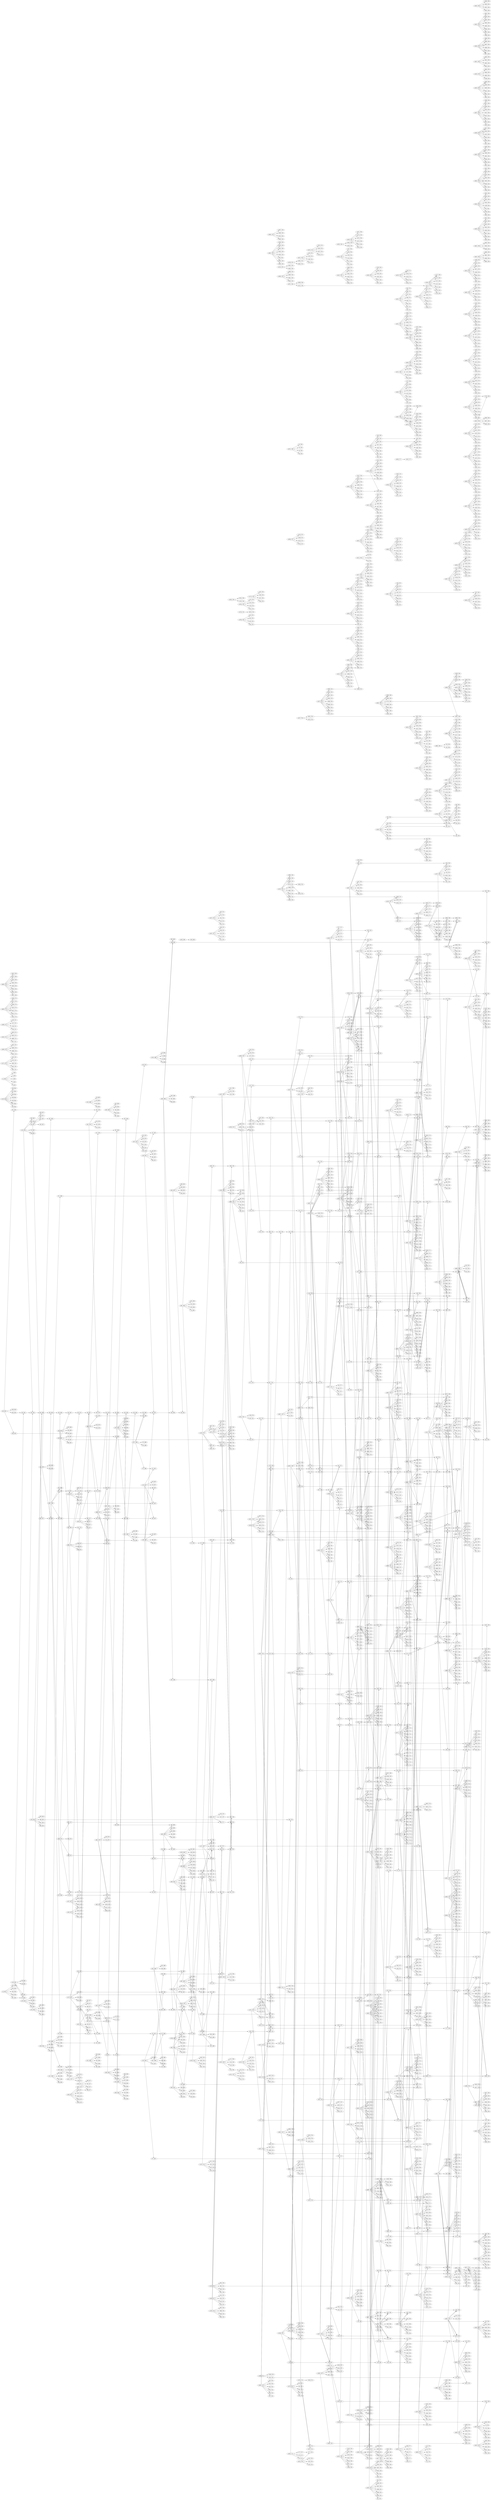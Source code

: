 digraph G {
rankdir=LR;
splines=false;
a4737_1783 -> "149_1783";
a4737_1783 -> "150_1783";
a4737_1783 -> "1260_1783";
a4737_1783 -> "1261_1783";
a4737_1783 -> "10541_1783";
a4737_1783 -> "10542_1783";
a4737_1783 -> "396_1783";
a4737_1783 -> "10543_1783";
a4742_1783 -> "1360_1783";
a4742_1783 -> "1361_1783";
a4742_1783 -> "1170_1783";
a4742_1783 -> "1170_1783";
a4742_1783 -> "1234_1783";
a4742_1783 -> "1362_1783";
a4742_1783 -> "1362_1783";
a4742_1783 -> "1363_1783";
a4742_1783 -> "1171_1783";
a4742_1783 -> "1364_1783";
a4742_1783 -> "1365_1783";
a4751_1783 -> "12890_1783";
a4751_1783 -> "12893_1783";
a4751_1783 -> "12891_1783";
a4751_1783 -> "12892_1783";
a4751_1783 -> "12894_1783";
a4751_1783 -> "12895_1783";
a4751_1783 -> "1274_1783";
a4751_1783 -> "12896_1783";
a4738_1783 -> "516_1783";
a4738_1783 -> "517_1783";
a4738_1783 -> "519_1783";
a4738_1783 -> "504_1783";
a4738_1783 -> "505_1783";
a4738_1783 -> "520_1783";
a4738_1783 -> "521_1783";
a4732_1783 -> "12783_1783";
a4732_1783 -> "12784_1783";
a4744_1783 -> "12213_1783";
a4744_1783 -> "12213_1783";
a4744_1783 -> "12214_1783";
a4744_1783 -> "12215_1783";
a4744_1783 -> "12216_1783";
a4744_1783 -> "12217_1783";
a4744_1783 -> "10670_1783";
a4744_1783 -> "12218_1783";
subgraph  {
rank=same;
a4737_1783;
a4742_1783;
a4751_1783;
a4738_1783;
a4732_1783;
a4744_1783;
}

subgraph  {
rank=same;
"149_1783" [group=149];
"150_1783" [group=150];
"1260_1783" [group=1260];
"1261_1783" [group=1261];
"10541_1783" [group=10541];
"10542_1783" [group=10542];
"396_1783" [group=396];
"10543_1783" [group=10543];
"1360_1783" [group=1360];
"1361_1783" [group=1361];
"1170_1783" [group=1170];
"1170_1783" [group=1170];
"1234_1783" [group=1234];
"1362_1783" [group=1362];
"1362_1783" [group=1362];
"1363_1783" [group=1363];
"1171_1783" [group=1171];
"1364_1783" [group=1364];
"1365_1783" [group=1365];
"12890_1783" [group=12890];
"12893_1783" [group=12893];
"12891_1783" [group=12891];
"12892_1783" [group=12892];
"12894_1783" [group=12894];
"12895_1783" [group=12895];
"1274_1783" [group=1274];
"12896_1783" [group=12896];
"516_1783" [group=516];
"517_1783" [group=517];
"519_1783" [group=519];
"504_1783" [group=504];
"505_1783" [group=505];
"520_1783" [group=520];
"521_1783" [group=521];
"12783_1783" [group=12783];
"12784_1783" [group=12784];
"12213_1783" [group=12213];
"12213_1783" [group=12213];
"12214_1783" [group=12214];
"12215_1783" [group=12215];
"12216_1783" [group=12216];
"12217_1783" [group=12217];
"10670_1783" [group=10670];
"12218_1783" [group=12218];
}

a4757_1784 -> "763_1784";
a4757_1784 -> "13014_1784";
a4757_1784 -> "13834_1784";
a4757_1784 -> "15264_1784";
a4757_1784 -> "12949_1784";
a4757_1784 -> "13015_1784";
a4757_1784 -> "13016_1784";
a4757_1784 -> "13017_1784";
a4766_1784 -> "12196_1784";
a4766_1784 -> "12199_1784";
a4766_1784 -> "12197_1784";
a4766_1784 -> "12198_1784";
a4766_1784 -> "12200_1784";
a4766_1784 -> "12201_1784";
a4766_1784 -> "12202_1784";
a4766_1784 -> "12203_1784";
a4767_1784 -> "13350_1784";
a4767_1784 -> "13352_1784";
a4767_1784 -> "11801_1784";
a4767_1784 -> "13351_1784";
a4767_1784 -> "13353_1784";
a4767_1784 -> "11040_1784";
a4767_1784 -> "1383_1784";
a4767_1784 -> "13354_1784";
subgraph  {
rank=same;
a4757_1784;
a4766_1784;
a4767_1784;
}

subgraph  {
rank=same;
"763_1784" [group=763];
"13014_1784" [group=13014];
"13834_1784" [group=13834];
"15264_1784" [group=15264];
"12949_1784" [group=12949];
"13015_1784" [group=13015];
"13016_1784" [group=13016];
"13017_1784" [group=13017];
"12196_1784" [group=12196];
"12199_1784" [group=12199];
"12197_1784" [group=12197];
"12198_1784" [group=12198];
"12200_1784" [group=12200];
"12201_1784" [group=12201];
"12202_1784" [group=12202];
"12203_1784" [group=12203];
"13350_1784" [group=13350];
"13352_1784" [group=13352];
"11801_1784" [group=11801];
"13351_1784" [group=13351];
"13353_1784" [group=13353];
"11040_1784" [group=11040];
"1383_1784" [group=1383];
"13354_1784" [group=13354];
}

a4781_1785 -> "12645_1785";
a4781_1785 -> "12647_1785";
a4781_1785 -> "12646_1785";
a4781_1785 -> "10934_1785";
a4781_1785 -> "12648_1785";
a4781_1785 -> "12649_1785";
a4781_1785 -> "12650_1785";
a4781_1785 -> "12651_1785";
a4803_1785 -> "1367_1785";
a4803_1785 -> "1368_1785";
a4803_1785 -> "1369_1785";
a4803_1785 -> "1370_1785";
a4803_1785 -> "1371_1785";
a4803_1785 -> "1372_1785";
a4803_1785 -> "1373_1785";
a4803_1785 -> "1374_1785";
a4776_1785 -> "14582_1785";
a4776_1785 -> "14585_1785";
a4776_1785 -> "14583_1785";
a4776_1785 -> "14584_1785";
a4776_1785 -> "14586_1785";
a4776_1785 -> "14587_1785";
a4776_1785 -> "506_1785";
a4776_1785 -> "14588_1785";
a4799_1785 -> "10974_1785";
a4799_1785 -> "10974_1785";
a4799_1785 -> "15232_1785";
a4799_1785 -> "1075_1785";
a4799_1785 -> "1133_1785";
a4799_1785 -> "15233_1785";
a4799_1785 -> "15234_1785";
a4799_1785 -> "15235_1785";
a4789_1785 -> "459_1785";
a4789_1785 -> "401_1785";
a4789_1785 -> "402_1785";
a4789_1785 -> "403_1785";
a4789_1785 -> "404_1785";
a4789_1785 -> "404_1785";
a4789_1785 -> "515_1785";
a4789_1785 -> "405_1785";
subgraph  {
rank=same;
a4781_1785;
a4803_1785;
a4776_1785;
a4799_1785;
a4789_1785;
}

subgraph  {
rank=same;
"12645_1785" [group=12645];
"12647_1785" [group=12647];
"12646_1785" [group=12646];
"10934_1785" [group=10934];
"12648_1785" [group=12648];
"12649_1785" [group=12649];
"12650_1785" [group=12650];
"12651_1785" [group=12651];
"1367_1785" [group=1367];
"1368_1785" [group=1368];
"1369_1785" [group=1369];
"1370_1785" [group=1370];
"1371_1785" [group=1371];
"1372_1785" [group=1372];
"1373_1785" [group=1373];
"1374_1785" [group=1374];
"14582_1785" [group=14582];
"14585_1785" [group=14585];
"14583_1785" [group=14583];
"14584_1785" [group=14584];
"14586_1785" [group=14586];
"14587_1785" [group=14587];
"506_1785" [group=506];
"14588_1785" [group=14588];
"10974_1785" [group=10974];
"10974_1785" [group=10974];
"15232_1785" [group=15232];
"1075_1785" [group=1075];
"1133_1785" [group=1133];
"15233_1785" [group=15233];
"15234_1785" [group=15234];
"15235_1785" [group=15235];
"459_1785" [group=459];
"401_1785" [group=401];
"402_1785" [group=402];
"403_1785" [group=403];
"404_1785" [group=404];
"404_1785" [group=404];
"515_1785" [group=515];
"405_1785" [group=405];
}

a4811_1786 -> "14990_1786";
a4811_1786 -> "14991_1786";
a4811_1786 -> "14362_1786";
a4811_1786 -> "14363_1786";
a4811_1786 -> "14868_1786";
a4811_1786 -> "1682_1786";
a4811_1786 -> "14992_1786";
a4811_1786 -> "1681_1786";
subgraph  {
rank=same;
a4811_1786;
}

subgraph  {
rank=same;
"14990_1786" [group=14990];
"14991_1786" [group=14991];
"14362_1786" [group=14362];
"14363_1786" [group=14363];
"14868_1786" [group=14868];
"1682_1786" [group=1682];
"14992_1786" [group=14992];
"1681_1786" [group=1681];
}

a4826_1787 -> "1375_1787";
a4826_1787 -> "1376_1787";
a4826_1787 -> "1377_1787";
a4826_1787 -> "1378_1787";
a4826_1787 -> "1378_1787";
a4826_1787 -> "1170_1787";
a4826_1787 -> "1348_1787";
a4826_1787 -> "1362_1787";
a4826_1787 -> "1380_1787";
a4826_1787 -> "1360_1787";
a4826_1787 -> "1381_1787";
a4827_1787 -> "12400_1787";
a4827_1787 -> "12403_1787";
a4827_1787 -> "12401_1787";
a4827_1787 -> "12402_1787";
a4827_1787 -> "11793_1787";
a4827_1787 -> "12404_1787";
a4827_1787 -> "12405_1787";
a4827_1787 -> "12406_1787";
a4836_1787 -> "12712_1787";
a4836_1787 -> "12712_1787";
a4836_1787 -> "12714_1787";
a4836_1787 -> "12713_1787";
a4836_1787 -> "11725_1787";
a4836_1787 -> "12715_1787";
a4836_1787 -> "12716_1787";
subgraph  {
rank=same;
a4826_1787;
a4827_1787;
a4836_1787;
}

subgraph  {
rank=same;
"1375_1787" [group=1375];
"1376_1787" [group=1376];
"1377_1787" [group=1377];
"1378_1787" [group=1378];
"1378_1787" [group=1378];
"1170_1787" [group=1170];
"1348_1787" [group=1348];
"1362_1787" [group=1362];
"1380_1787" [group=1380];
"1360_1787" [group=1360];
"1381_1787" [group=1381];
"12400_1787" [group=12400];
"12403_1787" [group=12403];
"12401_1787" [group=12401];
"12402_1787" [group=12402];
"11793_1787" [group=11793];
"12404_1787" [group=12404];
"12405_1787" [group=12405];
"12406_1787" [group=12406];
"12712_1787" [group=12712];
"12712_1787" [group=12712];
"12714_1787" [group=12714];
"12713_1787" [group=12713];
"11725_1787" [group=11725];
"12715_1787" [group=12715];
"12716_1787" [group=12716];
}

a4846_1788 -> "11794_1788";
a4846_1788 -> "11792_1788";
a4846_1788 -> "13297_1788";
a4846_1788 -> "13298_1788";
a4846_1788 -> "1353_1788";
a4846_1788 -> "13275_1788";
a4863_1788 -> "1389_1788";
a4863_1788 -> "1390_1788";
a4863_1788 -> "1391_1788";
a4863_1788 -> "1392_1788";
a4863_1788 -> "1187_1788";
a4863_1788 -> "1393_1788";
a4863_1788 -> "1394_1788";
a4863_1788 -> "1395_1788";
a4865_1788 -> "129_1788";
a4865_1788 -> "130_1788";
a4862_1788 -> "14808_1788";
a4862_1788 -> "14811_1788";
a4862_1788 -> "14809_1788";
a4862_1788 -> "14810_1788";
a4862_1788 -> "14812_1788";
a4862_1788 -> "14813_1788";
a4862_1788 -> "1414_1788";
a4862_1788 -> "12776_1788";
a4851_1788 -> "1383_1788";
a4851_1788 -> "1384_1788";
a4851_1788 -> "1385_1788";
a4851_1788 -> "1386_1788";
a4851_1788 -> "548_1788";
a4851_1788 -> "1324_1788";
a4851_1788 -> "1387_1788";
a4851_1788 -> "1388_1788";
subgraph  {
rank=same;
a4846_1788;
a4863_1788;
a4865_1788;
a4862_1788;
a4851_1788;
}

subgraph  {
rank=same;
"11794_1788" [group=11794];
"11792_1788" [group=11792];
"13297_1788" [group=13297];
"13298_1788" [group=13298];
"1353_1788" [group=1353];
"13275_1788" [group=13275];
"1389_1788" [group=1389];
"1390_1788" [group=1390];
"1391_1788" [group=1391];
"1392_1788" [group=1392];
"1187_1788" [group=1187];
"1393_1788" [group=1393];
"1394_1788" [group=1394];
"1395_1788" [group=1395];
"129_1788" [group=129];
"130_1788" [group=130];
"14808_1788" [group=14808];
"14811_1788" [group=14811];
"14809_1788" [group=14809];
"14810_1788" [group=14810];
"14812_1788" [group=14812];
"14813_1788" [group=14813];
"1414_1788" [group=1414];
"12776_1788" [group=12776];
"1383_1788" [group=1383];
"1384_1788" [group=1384];
"1385_1788" [group=1385];
"1386_1788" [group=1386];
"548_1788" [group=548];
"1324_1788" [group=1324];
"1387_1788" [group=1387];
"1388_1788" [group=1388];
}

a4868_1789 -> "686_1789";
a4868_1789 -> "1397_1789";
a4868_1789 -> "684_1789";
a4868_1789 -> "685_1789";
a4868_1789 -> "1398_1789";
a4868_1789 -> "1399_1789";
a4868_1789 -> "1400_1789";
a4868_1789 -> "1283_1789";
subgraph  {
rank=same;
a4868_1789;
}

subgraph  {
rank=same;
"686_1789" [group=686];
"1397_1789" [group=1397];
"684_1789" [group=684];
"685_1789" [group=685];
"1398_1789" [group=1398];
"1399_1789" [group=1399];
"1400_1789" [group=1400];
"1283_1789" [group=1283];
}

a4888_1790 -> "12355_1790";
a4888_1790 -> "12356_1790";
a4888_1790 -> "10821_1790";
a4888_1790 -> "10174_1790";
a4888_1790 -> "12357_1790";
a4888_1790 -> "12358_1790";
a4888_1790 -> "10296_1790";
a4888_1790 -> "11372_1790";
a4888_1790 -> "12359_1790";
a4882_1790 -> "10274_1790";
a4882_1790 -> "10277_1790";
a4882_1790 -> "10275_1790";
a4882_1790 -> "10276_1790";
a4882_1790 -> "10191_1790";
a4882_1790 -> "10278_1790";
a4883_1790 -> "560_1790";
a4883_1790 -> "439_1790";
a4883_1790 -> "440_1790";
a4883_1790 -> "441_1790";
a4883_1790 -> "520_1790";
a4883_1790 -> "443_1790";
a4883_1790 -> "444_1790";
a4883_1790 -> "445_1790";
a4896_1790 -> "14993_1790";
a4896_1790 -> "14996_1790";
a4896_1790 -> "14994_1790";
a4896_1790 -> "14995_1790";
a4896_1790 -> "14868_1790";
a4896_1790 -> "1682_1790";
a4896_1790 -> "1682_1790";
a4896_1790 -> "11090_1790";
a4899_1790 -> "12301_1790";
a4899_1790 -> "12475_1790";
a4899_1790 -> "12473_1790";
a4899_1790 -> "12474_1790";
a4899_1790 -> "12476_1790";
a4899_1790 -> "12477_1790";
a4899_1790 -> "12478_1790";
a4899_1790 -> "12479_1790";
a4899_1790 -> "12300_1790";
a4899_1790 -> "12480_1790";
a4886_1790 -> "1401_1790";
a4886_1790 -> "1402_1790";
a4886_1790 -> "1403_1790";
a4886_1790 -> "1404_1790";
a4886_1790 -> "1404_1790";
a4886_1790 -> "1405_1790";
a4886_1790 -> "1406_1790";
a4886_1790 -> "1407_1790";
a4900_1790 -> "10968_1790";
a4900_1790 -> "12849_1790";
a4900_1790 -> "12847_1790";
a4900_1790 -> "12848_1790";
a4900_1790 -> "12850_1790";
a4900_1790 -> "12851_1790";
a4900_1790 -> "12852_1790";
a4900_1790 -> "12853_1790";
subgraph  {
rank=same;
a4888_1790;
a4882_1790;
a4883_1790;
a4896_1790;
a4899_1790;
a4886_1790;
a4900_1790;
}

subgraph  {
rank=same;
"12355_1790" [group=12355];
"12356_1790" [group=12356];
"10821_1790" [group=10821];
"10174_1790" [group=10174];
"12357_1790" [group=12357];
"12358_1790" [group=12358];
"10296_1790" [group=10296];
"11372_1790" [group=11372];
"12359_1790" [group=12359];
"10274_1790" [group=10274];
"10277_1790" [group=10277];
"10275_1790" [group=10275];
"10276_1790" [group=10276];
"10191_1790" [group=10191];
"10278_1790" [group=10278];
"560_1790" [group=560];
"439_1790" [group=439];
"440_1790" [group=440];
"441_1790" [group=441];
"520_1790" [group=520];
"443_1790" [group=443];
"444_1790" [group=444];
"445_1790" [group=445];
"14993_1790" [group=14993];
"14996_1790" [group=14996];
"14994_1790" [group=14994];
"14995_1790" [group=14995];
"14868_1790" [group=14868];
"1682_1790" [group=1682];
"1682_1790" [group=1682];
"11090_1790" [group=11090];
"12301_1790" [group=12301];
"12475_1790" [group=12475];
"12473_1790" [group=12473];
"12474_1790" [group=12474];
"12476_1790" [group=12476];
"12477_1790" [group=12477];
"12478_1790" [group=12478];
"12479_1790" [group=12479];
"12300_1790" [group=12300];
"12480_1790" [group=12480];
"1401_1790" [group=1401];
"1402_1790" [group=1402];
"1403_1790" [group=1403];
"1404_1790" [group=1404];
"1404_1790" [group=1404];
"1405_1790" [group=1405];
"1406_1790" [group=1406];
"1407_1790" [group=1407];
"10968_1790" [group=10968];
"12849_1790" [group=12849];
"12847_1790" [group=12847];
"12848_1790" [group=12848];
"12850_1790" [group=12850];
"12851_1790" [group=12851];
"12852_1790" [group=12852];
"12853_1790" [group=12853];
}

a5308_1767 -> "12787_1767";
a5308_1767 -> "12789_1767";
a5308_1767 -> "871_1767";
a5308_1767 -> "12788_1767";
a5308_1767 -> "12790_1767";
a5308_1767 -> "12791_1767";
a5308_1767 -> "1400_1767";
a5308_1767 -> "12792_1767";
a4139_1767 -> "14868_1767";
a4139_1767 -> "1682_1767";
a4139_1767 -> "12818_1767";
a4139_1767 -> "14869_1767";
a4139_1767 -> "14869_1767";
a4139_1767 -> "14870_1767";
a4456_1767 -> "1133_1767";
a4456_1767 -> "1133_1767";
a4456_1767 -> "12986_1767";
a4456_1767 -> "12985_1767";
a4456_1767 -> "12987_1767";
a4456_1767 -> "12988_1767";
a4456_1767 -> "12989_1767";
a4456_1767 -> "12990_1767";
a5303_1767 -> "1453_1767";
a5303_1767 -> "1454_1767";
a5303_1767 -> "1455_1767";
a5303_1767 -> "1456_1767";
a5303_1767 -> "1457_1767";
a5303_1767 -> "1458_1767";
a5303_1767 -> "595_1767";
a5303_1767 -> "1219_1767";
a4458_1767 -> "10191_1767";
a4458_1767 -> "10194_1767";
a4458_1767 -> "10192_1767";
a4458_1767 -> "10193_1767";
a4458_1767 -> "462_1767";
a4458_1767 -> "1244_1767";
a4458_1767 -> "492_1767";
a5309_1767 -> "14892_1767";
a5309_1767 -> "14892_1767";
a5309_1767 -> "14894_1767";
a5309_1767 -> "14893_1767";
a5309_1767 -> "12790_1767";
a5309_1767 -> "12791_1767";
a5309_1767 -> "14895_1767";
a5309_1767 -> "14896_1767";
a4451_1767 -> "1294_1767";
a4451_1767 -> "1295_1767";
a4451_1767 -> "1296_1767";
a4451_1767 -> "1297_1767";
a4451_1767 -> "1298_1767";
a4451_1767 -> "1299_1767";
a4451_1767 -> "1300_1767";
a4451_1767 -> "1301_1767";
a4459_1767 -> "1302_1767";
a4459_1767 -> "1303_1767";
a4459_1767 -> "1236_1767";
a4459_1767 -> "1304_1767";
a4459_1767 -> "1305_1767";
a4459_1767 -> "1306_1767";
a4455_1767 -> "13271_1767";
a4455_1767 -> "13271_1767";
a4455_1767 -> "13272_1767";
a4455_1767 -> "1655_1767";
a4455_1767 -> "13273_1767";
a4455_1767 -> "13274_1767";
a4455_1767 -> "1353_1767";
a4455_1767 -> "13275_1767";
a4902_1767 -> "669_1767";
a4902_1767 -> "1408_1767";
a4902_1767 -> "627_1767";
a4902_1767 -> "638_1767";
a4902_1767 -> "1410_1767";
a4902_1767 -> "672_1767";
a4460_1767 -> "13227_1767";
a4460_1767 -> "13230_1767";
a4460_1767 -> "13228_1767";
a4460_1767 -> "13229_1767";
a4460_1767 -> "13231_1767";
a4460_1767 -> "13232_1767";
a4460_1767 -> "13233_1767";
a4460_1767 -> "13234_1767";
a5346_1767 -> "12564_1767";
a5346_1767 -> "12567_1767";
a5346_1767 -> "12565_1767";
a5346_1767 -> "12566_1767";
a5346_1767 -> "12568_1767";
a5346_1767 -> "12569_1767";
a5346_1767 -> "12570_1767";
a5346_1767 -> "12571_1767";
a4463_1767 -> "429_1767";
a4463_1767 -> "1307_1767";
a4463_1767 -> "1308_1767";
a4463_1767 -> "1309_1767";
a4463_1767 -> "1310_1767";
a4463_1767 -> "1311_1767";
a4463_1767 -> "1312_1767";
a4463_1767 -> "1313_1767";
subgraph  {
rank=same;
a5308_1767;
a4139_1767;
a4456_1767;
a5303_1767;
a4458_1767;
a5309_1767;
a4451_1767;
a4459_1767;
a4455_1767;
a4902_1767;
a4460_1767;
a5346_1767;
a4463_1767;
}

subgraph  {
rank=same;
"12787_1767" [group=12787];
"12789_1767" [group=12789];
"871_1767" [group=871];
"12788_1767" [group=12788];
"12790_1767" [group=12790];
"12791_1767" [group=12791];
"1400_1767" [group=1400];
"12792_1767" [group=12792];
"14868_1767" [group=14868];
"1682_1767" [group=1682];
"12818_1767" [group=12818];
"14869_1767" [group=14869];
"14869_1767" [group=14869];
"14870_1767" [group=14870];
"1133_1767" [group=1133];
"1133_1767" [group=1133];
"12986_1767" [group=12986];
"12985_1767" [group=12985];
"12987_1767" [group=12987];
"12988_1767" [group=12988];
"12989_1767" [group=12989];
"12990_1767" [group=12990];
"1453_1767" [group=1453];
"1454_1767" [group=1454];
"1455_1767" [group=1455];
"1456_1767" [group=1456];
"1457_1767" [group=1457];
"1458_1767" [group=1458];
"595_1767" [group=595];
"1219_1767" [group=1219];
"10191_1767" [group=10191];
"10194_1767" [group=10194];
"10192_1767" [group=10192];
"10193_1767" [group=10193];
"462_1767" [group=462];
"1244_1767" [group=1244];
"492_1767" [group=492];
"14892_1767" [group=14892];
"14892_1767" [group=14892];
"14894_1767" [group=14894];
"14893_1767" [group=14893];
"12790_1767" [group=12790];
"12791_1767" [group=12791];
"14895_1767" [group=14895];
"14896_1767" [group=14896];
"1294_1767" [group=1294];
"1295_1767" [group=1295];
"1296_1767" [group=1296];
"1297_1767" [group=1297];
"1298_1767" [group=1298];
"1299_1767" [group=1299];
"1300_1767" [group=1300];
"1301_1767" [group=1301];
"1302_1767" [group=1302];
"1303_1767" [group=1303];
"1236_1767" [group=1236];
"1304_1767" [group=1304];
"1305_1767" [group=1305];
"1306_1767" [group=1306];
"13271_1767" [group=13271];
"13271_1767" [group=13271];
"13272_1767" [group=13272];
"1655_1767" [group=1655];
"13273_1767" [group=13273];
"13274_1767" [group=13274];
"1353_1767" [group=1353];
"13275_1767" [group=13275];
"669_1767" [group=669];
"1408_1767" [group=1408];
"627_1767" [group=627];
"638_1767" [group=638];
"1410_1767" [group=1410];
"672_1767" [group=672];
"13227_1767" [group=13227];
"13230_1767" [group=13230];
"13228_1767" [group=13228];
"13229_1767" [group=13229];
"13231_1767" [group=13231];
"13232_1767" [group=13232];
"13233_1767" [group=13233];
"13234_1767" [group=13234];
"12564_1767" [group=12564];
"12567_1767" [group=12567];
"12565_1767" [group=12565];
"12566_1767" [group=12566];
"12568_1767" [group=12568];
"12569_1767" [group=12569];
"12570_1767" [group=12570];
"12571_1767" [group=12571];
"429_1767" [group=429];
"1307_1767" [group=1307];
"1308_1767" [group=1308];
"1309_1767" [group=1309];
"1310_1767" [group=1310];
"1311_1767" [group=1311];
"1312_1767" [group=1312];
"1313_1767" [group=1313];
}

a4904_1791 -> "10559_1791";
a4904_1791 -> "10559_1791";
a4904_1791 -> "10561_1791";
a4904_1791 -> "10560_1791";
a4904_1791 -> "10562_1791";
a4904_1791 -> "10563_1791";
a4904_1791 -> "10564_1791";
a4904_1791 -> "10565_1791";
a4927_1791 -> "13147_1791";
a4927_1791 -> "13150_1791";
a4927_1791 -> "13148_1791";
a4927_1791 -> "13149_1791";
a4927_1791 -> "13151_1791";
a4927_1791 -> "13152_1791";
a4927_1791 -> "13153_1791";
a4927_1791 -> "11436_1791";
a4931_1791 -> "1271_1791";
a4931_1791 -> "10563_1791";
a4931_1791 -> "1236_1791";
a4931_1791 -> "10571_1791";
a4931_1791 -> "10572_1791";
a4931_1791 -> "10573_1791";
a4931_1791 -> "10574_1791";
a4931_1791 -> "10575_1791";
a4930_1791 -> "10448_1791";
a4930_1791 -> "10451_1791";
a4930_1791 -> "10449_1791";
a4930_1791 -> "10450_1791";
a4930_1791 -> "767_1791";
a4930_1791 -> "10453_1791";
a4930_1791 -> "10454_1791";
a4930_1791 -> "10455_1791";
a4907_1791 -> "1412_1791";
a4907_1791 -> "1413_1791";
a4907_1791 -> "1202_1791";
a4907_1791 -> "1202_1791";
a4907_1791 -> "1203_1791";
a4907_1791 -> "1203_1791";
a4907_1791 -> "1414_1791";
a4907_1791 -> "1415_1791";
a4907_1791 -> "1416_1791";
a4918_1791 -> "665_1791";
a4918_1791 -> "666_1791";
a4918_1791 -> "667_1791";
a4918_1791 -> "668_1791";
a4918_1791 -> "669_1791";
a4918_1791 -> "670_1791";
a4918_1791 -> "671_1791";
a4918_1791 -> "672_1791";
a4906_1791 -> "10566_1791";
a4906_1791 -> "10568_1791";
a4906_1791 -> "10567_1791";
a4906_1791 -> "15261_1791";
a4906_1791 -> "10562_1791";
a4906_1791 -> "10563_1791";
a4906_1791 -> "10569_1791";
a4906_1791 -> "10570_1791";
a4924_1791 -> "674_1791";
a4924_1791 -> "675_1791";
a4924_1791 -> "676_1791";
a4924_1791 -> "677_1791";
a4924_1791 -> "678_1791";
a4924_1791 -> "679_1791";
a4924_1791 -> "680_1791";
a4924_1791 -> "681_1791";
subgraph  {
rank=same;
a4904_1791;
a4927_1791;
a4931_1791;
a4930_1791;
a4907_1791;
a4918_1791;
a4906_1791;
a4924_1791;
}

subgraph  {
rank=same;
"10559_1791" [group=10559];
"10559_1791" [group=10559];
"10561_1791" [group=10561];
"10560_1791" [group=10560];
"10562_1791" [group=10562];
"10563_1791" [group=10563];
"10564_1791" [group=10564];
"10565_1791" [group=10565];
"13147_1791" [group=13147];
"13150_1791" [group=13150];
"13148_1791" [group=13148];
"13149_1791" [group=13149];
"13151_1791" [group=13151];
"13152_1791" [group=13152];
"13153_1791" [group=13153];
"11436_1791" [group=11436];
"1271_1791" [group=1271];
"10563_1791" [group=10563];
"1236_1791" [group=1236];
"10571_1791" [group=10571];
"10572_1791" [group=10572];
"10573_1791" [group=10573];
"10574_1791" [group=10574];
"10575_1791" [group=10575];
"10448_1791" [group=10448];
"10451_1791" [group=10451];
"10449_1791" [group=10449];
"10450_1791" [group=10450];
"767_1791" [group=767];
"10453_1791" [group=10453];
"10454_1791" [group=10454];
"10455_1791" [group=10455];
"1412_1791" [group=1412];
"1413_1791" [group=1413];
"1202_1791" [group=1202];
"1202_1791" [group=1202];
"1203_1791" [group=1203];
"1203_1791" [group=1203];
"1414_1791" [group=1414];
"1415_1791" [group=1415];
"1416_1791" [group=1416];
"665_1791" [group=665];
"666_1791" [group=666];
"667_1791" [group=667];
"668_1791" [group=668];
"669_1791" [group=669];
"670_1791" [group=670];
"671_1791" [group=671];
"672_1791" [group=672];
"10566_1791" [group=10566];
"10568_1791" [group=10568];
"10567_1791" [group=10567];
"15261_1791" [group=15261];
"10562_1791" [group=10562];
"10563_1791" [group=10563];
"10569_1791" [group=10569];
"10570_1791" [group=10570];
"674_1791" [group=674];
"675_1791" [group=675];
"676_1791" [group=676];
"677_1791" [group=677];
"678_1791" [group=678];
"679_1791" [group=679];
"680_1791" [group=680];
"681_1791" [group=681];
}

a4951_1792 -> "12669_1792";
a4951_1792 -> "12672_1792";
a4951_1792 -> "12670_1792";
a4951_1792 -> "12671_1792";
a4951_1792 -> "12673_1792";
a4951_1792 -> "1348_1792";
a4951_1792 -> "10549_1792";
a4951_1792 -> "12674_1792";
a4959_1792 -> "13468_1792";
a4959_1792 -> "13470_1792";
a4959_1792 -> "13469_1792";
a4959_1792 -> "1739_1792";
a4959_1792 -> "13471_1792";
a4959_1792 -> "10179_1792";
a4959_1792 -> "10211_1792";
a4959_1792 -> "11867_1792";
subgraph  {
rank=same;
a4951_1792;
a4959_1792;
}

subgraph  {
rank=same;
"12669_1792" [group=12669];
"12672_1792" [group=12672];
"12670_1792" [group=12670];
"12671_1792" [group=12671];
"12673_1792" [group=12673];
"1348_1792" [group=1348];
"10549_1792" [group=10549];
"12674_1792" [group=12674];
"13468_1792" [group=13468];
"13470_1792" [group=13470];
"13469_1792" [group=13469];
"1739_1792" [group=1739];
"13471_1792" [group=13471];
"10179_1792" [group=10179];
"10211_1792" [group=10211];
"11867_1792" [group=11867];
}

a4628_1777 -> "1336_1777";
a4628_1777 -> "1337_1777";
a4628_1777 -> "1338_1777";
a4628_1777 -> "1339_1777";
a4628_1777 -> "1340_1777";
a4628_1777 -> "1341_1777";
a4628_1777 -> "1170_1777";
a4628_1777 -> "1171_1777";
a4628_1777 -> "669_1777";
a4953_1777 -> "12447_1777";
subgraph  {
rank=same;
a4628_1777;
a4953_1777;
}

subgraph  {
rank=same;
"1336_1777" [group=1336];
"1337_1777" [group=1337];
"1338_1777" [group=1338];
"1339_1777" [group=1339];
"1340_1777" [group=1340];
"1341_1777" [group=1341];
"1170_1777" [group=1170];
"1171_1777" [group=1171];
"669_1777" [group=669];
"12447_1777" [group=12447];
}

a4964_1793 -> "14841_1793";
a4964_1793 -> "14820_1793";
a4964_1793 -> "14842_1793";
a4964_1793 -> "14843_1793";
a4964_1793 -> "14812_1793";
a4964_1793 -> "14844_1793";
a4964_1793 -> "14845_1793";
a4964_1793 -> "1414_1793";
a4964_1793 -> "14846_1793";
a4963_1793 -> "10284_1793";
a4963_1793 -> "10287_1793";
a4963_1793 -> "10285_1793";
a4963_1793 -> "10286_1793";
a4963_1793 -> "10288_1793";
a4963_1793 -> "10289_1793";
a4963_1793 -> "1365_1793";
a4963_1793 -> "10290_1793";
a4968_1793 -> "522_1793";
a4968_1793 -> "523_1793";
a4968_1793 -> "524_1793";
a4968_1793 -> "525_1793";
a4968_1793 -> "404_1793";
a4968_1793 -> "404_1793";
a4968_1793 -> "515_1793";
a4968_1793 -> "515_1793";
a4958_1793 -> "12421_1793";
a4958_1793 -> "12421_1793";
a4958_1793 -> "12423_1793";
a4958_1793 -> "12422_1793";
a4958_1793 -> "12425_1793";
a4958_1793 -> "12426_1793";
a4958_1793 -> "12419_1793";
a4958_1793 -> "12427_1793";
subgraph  {
rank=same;
a4964_1793;
a4963_1793;
a4968_1793;
a4958_1793;
}

subgraph  {
rank=same;
"14841_1793" [group=14841];
"14820_1793" [group=14820];
"14842_1793" [group=14842];
"14843_1793" [group=14843];
"14812_1793" [group=14812];
"14844_1793" [group=14844];
"14845_1793" [group=14845];
"1414_1793" [group=1414];
"14846_1793" [group=14846];
"10284_1793" [group=10284];
"10287_1793" [group=10287];
"10285_1793" [group=10285];
"10286_1793" [group=10286];
"10288_1793" [group=10288];
"10289_1793" [group=10289];
"1365_1793" [group=1365];
"10290_1793" [group=10290];
"522_1793" [group=522];
"523_1793" [group=523];
"524_1793" [group=524];
"525_1793" [group=525];
"404_1793" [group=404];
"404_1793" [group=404];
"515_1793" [group=515];
"515_1793" [group=515];
"12421_1793" [group=12421];
"12421_1793" [group=12421];
"12423_1793" [group=12423];
"12422_1793" [group=12422];
"12425_1793" [group=12425];
"12426_1793" [group=12426];
"12419_1793" [group=12419];
"12427_1793" [group=12427];
}

a4991_1794 -> "1418_1794";
a4991_1794 -> "1419_1794";
a4991_1794 -> "689_1794";
a4991_1794 -> "1420_1794";
a4991_1794 -> "1421_1794";
a4991_1794 -> "1422_1794";
a4978_1794 -> "13317_1794";
a4978_1794 -> "13320_1794";
a4978_1794 -> "13318_1794";
a4978_1794 -> "13319_1794";
a4978_1794 -> "13321_1794";
a4978_1794 -> "13322_1794";
a4978_1794 -> "10798_1794";
a4978_1794 -> "13323_1794";
a4993_1794 -> "151_1794";
a4993_1794 -> "151_1794";
a4993_1794 -> "152_1794";
a4993_1794 -> "685_1794";
a4993_1794 -> "669_1794";
a4993_1794 -> "670_1794";
a4993_1794 -> "686_1794";
a4993_1794 -> "688_1794";
a4976_1794 -> "12904_1794";
a4976_1794 -> "12906_1794";
a4976_1794 -> "12905_1794";
a4976_1794 -> "12774_1794";
a4976_1794 -> "12907_1794";
a4976_1794 -> "12908_1794";
a4976_1794 -> "12909_1794";
a4976_1794 -> "12848_1794";
subgraph  {
rank=same;
a4991_1794;
a4978_1794;
a4993_1794;
a4976_1794;
}

subgraph  {
rank=same;
"1418_1794" [group=1418];
"1419_1794" [group=1419];
"689_1794" [group=689];
"1420_1794" [group=1420];
"1421_1794" [group=1421];
"1422_1794" [group=1422];
"13317_1794" [group=13317];
"13320_1794" [group=13320];
"13318_1794" [group=13318];
"13319_1794" [group=13319];
"13321_1794" [group=13321];
"13322_1794" [group=13322];
"10798_1794" [group=10798];
"13323_1794" [group=13323];
"151_1794" [group=151];
"151_1794" [group=151];
"152_1794" [group=152];
"685_1794" [group=685];
"669_1794" [group=669];
"670_1794" [group=670];
"686_1794" [group=686];
"688_1794" [group=688];
"12904_1794" [group=12904];
"12906_1794" [group=12906];
"12905_1794" [group=12905];
"12774_1794" [group=12774];
"12907_1794" [group=12907];
"12908_1794" [group=12908];
"12909_1794" [group=12909];
"12848_1794" [group=12848];
}

a5003_1795 -> "14232_1795";
a5003_1795 -> "14234_1795";
a5003_1795 -> "13953_1795";
a5003_1795 -> "14233_1795";
a5003_1795 -> "14233_1795";
a5003_1795 -> "709_1795";
a5003_1795 -> "710_1795";
a5003_1795 -> "14235_1795";
a4996_1795 -> "14199_1795";
a4996_1795 -> "14202_1795";
a4996_1795 -> "14200_1795";
a4996_1795 -> "14201_1795";
a4996_1795 -> "1305_1795";
a4996_1795 -> "1306_1795";
a4996_1795 -> "14203_1795";
a4996_1795 -> "10882_1795";
a5007_1795 -> "14256_1795";
a5007_1795 -> "13193_1795";
a5007_1795 -> "14257_1795";
a5007_1795 -> "14258_1795";
a5007_1795 -> "14259_1795";
a5007_1795 -> "1557_1795";
a5007_1795 -> "14260_1795";
a5007_1795 -> "14261_1795";
a5004_1795 -> "14236_1795";
a5004_1795 -> "14238_1795";
a5004_1795 -> "14237_1795";
a5004_1795 -> "1297_1795";
a5004_1795 -> "14239_1795";
a5004_1795 -> "14240_1795";
a5005_1795 -> "14241_1795";
a5005_1795 -> "14244_1795";
a5005_1795 -> "14242_1795";
a5005_1795 -> "14243_1795";
a5005_1795 -> "14245_1795";
a5005_1795 -> "14246_1795";
a5005_1795 -> "14247_1795";
a5005_1795 -> "14248_1795";
a5012_1795 -> "13606_1795";
a5012_1795 -> "13607_1795";
a5012_1795 -> "14277_1795";
a5012_1795 -> "14278_1795";
a5012_1795 -> "14279_1795";
a5012_1795 -> "14280_1795";
a5012_1795 -> "14281_1795";
a5012_1795 -> "14282_1795";
a5013_1795 -> "1423_1795";
a5013_1795 -> "1424_1795";
a5013_1795 -> "1425_1795";
a5013_1795 -> "1426_1795";
a5013_1795 -> "917_1795";
a5013_1795 -> "1427_1795";
a5001_1795 -> "14220_1795";
a5001_1795 -> "14222_1795";
a5001_1795 -> "14221_1795";
a5001_1795 -> "14223_1795";
a5001_1795 -> "14224_1795";
a5001_1795 -> "14225_1795";
a5001_1795 -> "14226_1795";
a5000_1795 -> "14215_1795";
a5000_1795 -> "14215_1795";
a5000_1795 -> "14217_1795";
a5000_1795 -> "14216_1795";
a5000_1795 -> "730_1795";
a5000_1795 -> "14218_1795";
a5000_1795 -> "14219_1795";
a5000_1795 -> "11743_1795";
a1086_1795 -> "10016_1795";
a1086_1795 -> "10017_1795";
a1086_1795 -> "10018_1795";
a1086_1795 -> "1068_1795";
a5016_1795 -> "11765_1795";
a5016_1795 -> "14291_1795";
a5016_1795 -> "14289_1795";
a5016_1795 -> "14290_1795";
a5016_1795 -> "14292_1795";
a5016_1795 -> "14293_1795";
a5016_1795 -> "14294_1795";
a5016_1795 -> "14295_1795";
a5011_1795 -> "12251_1795";
a5011_1795 -> "12254_1795";
a5011_1795 -> "12252_1795";
a5011_1795 -> "12253_1795";
a5011_1795 -> "11933_1795";
a5011_1795 -> "12255_1795";
a5011_1795 -> "12256_1795";
a5011_1795 -> "12257_1795";
a5006_1795 -> "14249_1795";
a5006_1795 -> "14251_1795";
a5006_1795 -> "14250_1795";
a5006_1795 -> "14250_1795";
a5006_1795 -> "14252_1795";
a5006_1795 -> "14253_1795";
a5006_1795 -> "14254_1795";
a5006_1795 -> "14255_1795";
a4998_1795 -> "14209_1795";
a4998_1795 -> "14212_1795";
a4998_1795 -> "14210_1795";
a4998_1795 -> "14211_1795";
a4998_1795 -> "14213_1795";
a4998_1795 -> "11558_1795";
a4998_1795 -> "14214_1795";
a4998_1795 -> "14359_1795";
a5010_1795 -> "14270_1795";
a5010_1795 -> "14270_1795";
a5010_1795 -> "14272_1795";
a5010_1795 -> "14271_1795";
a5010_1795 -> "14273_1795";
a5010_1795 -> "14274_1795";
a5010_1795 -> "14275_1795";
a5010_1795 -> "14276_1795";
a5009_1795 -> "14262_1795";
a5009_1795 -> "14265_1795";
a5009_1795 -> "14263_1795";
a5009_1795 -> "14264_1795";
a5009_1795 -> "14266_1795";
a5009_1795 -> "14267_1795";
a5009_1795 -> "14268_1795";
a5009_1795 -> "14269_1795";
a4999_1795 -> "10296_1795";
a4999_1795 -> "10299_1795";
a4999_1795 -> "10297_1795";
a4999_1795 -> "10298_1795";
a4999_1795 -> "10233_1795";
a4999_1795 -> "10300_1795";
a4999_1795 -> "1365_1795";
a4999_1795 -> "10301_1795";
a4997_1795 -> "14204_1795";
a4997_1795 -> "14206_1795";
a4997_1795 -> "14205_1795";
a4997_1795 -> "1622_1795";
a4997_1795 -> "686_1795";
a4997_1795 -> "614_1795";
a4997_1795 -> "14207_1795";
a4997_1795 -> "14208_1795";
a5002_1795 -> "14227_1795";
a5002_1795 -> "14230_1795";
a5002_1795 -> "14228_1795";
a5002_1795 -> "14229_1795";
a5002_1795 -> "10815_1795";
a5002_1795 -> "14231_1795";
a5015_1795 -> "10949_1795";
a5015_1795 -> "14288_1795";
a5015_1795 -> "524_1795";
a5015_1795 -> "12012_1795";
a5015_1795 -> "429_1795";
a5015_1795 -> "1674_1795";
a5014_1795 -> "11838_1795";
a5014_1795 -> "14283_1795";
a5014_1795 -> "10865_1795";
a5014_1795 -> "10671_1795";
a5014_1795 -> "14284_1795";
a5014_1795 -> "14285_1795";
a5014_1795 -> "14286_1795";
a5014_1795 -> "14287_1795";
subgraph  {
rank=same;
a5003_1795;
a4996_1795;
a5007_1795;
a5004_1795;
a5005_1795;
a5012_1795;
a5013_1795;
a5001_1795;
a5000_1795;
a1086_1795;
a5016_1795;
a5011_1795;
a5006_1795;
a4998_1795;
a5010_1795;
a5009_1795;
a4999_1795;
a4997_1795;
a5002_1795;
a5015_1795;
a5014_1795;
}

subgraph  {
rank=same;
"14232_1795" [group=14232];
"14234_1795" [group=14234];
"13953_1795" [group=13953];
"14233_1795" [group=14233];
"14233_1795" [group=14233];
"709_1795" [group=709];
"710_1795" [group=710];
"14235_1795" [group=14235];
"14199_1795" [group=14199];
"14202_1795" [group=14202];
"14200_1795" [group=14200];
"14201_1795" [group=14201];
"1305_1795" [group=1305];
"1306_1795" [group=1306];
"14203_1795" [group=14203];
"10882_1795" [group=10882];
"14256_1795" [group=14256];
"13193_1795" [group=13193];
"14257_1795" [group=14257];
"14258_1795" [group=14258];
"14259_1795" [group=14259];
"1557_1795" [group=1557];
"14260_1795" [group=14260];
"14261_1795" [group=14261];
"14236_1795" [group=14236];
"14238_1795" [group=14238];
"14237_1795" [group=14237];
"1297_1795" [group=1297];
"14239_1795" [group=14239];
"14240_1795" [group=14240];
"14241_1795" [group=14241];
"14244_1795" [group=14244];
"14242_1795" [group=14242];
"14243_1795" [group=14243];
"14245_1795" [group=14245];
"14246_1795" [group=14246];
"14247_1795" [group=14247];
"14248_1795" [group=14248];
"13606_1795" [group=13606];
"13607_1795" [group=13607];
"14277_1795" [group=14277];
"14278_1795" [group=14278];
"14279_1795" [group=14279];
"14280_1795" [group=14280];
"14281_1795" [group=14281];
"14282_1795" [group=14282];
"1423_1795" [group=1423];
"1424_1795" [group=1424];
"1425_1795" [group=1425];
"1426_1795" [group=1426];
"917_1795" [group=917];
"1427_1795" [group=1427];
"14220_1795" [group=14220];
"14222_1795" [group=14222];
"14221_1795" [group=14221];
"14223_1795" [group=14223];
"14224_1795" [group=14224];
"14225_1795" [group=14225];
"14226_1795" [group=14226];
"14215_1795" [group=14215];
"14215_1795" [group=14215];
"14217_1795" [group=14217];
"14216_1795" [group=14216];
"730_1795" [group=730];
"14218_1795" [group=14218];
"14219_1795" [group=14219];
"11743_1795" [group=11743];
"10016_1795" [group=10016];
"10017_1795" [group=10017];
"10018_1795" [group=10018];
"1068_1795" [group=1068];
"11765_1795" [group=11765];
"14291_1795" [group=14291];
"14289_1795" [group=14289];
"14290_1795" [group=14290];
"14292_1795" [group=14292];
"14293_1795" [group=14293];
"14294_1795" [group=14294];
"14295_1795" [group=14295];
"12251_1795" [group=12251];
"12254_1795" [group=12254];
"12252_1795" [group=12252];
"12253_1795" [group=12253];
"11933_1795" [group=11933];
"12255_1795" [group=12255];
"12256_1795" [group=12256];
"12257_1795" [group=12257];
"14249_1795" [group=14249];
"14251_1795" [group=14251];
"14250_1795" [group=14250];
"14250_1795" [group=14250];
"14252_1795" [group=14252];
"14253_1795" [group=14253];
"14254_1795" [group=14254];
"14255_1795" [group=14255];
"14209_1795" [group=14209];
"14212_1795" [group=14212];
"14210_1795" [group=14210];
"14211_1795" [group=14211];
"14213_1795" [group=14213];
"11558_1795" [group=11558];
"14214_1795" [group=14214];
"14359_1795" [group=14359];
"14270_1795" [group=14270];
"14270_1795" [group=14270];
"14272_1795" [group=14272];
"14271_1795" [group=14271];
"14273_1795" [group=14273];
"14274_1795" [group=14274];
"14275_1795" [group=14275];
"14276_1795" [group=14276];
"14262_1795" [group=14262];
"14265_1795" [group=14265];
"14263_1795" [group=14263];
"14264_1795" [group=14264];
"14266_1795" [group=14266];
"14267_1795" [group=14267];
"14268_1795" [group=14268];
"14269_1795" [group=14269];
"10296_1795" [group=10296];
"10299_1795" [group=10299];
"10297_1795" [group=10297];
"10298_1795" [group=10298];
"10233_1795" [group=10233];
"10300_1795" [group=10300];
"1365_1795" [group=1365];
"10301_1795" [group=10301];
"14204_1795" [group=14204];
"14206_1795" [group=14206];
"14205_1795" [group=14205];
"1622_1795" [group=1622];
"686_1795" [group=686];
"614_1795" [group=614];
"14207_1795" [group=14207];
"14208_1795" [group=14208];
"14227_1795" [group=14227];
"14230_1795" [group=14230];
"14228_1795" [group=14228];
"14229_1795" [group=14229];
"10815_1795" [group=10815];
"14231_1795" [group=14231];
"10949_1795" [group=10949];
"14288_1795" [group=14288];
"524_1795" [group=524];
"12012_1795" [group=12012];
"429_1795" [group=429];
"1674_1795" [group=1674];
"11838_1795" [group=11838];
"14283_1795" [group=14283];
"10865_1795" [group=10865];
"10671_1795" [group=10671];
"14284_1795" [group=14284];
"14285_1795" [group=14285];
"14286_1795" [group=14286];
"14287_1795" [group=14287];
}

a5025_1796 -> "13860_1796";
a5025_1796 -> "13861_1796";
a5025_1796 -> "10490_1796";
a5025_1796 -> "13862_1796";
a5041_1796 -> "13935_1796";
a5041_1796 -> "10877_1796";
a5041_1796 -> "13936_1796";
a5041_1796 -> "13937_1796";
a5041_1796 -> "13938_1796";
a5041_1796 -> "13939_1796";
a5041_1796 -> "1133_1796";
a5041_1796 -> "13940_1796";
a5022_1796 -> "13854_1796";
a5022_1796 -> "13855_1796";
a5022_1796 -> "13856_1796";
a5039_1796 -> "13922_1796";
a5039_1796 -> "13925_1796";
a5039_1796 -> "13923_1796";
a5039_1796 -> "13924_1796";
a5039_1796 -> "13926_1796";
a5039_1796 -> "13927_1796";
a5039_1796 -> "13928_1796";
a5039_1796 -> "13929_1796";
a5034_1796 -> "13902_1796";
a5034_1796 -> "13903_1796";
a5034_1796 -> "11901_1796";
a5034_1796 -> "11902_1796";
a5034_1796 -> "11309_1796";
a5034_1796 -> "792_1796";
a5034_1796 -> "11708_1796";
a5034_1796 -> "13904_1796";
a5042_1796 -> "13941_1796";
a5042_1796 -> "13944_1796";
a5042_1796 -> "13942_1796";
a5042_1796 -> "13943_1796";
a5042_1796 -> "13945_1796";
a5042_1796 -> "13945_1796";
a5042_1796 -> "13946_1796";
a5042_1796 -> "13947_1796";
a5042_1796 -> "13948_1796";
a5033_1796 -> "13899_1796";
a5033_1796 -> "10407_1796";
a5033_1796 -> "10407_1796";
a5033_1796 -> "13900_1796";
a5033_1796 -> "13901_1796";
a5033_1796 -> "10408_1796";
a5033_1796 -> "10409_1796";
a5033_1796 -> "10922_1796";
a5038_1796 -> "13917_1796";
a5038_1796 -> "13917_1796";
a5038_1796 -> "13918_1796";
a5038_1796 -> "13918_1796";
a5038_1796 -> "13515_1796";
a5038_1796 -> "13919_1796";
a5038_1796 -> "13920_1796";
a5038_1796 -> "13921_1796";
a5035_1796 -> "12527_1796";
a5035_1796 -> "12530_1796";
a5035_1796 -> "12528_1796";
a5035_1796 -> "12529_1796";
a5035_1796 -> "663_1796";
a5035_1796 -> "12521_1796";
a5035_1796 -> "12531_1796";
a5035_1796 -> "12532_1796";
a5036_1796 -> "13905_1796";
a5036_1796 -> "14356_1796";
a5036_1796 -> "13906_1796";
a5036_1796 -> "14357_1796";
a5036_1796 -> "14358_1796";
a5036_1796 -> "14358_1796";
a5036_1796 -> "139_1796";
a5023_1796 -> "10302_1796";
a5023_1796 -> "10305_1796";
a5023_1796 -> "10303_1796";
a5023_1796 -> "10304_1796";
a5023_1796 -> "1718_1796";
a5023_1796 -> "10306_1796";
a5023_1796 -> "10274_1796";
a5023_1796 -> "10307_1796";
a5027_1796 -> "12189_1796";
a5027_1796 -> "12191_1796";
a5027_1796 -> "1264_1796";
a5027_1796 -> "12190_1796";
a5027_1796 -> "10160_1796";
a5027_1796 -> "10163_1796";
a5027_1796 -> "79_1796";
a5027_1796 -> "1779_1796";
a5024_1796 -> "13858_1796";
a5024_1796 -> "13857_1796";
a5024_1796 -> "11765_1796";
a5024_1796 -> "13859_1796";
a5029_1796 -> "13872_1796";
a5029_1796 -> "13875_1796";
a5029_1796 -> "13873_1796";
a5029_1796 -> "13874_1796";
a5029_1796 -> "13876_1796";
a5029_1796 -> "10680_1796";
a5029_1796 -> "10680_1796";
a5029_1796 -> "13877_1796";
a5017_1796 -> "12258_1796";
a5017_1796 -> "12258_1796";
a5017_1796 -> "12259_1796";
a5017_1796 -> "708_1796";
a5017_1796 -> "12260_1796";
a5017_1796 -> "12261_1796";
a5017_1796 -> "12256_1796";
a5037_1796 -> "13908_1796";
a5037_1796 -> "13911_1796";
a5037_1796 -> "13909_1796";
a5037_1796 -> "13910_1796";
a5037_1796 -> "13912_1796";
a5037_1796 -> "13913_1796";
a5037_1796 -> "13914_1796";
a5037_1796 -> "13915_1796";
a5037_1796 -> "13916_1796";
a5040_1796 -> "13930_1796";
a5040_1796 -> "13933_1796";
a5040_1796 -> "13931_1796";
a5040_1796 -> "13932_1796";
a5040_1796 -> "1666_1796";
a5040_1796 -> "1666_1796";
a5040_1796 -> "13934_1796";
a5040_1796 -> "12260_1796";
a5018_1796 -> "13838_1796";
a5018_1796 -> "13838_1796";
a5018_1796 -> "13840_1796";
a5018_1796 -> "13839_1796";
a5018_1796 -> "13841_1796";
a5018_1796 -> "13842_1796";
a5018_1796 -> "13843_1796";
a5019_1796 -> "12504_1796";
a5019_1796 -> "12507_1796";
a5019_1796 -> "12505_1796";
a5019_1796 -> "12506_1796";
a5019_1796 -> "12292_1796";
a5019_1796 -> "12508_1796";
a5026_1796 -> "13863_1796";
a5026_1796 -> "13864_1796";
a5026_1796 -> "13865_1796";
a5026_1796 -> "12188_1796";
a5031_1796 -> "13884_1796";
a5031_1796 -> "13887_1796";
a5031_1796 -> "13885_1796";
a5031_1796 -> "13886_1796";
a5031_1796 -> "13888_1796";
a5031_1796 -> "13889_1796";
a5031_1796 -> "429_1796";
a5031_1796 -> "13890_1796";
a5021_1796 -> "13850_1796";
a5021_1796 -> "13851_1796";
a5021_1796 -> "13852_1796";
a5021_1796 -> "13853_1796";
a5028_1796 -> "13866_1796";
a5028_1796 -> "13869_1796";
a5028_1796 -> "13867_1796";
a5028_1796 -> "13867_1796";
a5028_1796 -> "13868_1796";
a5028_1796 -> "13870_1796";
a5028_1796 -> "13871_1796";
a5028_1796 -> "13871_1796";
a5020_1796 -> "13845_1796";
a5020_1796 -> "13848_1796";
a5020_1796 -> "13846_1796";
a5020_1796 -> "13847_1796";
a5020_1796 -> "11353_1796";
a5020_1796 -> "1075_1796";
a5020_1796 -> "13849_1796";
a5020_1796 -> "13570_1796";
a5032_1796 -> "13891_1796";
a5032_1796 -> "13894_1796";
a5032_1796 -> "13892_1796";
a5032_1796 -> "13893_1796";
a5032_1796 -> "13895_1796";
a5032_1796 -> "13896_1796";
a5032_1796 -> "13897_1796";
a5032_1796 -> "13898_1796";
a5043_1796 -> "13949_1796";
a5043_1796 -> "13950_1796";
a5043_1796 -> "13951_1796";
a5043_1796 -> "13952_1796";
a5030_1796 -> "1000_1796";
a5030_1796 -> "13879_1796";
a5030_1796 -> "429_1796";
a5030_1796 -> "13878_1796";
a5030_1796 -> "13880_1796";
a5030_1796 -> "13881_1796";
a5030_1796 -> "13882_1796";
a5030_1796 -> "13883_1796";
subgraph  {
rank=same;
a5025_1796;
a5041_1796;
a5022_1796;
a5039_1796;
a5034_1796;
a5042_1796;
a5033_1796;
a5038_1796;
a5035_1796;
a5036_1796;
a5023_1796;
a5027_1796;
a5024_1796;
a5029_1796;
a5017_1796;
a5037_1796;
a5040_1796;
a5018_1796;
a5019_1796;
a5026_1796;
a5031_1796;
a5021_1796;
a5028_1796;
a5020_1796;
a5032_1796;
a5043_1796;
a5030_1796;
}

subgraph  {
rank=same;
"13860_1796" [group=13860];
"13861_1796" [group=13861];
"10490_1796" [group=10490];
"13862_1796" [group=13862];
"13935_1796" [group=13935];
"10877_1796" [group=10877];
"13936_1796" [group=13936];
"13937_1796" [group=13937];
"13938_1796" [group=13938];
"13939_1796" [group=13939];
"1133_1796" [group=1133];
"13940_1796" [group=13940];
"13854_1796" [group=13854];
"13855_1796" [group=13855];
"13856_1796" [group=13856];
"13922_1796" [group=13922];
"13925_1796" [group=13925];
"13923_1796" [group=13923];
"13924_1796" [group=13924];
"13926_1796" [group=13926];
"13927_1796" [group=13927];
"13928_1796" [group=13928];
"13929_1796" [group=13929];
"13902_1796" [group=13902];
"13903_1796" [group=13903];
"11901_1796" [group=11901];
"11902_1796" [group=11902];
"11309_1796" [group=11309];
"792_1796" [group=792];
"11708_1796" [group=11708];
"13904_1796" [group=13904];
"13941_1796" [group=13941];
"13944_1796" [group=13944];
"13942_1796" [group=13942];
"13943_1796" [group=13943];
"13945_1796" [group=13945];
"13945_1796" [group=13945];
"13946_1796" [group=13946];
"13947_1796" [group=13947];
"13948_1796" [group=13948];
"13899_1796" [group=13899];
"10407_1796" [group=10407];
"10407_1796" [group=10407];
"13900_1796" [group=13900];
"13901_1796" [group=13901];
"10408_1796" [group=10408];
"10409_1796" [group=10409];
"10922_1796" [group=10922];
"13917_1796" [group=13917];
"13917_1796" [group=13917];
"13918_1796" [group=13918];
"13918_1796" [group=13918];
"13515_1796" [group=13515];
"13919_1796" [group=13919];
"13920_1796" [group=13920];
"13921_1796" [group=13921];
"12527_1796" [group=12527];
"12530_1796" [group=12530];
"12528_1796" [group=12528];
"12529_1796" [group=12529];
"663_1796" [group=663];
"12521_1796" [group=12521];
"12531_1796" [group=12531];
"12532_1796" [group=12532];
"13905_1796" [group=13905];
"14356_1796" [group=14356];
"13906_1796" [group=13906];
"14357_1796" [group=14357];
"14358_1796" [group=14358];
"14358_1796" [group=14358];
"139_1796" [group=139];
"10302_1796" [group=10302];
"10305_1796" [group=10305];
"10303_1796" [group=10303];
"10304_1796" [group=10304];
"1718_1796" [group=1718];
"10306_1796" [group=10306];
"10274_1796" [group=10274];
"10307_1796" [group=10307];
"12189_1796" [group=12189];
"12191_1796" [group=12191];
"1264_1796" [group=1264];
"12190_1796" [group=12190];
"10160_1796" [group=10160];
"10163_1796" [group=10163];
"79_1796" [group=79];
"1779_1796" [group=1779];
"13858_1796" [group=13858];
"13857_1796" [group=13857];
"11765_1796" [group=11765];
"13859_1796" [group=13859];
"13872_1796" [group=13872];
"13875_1796" [group=13875];
"13873_1796" [group=13873];
"13874_1796" [group=13874];
"13876_1796" [group=13876];
"10680_1796" [group=10680];
"10680_1796" [group=10680];
"13877_1796" [group=13877];
"12258_1796" [group=12258];
"12258_1796" [group=12258];
"12259_1796" [group=12259];
"708_1796" [group=708];
"12260_1796" [group=12260];
"12261_1796" [group=12261];
"12256_1796" [group=12256];
"13908_1796" [group=13908];
"13911_1796" [group=13911];
"13909_1796" [group=13909];
"13910_1796" [group=13910];
"13912_1796" [group=13912];
"13913_1796" [group=13913];
"13914_1796" [group=13914];
"13915_1796" [group=13915];
"13916_1796" [group=13916];
"13930_1796" [group=13930];
"13933_1796" [group=13933];
"13931_1796" [group=13931];
"13932_1796" [group=13932];
"1666_1796" [group=1666];
"1666_1796" [group=1666];
"13934_1796" [group=13934];
"12260_1796" [group=12260];
"13838_1796" [group=13838];
"13838_1796" [group=13838];
"13840_1796" [group=13840];
"13839_1796" [group=13839];
"13841_1796" [group=13841];
"13842_1796" [group=13842];
"13843_1796" [group=13843];
"12504_1796" [group=12504];
"12507_1796" [group=12507];
"12505_1796" [group=12505];
"12506_1796" [group=12506];
"12292_1796" [group=12292];
"12508_1796" [group=12508];
"13863_1796" [group=13863];
"13864_1796" [group=13864];
"13865_1796" [group=13865];
"12188_1796" [group=12188];
"13884_1796" [group=13884];
"13887_1796" [group=13887];
"13885_1796" [group=13885];
"13886_1796" [group=13886];
"13888_1796" [group=13888];
"13889_1796" [group=13889];
"429_1796" [group=429];
"13890_1796" [group=13890];
"13850_1796" [group=13850];
"13851_1796" [group=13851];
"13852_1796" [group=13852];
"13853_1796" [group=13853];
"13866_1796" [group=13866];
"13869_1796" [group=13869];
"13867_1796" [group=13867];
"13867_1796" [group=13867];
"13868_1796" [group=13868];
"13870_1796" [group=13870];
"13871_1796" [group=13871];
"13871_1796" [group=13871];
"13845_1796" [group=13845];
"13848_1796" [group=13848];
"13846_1796" [group=13846];
"13847_1796" [group=13847];
"11353_1796" [group=11353];
"1075_1796" [group=1075];
"13849_1796" [group=13849];
"13570_1796" [group=13570];
"13891_1796" [group=13891];
"13894_1796" [group=13894];
"13892_1796" [group=13892];
"13893_1796" [group=13893];
"13895_1796" [group=13895];
"13896_1796" [group=13896];
"13897_1796" [group=13897];
"13898_1796" [group=13898];
"13949_1796" [group=13949];
"13950_1796" [group=13950];
"13951_1796" [group=13951];
"13952_1796" [group=13952];
"1000_1796" [group=1000];
"13879_1796" [group=13879];
"429_1796" [group=429];
"13878_1796" [group=13878];
"13880_1796" [group=13880];
"13881_1796" [group=13881];
"13882_1796" [group=13882];
"13883_1796" [group=13883];
}

a5062_1761 -> "14877_1761";
a5062_1761 -> "14873_1761";
a5062_1761 -> "730_1761";
a5062_1761 -> "14872_1761";
a5062_1761 -> "12785_1761";
a5062_1761 -> "14876_1761";
a5062_1761 -> "10166_1761";
a4301_1761 -> "12979_1761";
a4301_1761 -> "12982_1761";
a4301_1761 -> "12980_1761";
a4301_1761 -> "12981_1761";
a4301_1761 -> "12983_1761";
a4301_1761 -> "12962_1761";
a4301_1761 -> "12984_1761";
a4301_1761 -> "12969_1761";
a4358_1761 -> "14871_1761";
a4358_1761 -> "14873_1761";
a4358_1761 -> "730_1761";
a4358_1761 -> "14872_1761";
a4358_1761 -> "14874_1761";
a4358_1761 -> "14875_1761";
a4358_1761 -> "10166_1761";
a4358_1761 -> "14876_1761";
a4358_1761 -> "12785_1761";
a5077_1761 -> "12991_1761";
a5077_1761 -> "12994_1761";
a5077_1761 -> "12992_1761";
a5077_1761 -> "12993_1761";
a5077_1761 -> "12995_1761";
a5077_1761 -> "12982_1761";
a5077_1761 -> "12996_1761";
a5077_1761 -> "12997_1761";
a5238_1761 -> "12782_1761";
a5238_1761 -> "1733_1761";
a5238_1761 -> "595_1761";
a5238_1761 -> "1147_1761";
a5238_1761 -> "12783_1761";
a5238_1761 -> "12784_1761";
a5238_1761 -> "12785_1761";
a5238_1761 -> "1400_1761";
a5238_1761 -> "10174_1761";
a5094_1761 -> "10529_1761";
a5094_1761 -> "10532_1761";
a5094_1761 -> "10530_1761";
a5094_1761 -> "10531_1761";
a5094_1761 -> "626_1761";
a5094_1761 -> "10533_1761";
a5094_1761 -> "10534_1761";
a5094_1761 -> "10535_1761";
a5067_1761 -> "10171_1761";
a5067_1761 -> "10174_1761";
a5067_1761 -> "10172_1761";
a5067_1761 -> "10173_1761";
a5067_1761 -> "1580_1761";
a5067_1761 -> "10175_1761";
a5067_1761 -> "10176_1761";
a5067_1761 -> "1244_1761";
a5083_1761 -> "14572_1761";
a5083_1761 -> "14575_1761";
a5083_1761 -> "14573_1761";
a5083_1761 -> "14574_1761";
a5083_1761 -> "14576_1761";
a5083_1761 -> "14577_1761";
a5083_1761 -> "14578_1761";
a5083_1761 -> "14579_1761";
subgraph  {
rank=same;
a5062_1761;
a4301_1761;
a4358_1761;
a5077_1761;
a5238_1761;
a5094_1761;
a5067_1761;
a5083_1761;
}

subgraph  {
rank=same;
"14877_1761" [group=14877];
"14873_1761" [group=14873];
"730_1761" [group=730];
"14872_1761" [group=14872];
"12785_1761" [group=12785];
"14876_1761" [group=14876];
"10166_1761" [group=10166];
"12979_1761" [group=12979];
"12982_1761" [group=12982];
"12980_1761" [group=12980];
"12981_1761" [group=12981];
"12983_1761" [group=12983];
"12962_1761" [group=12962];
"12984_1761" [group=12984];
"12969_1761" [group=12969];
"14871_1761" [group=14871];
"14873_1761" [group=14873];
"730_1761" [group=730];
"14872_1761" [group=14872];
"14874_1761" [group=14874];
"14875_1761" [group=14875];
"10166_1761" [group=10166];
"14876_1761" [group=14876];
"12785_1761" [group=12785];
"12991_1761" [group=12991];
"12994_1761" [group=12994];
"12992_1761" [group=12992];
"12993_1761" [group=12993];
"12995_1761" [group=12995];
"12982_1761" [group=12982];
"12996_1761" [group=12996];
"12997_1761" [group=12997];
"12782_1761" [group=12782];
"1733_1761" [group=1733];
"595_1761" [group=595];
"1147_1761" [group=1147];
"12783_1761" [group=12783];
"12784_1761" [group=12784];
"12785_1761" [group=12785];
"1400_1761" [group=1400];
"10174_1761" [group=10174];
"10529_1761" [group=10529];
"10532_1761" [group=10532];
"10530_1761" [group=10530];
"10531_1761" [group=10531];
"626_1761" [group=626];
"10533_1761" [group=10533];
"10534_1761" [group=10534];
"10535_1761" [group=10535];
"10171_1761" [group=10171];
"10174_1761" [group=10174];
"10172_1761" [group=10172];
"10173_1761" [group=10173];
"1580_1761" [group=1580];
"10175_1761" [group=10175];
"10176_1761" [group=10176];
"1244_1761" [group=1244];
"14572_1761" [group=14572];
"14575_1761" [group=14575];
"14573_1761" [group=14573];
"14574_1761" [group=14574];
"14576_1761" [group=14576];
"14577_1761" [group=14577];
"14578_1761" [group=14578];
"14579_1761" [group=14579];
}

a5110_1762 -> "14961_1762";
a5110_1762 -> "1395_1762";
a5110_1762 -> "435_1762";
a5110_1762 -> "14962_1762";
a5110_1762 -> "14963_1762";
a5110_1762 -> "12810_1762";
a5110_1762 -> "14964_1762";
a5110_1762 -> "14965_1762";
a5127_1762 -> "12081_1762";
a5127_1762 -> "12084_1762";
a5127_1762 -> "12082_1762";
a5127_1762 -> "12083_1762";
a5127_1762 -> "12085_1762";
a5127_1762 -> "12086_1762";
a5127_1762 -> "12087_1762";
a5127_1762 -> "12088_1762";
a5121_1762 -> "58_1762";
a5121_1762 -> "63_1762";
a5121_1762 -> "64_1762";
a4342_1762 -> "13220_1762";
a4342_1762 -> "13223_1762";
a4342_1762 -> "13221_1762";
a4342_1762 -> "13222_1762";
a4342_1762 -> "1593_1762";
a4342_1762 -> "13224_1762";
a4342_1762 -> "13225_1762";
a4342_1762 -> "13226_1762";
a5113_1762 -> "1253_1762";
a5113_1762 -> "1428_1762";
a5113_1762 -> "1256_1762";
a5113_1762 -> "1429_1762";
a5113_1762 -> "1430_1762";
a5113_1762 -> "595_1762";
a5113_1762 -> "1431_1762";
a5113_1762 -> "1432_1762";
a5113_1762 -> "1433_1762";
a5114_1762 -> "11689_1762";
a5114_1762 -> "12489_1762";
a5114_1762 -> "12487_1762";
a5114_1762 -> "12488_1762";
a5114_1762 -> "12490_1762";
a5114_1762 -> "10436_1762";
a5114_1762 -> "12292_1762";
a5114_1762 -> "1217_1762";
a4339_1762 -> "14604_1762";
a4339_1762 -> "14604_1762";
a4339_1762 -> "14606_1762";
a4339_1762 -> "14605_1762";
a4339_1762 -> "14607_1762";
a4339_1762 -> "13505_1762";
a4339_1762 -> "14608_1762";
a4339_1762 -> "1404_1762";
a4343_1762 -> "13401_1762";
a4343_1762 -> "13404_1762";
a4343_1762 -> "13402_1762";
a4343_1762 -> "13403_1762";
a4343_1762 -> "977_1762";
a4343_1762 -> "13405_1762";
a4343_1762 -> "13405_1762";
a4343_1762 -> "1213_1762";
a4343_1762 -> "13406_1762";
a5126_1762 -> "10177_1762";
a5126_1762 -> "10177_1762";
a5126_1762 -> "10179_1762";
a5126_1762 -> "10178_1762";
a5126_1762 -> "10180_1762";
a5126_1762 -> "10207_1762";
a5126_1762 -> "10208_1762";
a5126_1762 -> "10209_1762";
subgraph  {
rank=same;
a5110_1762;
a5127_1762;
a5121_1762;
a4342_1762;
a5113_1762;
a5114_1762;
a4339_1762;
a4343_1762;
a5126_1762;
}

subgraph  {
rank=same;
"14961_1762" [group=14961];
"1395_1762" [group=1395];
"435_1762" [group=435];
"14962_1762" [group=14962];
"14963_1762" [group=14963];
"12810_1762" [group=12810];
"14964_1762" [group=14964];
"14965_1762" [group=14965];
"12081_1762" [group=12081];
"12084_1762" [group=12084];
"12082_1762" [group=12082];
"12083_1762" [group=12083];
"12085_1762" [group=12085];
"12086_1762" [group=12086];
"12087_1762" [group=12087];
"12088_1762" [group=12088];
"58_1762" [group=58];
"63_1762" [group=63];
"64_1762" [group=64];
"13220_1762" [group=13220];
"13223_1762" [group=13223];
"13221_1762" [group=13221];
"13222_1762" [group=13222];
"1593_1762" [group=1593];
"13224_1762" [group=13224];
"13225_1762" [group=13225];
"13226_1762" [group=13226];
"1253_1762" [group=1253];
"1428_1762" [group=1428];
"1256_1762" [group=1256];
"1429_1762" [group=1429];
"1430_1762" [group=1430];
"595_1762" [group=595];
"1431_1762" [group=1431];
"1432_1762" [group=1432];
"1433_1762" [group=1433];
"11689_1762" [group=11689];
"12489_1762" [group=12489];
"12487_1762" [group=12487];
"12488_1762" [group=12488];
"12490_1762" [group=12490];
"10436_1762" [group=10436];
"12292_1762" [group=12292];
"1217_1762" [group=1217];
"14604_1762" [group=14604];
"14604_1762" [group=14604];
"14606_1762" [group=14606];
"14605_1762" [group=14605];
"14607_1762" [group=14607];
"13505_1762" [group=13505];
"14608_1762" [group=14608];
"1404_1762" [group=1404];
"13401_1762" [group=13401];
"13404_1762" [group=13404];
"13402_1762" [group=13402];
"13403_1762" [group=13403];
"977_1762" [group=977];
"13405_1762" [group=13405];
"13405_1762" [group=13405];
"1213_1762" [group=1213];
"13406_1762" [group=13406];
"10177_1762" [group=10177];
"10177_1762" [group=10177];
"10179_1762" [group=10179];
"10178_1762" [group=10178];
"10180_1762" [group=10180];
"10207_1762" [group=10207];
"10208_1762" [group=10208];
"10209_1762" [group=10209];
}

a4365_1763 -> "1273_1763";
a4365_1763 -> "1274_1763";
a4365_1763 -> "1275_1763";
a4365_1763 -> "1276_1763";
a4365_1763 -> "595_1763";
a4365_1763 -> "1242_1763";
a4365_1763 -> "1218_1763";
a4365_1763 -> "1278_1763";
a5138_1763 -> "13139_1763";
a5138_1763 -> "13142_1763";
a5138_1763 -> "13140_1763";
a5138_1763 -> "13146_1763";
a5138_1763 -> "429_1763";
a5138_1763 -> "13143_1763";
a5138_1763 -> "13144_1763";
a5138_1763 -> "13145_1763";
a5151_1763 -> "15088_1763";
a5151_1763 -> "15091_1763";
a5151_1763 -> "15089_1763";
a5151_1763 -> "15090_1763";
a5151_1763 -> "15092_1763";
a5151_1763 -> "15093_1763";
a5151_1763 -> "15094_1763";
a5151_1763 -> "15095_1763";
a4354_1763 -> "1265_1763";
a4354_1763 -> "1266_1763";
a4354_1763 -> "1267_1763";
a4354_1763 -> "1268_1763";
a4354_1763 -> "1269_1763";
a4354_1763 -> "1270_1763";
a4354_1763 -> "532_1763";
a4354_1763 -> "1271_1763";
a4354_1763 -> "1272_1763";
a5164_1763 -> "12805_1763";
a5164_1763 -> "12808_1763";
a5164_1763 -> "12806_1763";
a5164_1763 -> "12807_1763";
a5164_1763 -> "845_1763";
a5164_1763 -> "595_1763";
a5164_1763 -> "12810_1763";
a5169_1763 -> "1273_1763";
a5169_1763 -> "1274_1763";
a5169_1763 -> "1275_1763";
a5169_1763 -> "1276_1763";
a5169_1763 -> "595_1763";
a5169_1763 -> "1434_1763";
a5169_1763 -> "1218_1763";
a5169_1763 -> "1219_1763";
a5150_1763 -> "12491_1763";
a5150_1763 -> "12491_1763";
a5150_1763 -> "12492_1763";
a5150_1763 -> "790_1763";
a5150_1763 -> "12493_1763";
a5150_1763 -> "12494_1763";
a5150_1763 -> "12292_1763";
a5150_1763 -> "12495_1763";
a4362_1763 -> "13139_1763";
a4362_1763 -> "13142_1763";
a4362_1763 -> "13140_1763";
a4362_1763 -> "13141_1763";
a4362_1763 -> "11437_1763";
a4362_1763 -> "13143_1763";
a4362_1763 -> "13143_1763";
a4362_1763 -> "13144_1763";
a4362_1763 -> "13145_1763";
subgraph  {
rank=same;
a4365_1763;
a5138_1763;
a5151_1763;
a4354_1763;
a5164_1763;
a5169_1763;
a5150_1763;
a4362_1763;
}

subgraph  {
rank=same;
"1273_1763" [group=1273];
"1274_1763" [group=1274];
"1275_1763" [group=1275];
"1276_1763" [group=1276];
"595_1763" [group=595];
"1242_1763" [group=1242];
"1218_1763" [group=1218];
"1278_1763" [group=1278];
"13139_1763" [group=13139];
"13142_1763" [group=13142];
"13140_1763" [group=13140];
"13146_1763" [group=13146];
"429_1763" [group=429];
"13143_1763" [group=13143];
"13144_1763" [group=13144];
"13145_1763" [group=13145];
"15088_1763" [group=15088];
"15091_1763" [group=15091];
"15089_1763" [group=15089];
"15090_1763" [group=15090];
"15092_1763" [group=15092];
"15093_1763" [group=15093];
"15094_1763" [group=15094];
"15095_1763" [group=15095];
"1265_1763" [group=1265];
"1266_1763" [group=1266];
"1267_1763" [group=1267];
"1268_1763" [group=1268];
"1269_1763" [group=1269];
"1270_1763" [group=1270];
"532_1763" [group=532];
"1271_1763" [group=1271];
"1272_1763" [group=1272];
"12805_1763" [group=12805];
"12808_1763" [group=12808];
"12806_1763" [group=12806];
"12807_1763" [group=12807];
"845_1763" [group=845];
"595_1763" [group=595];
"12810_1763" [group=12810];
"1273_1763" [group=1273];
"1274_1763" [group=1274];
"1275_1763" [group=1275];
"1276_1763" [group=1276];
"595_1763" [group=595];
"1434_1763" [group=1434];
"1218_1763" [group=1218];
"1219_1763" [group=1219];
"12491_1763" [group=12491];
"12491_1763" [group=12491];
"12492_1763" [group=12492];
"790_1763" [group=790];
"12493_1763" [group=12493];
"12494_1763" [group=12494];
"12292_1763" [group=12292];
"12495_1763" [group=12495];
"13139_1763" [group=13139];
"13142_1763" [group=13142];
"13140_1763" [group=13140];
"13141_1763" [group=13141];
"11437_1763" [group=11437];
"13143_1763" [group=13143];
"13143_1763" [group=13143];
"13144_1763" [group=13144];
"13145_1763" [group=13145];
}

a5139_None -> "446_None";
a5139_None -> "447_None";
a5139_None -> "448_None";
a5139_None -> "449_None";
a5139_None -> "450_None";
a5139_None -> "451_None";
a5139_None -> "451_None";
a5139_None -> "452_None";
subgraph  {
rank=same;
a5139_None;
}

subgraph  {
rank=same;
"446_None" [group=446];
"447_None" [group=447];
"448_None" [group=448];
"449_None" [group=449];
"450_None" [group=450];
"451_None" [group=451];
"451_None" [group=451];
"452_None" [group=452];
}

a4377_1764 -> "13258_1764";
a4377_1764 -> "13261_1764";
a4377_1764 -> "13259_1764";
a4377_1764 -> "13260_1764";
a4377_1764 -> "13262_1764";
a4377_1764 -> "13263_1764";
a4377_1764 -> "13263_1764";
a4377_1764 -> "1226_1764";
a4377_1764 -> "1353_1764";
a5187_1764 -> "13279_1764";
a5187_1764 -> "816_1764";
a5187_1764 -> "1353_1764";
a5187_1764 -> "13245_1764";
a5186_1764 -> "13276_1764";
a5186_1764 -> "13276_1764";
a5186_1764 -> "13278_1764";
a5186_1764 -> "13277_1764";
a5186_1764 -> "1353_1764";
a5186_1764 -> "13245_1764";
subgraph  {
rank=same;
a4377_1764;
a5187_1764;
a5186_1764;
}

subgraph  {
rank=same;
"13258_1764" [group=13258];
"13261_1764" [group=13261];
"13259_1764" [group=13259];
"13260_1764" [group=13260];
"13262_1764" [group=13262];
"13263_1764" [group=13263];
"13263_1764" [group=13263];
"1226_1764" [group=1226];
"1353_1764" [group=1353];
"13279_1764" [group=13279];
"816_1764" [group=816];
"1353_1764" [group=1353];
"13245_1764" [group=13245];
"13276_1764" [group=13276];
"13276_1764" [group=13276];
"13278_1764" [group=13278];
"13277_1764" [group=13277];
"1353_1764" [group=1353];
"13245_1764" [group=13245];
}

a5231_1765 -> "1443_1765";
a5231_1765 -> "1444_1765";
a5231_1765 -> "1445_1765";
a5231_1765 -> "1446_1765";
a5231_1765 -> "1447_1765";
a5231_1765 -> "1448_1765";
a5231_1765 -> "1448_1765";
a5231_1765 -> "1449_1765";
a5225_1765 -> "12548_1765";
a5225_1765 -> "10142_1765";
a5225_1765 -> "12549_1765";
a5225_1765 -> "12550_1765";
a5225_1765 -> "12551_1765";
a5225_1765 -> "12552_1765";
a5225_1765 -> "12553_1765";
a5225_1765 -> "12554_1765";
a4407_1765 -> "548_1765";
a4407_1765 -> "1280_1765";
a4407_1765 -> "1140_1765";
a4407_1765 -> "1281_1765";
a4407_1765 -> "1282_1765";
a4407_1765 -> "1283_1765";
a4407_1765 -> "1284_1765";
a4407_1765 -> "1285_1765";
a5236_1765 -> "526_1765";
a5236_1765 -> "527_1765";
a5236_1765 -> "528_1765";
a5236_1765 -> "529_1765";
a5236_1765 -> "530_1765";
a5236_1765 -> "531_1765";
a5236_1765 -> "404_1765";
a5207_1765 -> "1435_1765";
a5207_1765 -> "1436_1765";
a5207_1765 -> "1437_1765";
a5207_1765 -> "1438_1765";
a5207_1765 -> "1439_1765";
a5207_1765 -> "1440_1765";
a5207_1765 -> "1441_1765";
a5207_1765 -> "1442_1765";
a5233_1765 -> "10181_1765";
a5233_1765 -> "10184_1765";
a5233_1765 -> "10182_1765";
a5233_1765 -> "10183_1765";
a5233_1765 -> "10185_1765";
a5233_1765 -> "10186_1765";
a5233_1765 -> "462_1765";
a5233_1765 -> "10179_1765";
subgraph  {
rank=same;
a5231_1765;
a5225_1765;
a4407_1765;
a5236_1765;
a5207_1765;
a5233_1765;
}

subgraph  {
rank=same;
"1443_1765" [group=1443];
"1444_1765" [group=1444];
"1445_1765" [group=1445];
"1446_1765" [group=1446];
"1447_1765" [group=1447];
"1448_1765" [group=1448];
"1448_1765" [group=1448];
"1449_1765" [group=1449];
"12548_1765" [group=12548];
"10142_1765" [group=10142];
"12549_1765" [group=12549];
"12550_1765" [group=12550];
"12551_1765" [group=12551];
"12552_1765" [group=12552];
"12553_1765" [group=12553];
"12554_1765" [group=12554];
"548_1765" [group=548];
"1280_1765" [group=1280];
"1140_1765" [group=1140];
"1281_1765" [group=1281];
"1282_1765" [group=1282];
"1283_1765" [group=1283];
"1284_1765" [group=1284];
"1285_1765" [group=1285];
"526_1765" [group=526];
"527_1765" [group=527];
"528_1765" [group=528];
"529_1765" [group=529];
"530_1765" [group=530];
"531_1765" [group=531];
"404_1765" [group=404];
"1435_1765" [group=1435];
"1436_1765" [group=1436];
"1437_1765" [group=1437];
"1438_1765" [group=1438];
"1439_1765" [group=1439];
"1440_1765" [group=1440];
"1441_1765" [group=1441];
"1442_1765" [group=1442];
"10181_1765" [group=10181];
"10184_1765" [group=10184];
"10182_1765" [group=10182];
"10183_1765" [group=10183];
"10185_1765" [group=10185];
"10186_1765" [group=10186];
"462_1765" [group=462];
"10179_1765" [group=10179];
}

a5250_1766 -> "548_1766";
a5250_1766 -> "1450_1766";
a5250_1766 -> "1140_1766";
a5250_1766 -> "1141_1766";
a5250_1766 -> "1141_1766";
a5250_1766 -> "1282_1766";
a5250_1766 -> "1282_1766";
a5250_1766 -> "1285_1766";
a5250_1766 -> "1285_1766";
a5250_1766 -> "1451_1766";
a4417_1766 -> "13264_1766";
a4417_1766 -> "13269_1766";
a4417_1766 -> "13265_1766";
a4417_1766 -> "13266_1766";
a4417_1766 -> "1353_1766";
a4417_1766 -> "13270_1766";
a4417_1766 -> "13267_1766";
a4417_1766 -> "13268_1766";
a5283_1766 -> "12435_1766";
a5283_1766 -> "11372_1766";
a5283_1766 -> "12436_1766";
a5283_1766 -> "12438_1766";
a5283_1766 -> "12439_1766";
a5283_1766 -> "12433_1766";
a5283_1766 -> "12440_1766";
a4431_1766 -> "10187_1766";
a4431_1766 -> "18_1766";
a4431_1766 -> "10188_1766";
a4431_1766 -> "10189_1766";
a4431_1766 -> "1271_1766";
a4431_1766 -> "1272_1766";
a4431_1766 -> "462_1766";
a4431_1766 -> "10190_1766";
a5272_1766 -> "689_1766";
a5272_1766 -> "690_1766";
a5272_1766 -> "691_1766";
a5272_1766 -> "692_1766";
a5272_1766 -> "672_1766";
a5272_1766 -> "670_1766";
a4430_1766 -> "520_1766";
a4430_1766 -> "443_1766";
a4430_1766 -> "502_1766";
a4430_1766 -> "503_1766";
a4430_1766 -> "504_1766";
a4430_1766 -> "505_1766";
a4430_1766 -> "506_1766";
a4442_1766 -> "14836_1766";
a4442_1766 -> "12774_1766";
a4442_1766 -> "13576_1766";
a4442_1766 -> "14837_1766";
a4442_1766 -> "14838_1766";
a4442_1766 -> "14839_1766";
a4442_1766 -> "14839_1766";
a4442_1766 -> "14840_1766";
a5287_1766 -> "13453_1766";
a5287_1766 -> "13456_1766";
a5287_1766 -> "13454_1766";
a5287_1766 -> "13455_1766";
a5287_1766 -> "13457_1766";
a5287_1766 -> "13458_1766";
a5287_1766 -> "1385_1766";
a5287_1766 -> "13459_1766";
subgraph  {
rank=same;
a5250_1766;
a4417_1766;
a5283_1766;
a4431_1766;
a5272_1766;
a4430_1766;
a4442_1766;
a5287_1766;
}

subgraph  {
rank=same;
"548_1766" [group=548];
"1450_1766" [group=1450];
"1140_1766" [group=1140];
"1141_1766" [group=1141];
"1141_1766" [group=1141];
"1282_1766" [group=1282];
"1282_1766" [group=1282];
"1285_1766" [group=1285];
"1285_1766" [group=1285];
"1451_1766" [group=1451];
"13264_1766" [group=13264];
"13269_1766" [group=13269];
"13265_1766" [group=13265];
"13266_1766" [group=13266];
"1353_1766" [group=1353];
"13270_1766" [group=13270];
"13267_1766" [group=13267];
"13268_1766" [group=13268];
"12435_1766" [group=12435];
"11372_1766" [group=11372];
"12436_1766" [group=12436];
"12438_1766" [group=12438];
"12439_1766" [group=12439];
"12433_1766" [group=12433];
"12440_1766" [group=12440];
"10187_1766" [group=10187];
"18_1766" [group=18];
"10188_1766" [group=10188];
"10189_1766" [group=10189];
"1271_1766" [group=1271];
"1272_1766" [group=1272];
"462_1766" [group=462];
"10190_1766" [group=10190];
"689_1766" [group=689];
"690_1766" [group=690];
"691_1766" [group=691];
"692_1766" [group=692];
"672_1766" [group=672];
"670_1766" [group=670];
"520_1766" [group=520];
"443_1766" [group=443];
"502_1766" [group=502];
"503_1766" [group=503];
"504_1766" [group=504];
"505_1766" [group=505];
"506_1766" [group=506];
"14836_1766" [group=14836];
"12774_1766" [group=12774];
"13576_1766" [group=13576];
"14837_1766" [group=14837];
"14838_1766" [group=14838];
"14839_1766" [group=14839];
"14839_1766" [group=14839];
"14840_1766" [group=14840];
"13453_1766" [group=13453];
"13456_1766" [group=13456];
"13454_1766" [group=13454];
"13455_1766" [group=13455];
"13457_1766" [group=13457];
"13458_1766" [group=13458];
"1385_1766" [group=1385];
"13459_1766" [group=13459];
}

a5387_1768 -> "12348_1768";
a5387_1768 -> "13357_1768";
a5387_1768 -> "11155_1768";
a5387_1768 -> "13356_1768";
a5387_1768 -> "13358_1768";
a5387_1768 -> "13358_1768";
a5387_1768 -> "12057_1768";
a5387_1768 -> "12057_1768";
a4485_1768 -> "1320_1768";
a4485_1768 -> "1321_1768";
a4485_1768 -> "1282_1768";
a4485_1768 -> "1285_1768";
a4485_1768 -> "1285_1768";
a4485_1768 -> "1322_1768";
a4485_1768 -> "1323_1768";
a4485_1768 -> "1323_1768";
a4485_1768 -> "595_1768";
a4485_1768 -> "1324_1768";
a5372_1768 -> "1466_1768";
a5372_1768 -> "1467_1768";
a5372_1768 -> "1140_1768";
a5372_1768 -> "1141_1768";
a5372_1768 -> "1468_1768";
a5372_1768 -> "1469_1768";
a5372_1768 -> "1470_1768";
a5372_1768 -> "1471_1768";
a5403_1768 -> "1472_1768";
a5403_1768 -> "1473_1768";
a5403_1768 -> "1474_1768";
a5403_1768 -> "1475_1768";
a5403_1768 -> "1476_1768";
a5403_1768 -> "1477_1768";
a5403_1768 -> "1478_1768";
a5403_1768 -> "1479_1768";
a5374_1768 -> "12998_1768";
a5374_1768 -> "13000_1768";
a5374_1768 -> "12660_1768";
a5374_1768 -> "12999_1768";
a5374_1768 -> "13001_1768";
a5374_1768 -> "1431_1768";
a5374_1768 -> "1305_1768";
a5374_1768 -> "1306_1768";
a5361_1768 -> "1407_1768";
a5361_1768 -> "1459_1768";
a5361_1768 -> "1460_1768";
a5361_1768 -> "1461_1768";
a5361_1768 -> "1462_1768";
a5361_1768 -> "1463_1768";
a5361_1768 -> "1464_1768";
a5361_1768 -> "1465_1768";
a4475_1768 -> "1314_1768";
a4475_1768 -> "1316_1768";
a4475_1768 -> "1317_1768";
a4475_1768 -> "1318_1768";
a4475_1768 -> "1319_1768";
subgraph  {
rank=same;
a5387_1768;
a4485_1768;
a5372_1768;
a5403_1768;
a5374_1768;
a5361_1768;
a4475_1768;
}

subgraph  {
rank=same;
"12348_1768" [group=12348];
"13357_1768" [group=13357];
"11155_1768" [group=11155];
"13356_1768" [group=13356];
"13358_1768" [group=13358];
"13358_1768" [group=13358];
"12057_1768" [group=12057];
"12057_1768" [group=12057];
"1320_1768" [group=1320];
"1321_1768" [group=1321];
"1282_1768" [group=1282];
"1285_1768" [group=1285];
"1285_1768" [group=1285];
"1322_1768" [group=1322];
"1323_1768" [group=1323];
"1323_1768" [group=1323];
"595_1768" [group=595];
"1324_1768" [group=1324];
"1466_1768" [group=1466];
"1467_1768" [group=1467];
"1140_1768" [group=1140];
"1141_1768" [group=1141];
"1468_1768" [group=1468];
"1469_1768" [group=1469];
"1470_1768" [group=1470];
"1471_1768" [group=1471];
"1472_1768" [group=1472];
"1473_1768" [group=1473];
"1474_1768" [group=1474];
"1475_1768" [group=1475];
"1476_1768" [group=1476];
"1477_1768" [group=1477];
"1478_1768" [group=1478];
"1479_1768" [group=1479];
"12998_1768" [group=12998];
"13000_1768" [group=13000];
"12660_1768" [group=12660];
"12999_1768" [group=12999];
"13001_1768" [group=13001];
"1431_1768" [group=1431];
"1305_1768" [group=1305];
"1306_1768" [group=1306];
"1407_1768" [group=1407];
"1459_1768" [group=1459];
"1460_1768" [group=1460];
"1461_1768" [group=1461];
"1462_1768" [group=1462];
"1463_1768" [group=1463];
"1464_1768" [group=1464];
"1465_1768" [group=1465];
"1314_1768" [group=1314];
"1316_1768" [group=1316];
"1317_1768" [group=1317];
"1318_1768" [group=1318];
"1319_1768" [group=1319];
}

a5450_1769 -> "12811_1769";
a5450_1769 -> "12814_1769";
a5450_1769 -> "12812_1769";
a5450_1769 -> "12813_1769";
a5450_1769 -> "12815_1769";
a5450_1769 -> "12816_1769";
a5450_1769 -> "595_1769";
a5450_1769 -> "1733_1769";
a5444_1769 -> "1486_1769";
a5444_1769 -> "1486_1769";
a5444_1769 -> "1487_1769";
a5444_1769 -> "1488_1769";
a5444_1769 -> "1484_1769";
a5444_1769 -> "1485_1769";
a5444_1769 -> "595_1769";
a5444_1769 -> "1219_1769";
a5425_1769 -> "15226_1769";
a5425_1769 -> "12851_1769";
a5425_1769 -> "15227_1769";
a5425_1769 -> "15228_1769";
a5425_1769 -> "15229_1769";
a5425_1769 -> "14024_1769";
a5425_1769 -> "15230_1769";
a5425_1769 -> "15231_1769";
a4493_1769 -> "14857_1769";
a4493_1769 -> "14859_1769";
a4493_1769 -> "12135_1769";
a4493_1769 -> "14858_1769";
a4493_1769 -> "12783_1769";
a4493_1769 -> "12784_1769";
a4493_1769 -> "1308_1769";
a4493_1769 -> "12238_1769";
a4493_1769 -> "14860_1769";
a4494_1769 -> "15245_1769";
a4494_1769 -> "15248_1769";
a4494_1769 -> "15246_1769";
a4494_1769 -> "15247_1769";
a4494_1769 -> "15249_1769";
a4494_1769 -> "15250_1769";
a4494_1769 -> "278_1769";
a4494_1769 -> "15251_1769";
a4496_1769 -> "12864_1769";
a4496_1769 -> "12867_1769";
a4496_1769 -> "12865_1769";
a4496_1769 -> "12866_1769";
a4496_1769 -> "12861_1769";
a4496_1769 -> "116_1769";
a4496_1769 -> "12868_1769";
a4496_1769 -> "1485_1769";
a4501_1769 -> "13407_1769";
a4501_1769 -> "13410_1769";
a4501_1769 -> "13408_1769";
a4501_1769 -> "13409_1769";
a4501_1769 -> "13411_1769";
a4501_1769 -> "13412_1769";
a4501_1769 -> "1213_1769";
a4501_1769 -> "1214_1769";
a5459_1769 -> "453_1769";
a5459_1769 -> "454_1769";
a5459_1769 -> "455_1769";
a5459_1769 -> "78_1769";
a5459_1769 -> "404_1769";
a5459_1769 -> "415_1769";
a5441_1769 -> "1480_1769";
a5441_1769 -> "1481_1769";
a5441_1769 -> "1482_1769";
a5441_1769 -> "1483_1769";
a5441_1769 -> "1403_1769";
a5441_1769 -> "1404_1769";
a5441_1769 -> "1484_1769";
a5441_1769 -> "1485_1769";
a5424_1769 -> "12767_1769";
a5424_1769 -> "14800_1769";
a5424_1769 -> "14798_1769";
a5424_1769 -> "14799_1769";
a5424_1769 -> "14801_1769";
a5424_1769 -> "14802_1769";
a5424_1769 -> "14803_1769";
a5424_1769 -> "14804_1769";
a5416_1769 -> "12441_1769";
a5416_1769 -> "12444_1769";
a5416_1769 -> "12442_1769";
a5416_1769 -> "12443_1769";
a5416_1769 -> "12445_1769";
a5416_1769 -> "12446_1769";
a5416_1769 -> "12433_1769";
a5416_1769 -> "708_1769";
a5453_1769 -> "10080_1769";
a5453_1769 -> "10763_1769";
a5453_1769 -> "14997_1769";
a5453_1769 -> "14998_1769";
a5453_1769 -> "14999_1769";
a5453_1769 -> "15000_1769";
a5453_1769 -> "14868_1769";
a5453_1769 -> "1682_1769";
a5445_1769 -> "1439_1769";
a5445_1769 -> "1439_1769";
a5445_1769 -> "1489_1769";
a5445_1769 -> "1490_1769";
a5445_1769 -> "1491_1769";
a5445_1769 -> "1492_1769";
a5445_1769 -> "1493_1769";
a5445_1769 -> "1436_1769";
subgraph  {
rank=same;
a5450_1769;
a5444_1769;
a5425_1769;
a4493_1769;
a4494_1769;
a4496_1769;
a4501_1769;
a5459_1769;
a5441_1769;
a5424_1769;
a5416_1769;
a5453_1769;
a5445_1769;
}

subgraph  {
rank=same;
"12811_1769" [group=12811];
"12814_1769" [group=12814];
"12812_1769" [group=12812];
"12813_1769" [group=12813];
"12815_1769" [group=12815];
"12816_1769" [group=12816];
"595_1769" [group=595];
"1733_1769" [group=1733];
"1486_1769" [group=1486];
"1486_1769" [group=1486];
"1487_1769" [group=1487];
"1488_1769" [group=1488];
"1484_1769" [group=1484];
"1485_1769" [group=1485];
"595_1769" [group=595];
"1219_1769" [group=1219];
"15226_1769" [group=15226];
"12851_1769" [group=12851];
"15227_1769" [group=15227];
"15228_1769" [group=15228];
"15229_1769" [group=15229];
"14024_1769" [group=14024];
"15230_1769" [group=15230];
"15231_1769" [group=15231];
"14857_1769" [group=14857];
"14859_1769" [group=14859];
"12135_1769" [group=12135];
"14858_1769" [group=14858];
"12783_1769" [group=12783];
"12784_1769" [group=12784];
"1308_1769" [group=1308];
"12238_1769" [group=12238];
"14860_1769" [group=14860];
"15245_1769" [group=15245];
"15248_1769" [group=15248];
"15246_1769" [group=15246];
"15247_1769" [group=15247];
"15249_1769" [group=15249];
"15250_1769" [group=15250];
"278_1769" [group=278];
"15251_1769" [group=15251];
"12864_1769" [group=12864];
"12867_1769" [group=12867];
"12865_1769" [group=12865];
"12866_1769" [group=12866];
"12861_1769" [group=12861];
"116_1769" [group=116];
"12868_1769" [group=12868];
"1485_1769" [group=1485];
"13407_1769" [group=13407];
"13410_1769" [group=13410];
"13408_1769" [group=13408];
"13409_1769" [group=13409];
"13411_1769" [group=13411];
"13412_1769" [group=13412];
"1213_1769" [group=1213];
"1214_1769" [group=1214];
"453_1769" [group=453];
"454_1769" [group=454];
"455_1769" [group=455];
"78_1769" [group=78];
"404_1769" [group=404];
"415_1769" [group=415];
"1480_1769" [group=1480];
"1481_1769" [group=1481];
"1482_1769" [group=1482];
"1483_1769" [group=1483];
"1403_1769" [group=1403];
"1404_1769" [group=1404];
"1484_1769" [group=1484];
"1485_1769" [group=1485];
"12767_1769" [group=12767];
"14800_1769" [group=14800];
"14798_1769" [group=14798];
"14799_1769" [group=14799];
"14801_1769" [group=14801];
"14802_1769" [group=14802];
"14803_1769" [group=14803];
"14804_1769" [group=14804];
"12441_1769" [group=12441];
"12444_1769" [group=12444];
"12442_1769" [group=12442];
"12443_1769" [group=12443];
"12445_1769" [group=12445];
"12446_1769" [group=12446];
"12433_1769" [group=12433];
"708_1769" [group=708];
"10080_1769" [group=10080];
"10763_1769" [group=10763];
"14997_1769" [group=14997];
"14998_1769" [group=14998];
"14999_1769" [group=14999];
"15000_1769" [group=15000];
"14868_1769" [group=14868];
"1682_1769" [group=1682];
"1439_1769" [group=1439];
"1439_1769" [group=1439];
"1489_1769" [group=1489];
"1490_1769" [group=1490];
"1491_1769" [group=1491];
"1492_1769" [group=1492];
"1493_1769" [group=1493];
"1436_1769" [group=1436];
}

a5486_1770 -> "1173_1770";
a5486_1770 -> "13373_1770";
a5486_1770 -> "14947_1770";
a5486_1770 -> "14948_1770";
a5486_1770 -> "14949_1770";
a5486_1770 -> "14950_1770";
a5486_1770 -> "14951_1770";
a5486_1770 -> "14952_1770";
a5486_1770 -> "845_1770";
a4524_1770 -> "1728_1770";
a4524_1770 -> "10540_1770";
a4524_1770 -> "12793_1770";
a4524_1770 -> "12794_1770";
a4524_1770 -> "1162_1770";
a4524_1770 -> "12489_1770";
a4524_1770 -> "1400_1770";
a4524_1770 -> "10512_1770";
a4511_1770 -> "15080_1770";
a4511_1770 -> "15081_1770";
a4511_1770 -> "12842_1770";
a4511_1770 -> "12843_1770";
a4511_1770 -> "15082_1770";
a4511_1770 -> "11395_1770";
a4511_1770 -> "15083_1770";
a4511_1770 -> "15084_1770";
a5491_1770 -> "663_1770";
a5491_1770 -> "1494_1770";
a5491_1770 -> "1495_1770";
a5491_1770 -> "1496_1770";
a5491_1770 -> "1497_1770";
a5491_1770 -> "1498_1770";
a5491_1770 -> "1218_1770";
a5491_1770 -> "1278_1770";
a4516_1770 -> "13280_1770";
a4516_1770 -> "13283_1770";
a4516_1770 -> "13281_1770";
a4516_1770 -> "13282_1770";
a4516_1770 -> "13284_1770";
a4516_1770 -> "13285_1770";
a4516_1770 -> "1353_1770";
a4516_1770 -> "13275_1770";
a4521_1770 -> "385_1770";
a4521_1770 -> "386_1770";
a4521_1770 -> "387_1770";
a4521_1770 -> "388_1770";
a4521_1770 -> "389_1770";
a4521_1770 -> "390_1770";
a4521_1770 -> "391_1770";
a4521_1770 -> "376_1770";
subgraph  {
rank=same;
a5486_1770;
a4524_1770;
a4511_1770;
a5491_1770;
a4516_1770;
a4521_1770;
}

subgraph  {
rank=same;
"1173_1770" [group=1173];
"13373_1770" [group=13373];
"14947_1770" [group=14947];
"14948_1770" [group=14948];
"14949_1770" [group=14949];
"14950_1770" [group=14950];
"14951_1770" [group=14951];
"14952_1770" [group=14952];
"845_1770" [group=845];
"1728_1770" [group=1728];
"10540_1770" [group=10540];
"12793_1770" [group=12793];
"12794_1770" [group=12794];
"1162_1770" [group=1162];
"12489_1770" [group=12489];
"1400_1770" [group=1400];
"10512_1770" [group=10512];
"15080_1770" [group=15080];
"15081_1770" [group=15081];
"12842_1770" [group=12842];
"12843_1770" [group=12843];
"15082_1770" [group=15082];
"11395_1770" [group=11395];
"15083_1770" [group=15083];
"15084_1770" [group=15084];
"663_1770" [group=663];
"1494_1770" [group=1494];
"1495_1770" [group=1495];
"1496_1770" [group=1496];
"1497_1770" [group=1497];
"1498_1770" [group=1498];
"1218_1770" [group=1218];
"1278_1770" [group=1278];
"13280_1770" [group=13280];
"13283_1770" [group=13283];
"13281_1770" [group=13281];
"13282_1770" [group=13282];
"13284_1770" [group=13284];
"13285_1770" [group=13285];
"1353_1770" [group=1353];
"13275_1770" [group=13275];
"385_1770" [group=385];
"386_1770" [group=386];
"387_1770" [group=387];
"388_1770" [group=388];
"389_1770" [group=389];
"390_1770" [group=390];
"391_1770" [group=391];
"376_1770" [group=376];
}

a5492_1771 -> "12817_1771";
a5492_1771 -> "10461_1771";
a5492_1771 -> "12818_1771";
a5492_1771 -> "12819_1771";
a5492_1771 -> "595_1771";
a5492_1771 -> "595_1771";
a5492_1771 -> "1147_1771";
a5492_1771 -> "12820_1771";
subgraph  {
rank=same;
a5492_1771;
}

subgraph  {
rank=same;
"12817_1771" [group=12817];
"10461_1771" [group=10461];
"12818_1771" [group=12818];
"12819_1771" [group=12819];
"595_1771" [group=595];
"595_1771" [group=595];
"1147_1771" [group=1147];
"12820_1771" [group=12820];
}

a1_1656 -> "1_1656";
a1_1656 -> "2_1656";
a1_1656 -> "4_1656";
a1_1656 -> "5_1656";
a1_1656 -> "6_1656";
a3_1656 -> "823_1656";
a3_1656 -> "824_1656";
a3_1656 -> "825_1656";
a3_1656 -> "826_1656";
a3_1656 -> "827_1656";
subgraph  {
rank=same;
a1_1656;
a3_1656;
}

subgraph  {
rank=same;
"1_1656" [group=1];
"2_1656" [group=2];
"4_1656" [group=4];
"5_1656" [group=5];
"6_1656" [group=6];
"823_1656" [group=823];
"824_1656" [group=824];
"825_1656" [group=825];
"826_1656" [group=826];
"827_1656" [group=827];
}

a18_1657 -> "828_1657";
a18_1657 -> "829_1657";
a18_1657 -> "830_1657";
a18_1657 -> "831_1657";
a18_1657 -> "832_1657";
subgraph  {
rank=same;
a18_1657;
}

subgraph  {
rank=same;
"828_1657" [group=828];
"829_1657" [group=829];
"830_1657" [group=830];
"831_1657" [group=831];
"832_1657" [group=832];
}

a41_1658 -> "833_1658";
a41_1658 -> "834_1658";
a41_1658 -> "831_1658";
a41_1658 -> "830_1658";
subgraph  {
rank=same;
a41_1658;
}

subgraph  {
rank=same;
"833_1658" [group=833];
"834_1658" [group=834];
"831_1658" [group=831];
"830_1658" [group=830];
}

a59_1659 -> "835_1659";
a59_1659 -> "836_1659";
a59_1659 -> "837_1659";
a59_1659 -> "838_1659";
subgraph  {
rank=same;
a59_1659;
}

subgraph  {
rank=same;
"835_1659" [group=835];
"836_1659" [group=836];
"837_1659" [group=837];
"838_1659" [group=838];
}

a82_1660 -> "839_1660";
a82_1660 -> "840_1660";
a82_1660 -> "838_1660";
a82_1660 -> "841_1660";
a82_1660 -> "842_1660";
subgraph  {
rank=same;
a82_1660;
}

subgraph  {
rank=same;
"839_1660" [group=839];
"840_1660" [group=840];
"838_1660" [group=838];
"841_1660" [group=841];
"842_1660" [group=842];
}

a118_1661 -> "843_1661";
a118_1661 -> "844_1661";
a118_1661 -> "835_1661";
a118_1661 -> "845_1661";
a118_1661 -> "827_1661";
subgraph  {
rank=same;
a118_1661;
}

subgraph  {
rank=same;
"843_1661" [group=843];
"844_1661" [group=844];
"835_1661" [group=835];
"845_1661" [group=845];
"827_1661" [group=827];
}

a130_1662 -> "846_1662";
a130_1662 -> "847_1662";
a130_1662 -> "835_1662";
a130_1662 -> "848_1662";
a130_1662 -> "849_1662";
a139_1662 -> "850_1662";
a139_1662 -> "851_1662";
a139_1662 -> "835_1662";
a139_1662 -> "852_1662";
a139_1662 -> "853_1662";
subgraph  {
rank=same;
a130_1662;
a139_1662;
}

subgraph  {
rank=same;
"846_1662" [group=846];
"847_1662" [group=847];
"835_1662" [group=835];
"848_1662" [group=848];
"849_1662" [group=849];
"850_1662" [group=850];
"851_1662" [group=851];
"835_1662" [group=835];
"852_1662" [group=852];
"853_1662" [group=853];
}

a146_1663 -> "858_1663";
a146_1663 -> "859_1663";
a146_1663 -> "835_1663";
a146_1663 -> "860_1663";
a146_1663 -> "861_1663";
a145_1663 -> "854_1663";
a145_1663 -> "855_1663";
a145_1663 -> "856_1663";
a145_1663 -> "835_1663";
a145_1663 -> "857_1663";
subgraph  {
rank=same;
a146_1663;
a145_1663;
}

subgraph  {
rank=same;
"858_1663" [group=858];
"859_1663" [group=859];
"835_1663" [group=835];
"860_1663" [group=860];
"861_1663" [group=861];
"854_1663" [group=854];
"855_1663" [group=855];
"856_1663" [group=856];
"835_1663" [group=835];
"857_1663" [group=857];
}

a208_1665 -> "862_1665";
a208_1665 -> "863_1665";
a208_1665 -> "835_1665";
a208_1665 -> "864_1665";
subgraph  {
rank=same;
a208_1665;
}

subgraph  {
rank=same;
"862_1665" [group=862];
"863_1665" [group=863];
"835_1665" [group=835];
"864_1665" [group=864];
}

a221_1666 -> "617_1666";
a221_1666 -> "618_1666";
a221_1666 -> "619_1666";
a221_1666 -> "620_1666";
a221_1666 -> "621_1666";
a211_1666 -> "865_1666";
a211_1666 -> "866_1666";
a211_1666 -> "835_1666";
a211_1666 -> "867_1666";
a211_1666 -> "868_1666";
subgraph  {
rank=same;
a221_1666;
a211_1666;
}

subgraph  {
rank=same;
"617_1666" [group=617];
"618_1666" [group=618];
"619_1666" [group=619];
"620_1666" [group=620];
"621_1666" [group=621];
"865_1666" [group=865];
"866_1666" [group=866];
"835_1666" [group=835];
"867_1666" [group=867];
"868_1666" [group=868];
}

a224_1667 -> "429_1667";
a224_1667 -> "869_1667";
a224_1667 -> "835_1667";
a224_1667 -> "870_1667";
subgraph  {
rank=same;
a224_1667;
}

subgraph  {
rank=same;
"429_1667" [group=429];
"869_1667" [group=869];
"835_1667" [group=835];
"870_1667" [group=870];
}

a247_1668 -> "871_1668";
a247_1668 -> "872_1668";
a247_1668 -> "873_1668";
a247_1668 -> "874_1668";
a247_1668 -> "875_1668";
a247_1668 -> "830_1668";
subgraph  {
rank=same;
a247_1668;
}

subgraph  {
rank=same;
"871_1668" [group=871];
"872_1668" [group=872];
"873_1668" [group=873];
"874_1668" [group=874];
"875_1668" [group=875];
"830_1668" [group=830];
}

a256_1669 -> "876_1669";
a256_1669 -> "877_1669";
a256_1669 -> "620_1669";
a256_1669 -> "878_1669";
subgraph  {
rank=same;
a256_1669;
}

subgraph  {
rank=same;
"876_1669" [group=876];
"877_1669" [group=877];
"620_1669" [group=620];
"878_1669" [group=878];
}

a267_1670 -> "815_1670";
a267_1670 -> "816_1670";
a267_1670 -> "817_1670";
a267_1670 -> "818_1670";
a267_1670 -> "819_1670";
a267_1670 -> "821_1670";
a267_1670 -> "822_1670";
subgraph  {
rank=same;
a267_1670;
}

subgraph  {
rank=same;
"815_1670" [group=815];
"816_1670" [group=816];
"817_1670" [group=817];
"818_1670" [group=818];
"819_1670" [group=819];
"821_1670" [group=821];
"822_1670" [group=822];
}

a291_1671 -> "879_1671";
a291_1671 -> "880_1671";
a291_1671 -> "830_1671";
a291_1671 -> "881_1671";
a291_1671 -> "882_1671";
subgraph  {
rank=same;
a291_1671;
}

subgraph  {
rank=same;
"879_1671" [group=879];
"880_1671" [group=880];
"830_1671" [group=830];
"881_1671" [group=881];
"882_1671" [group=882];
}

a319_1673 -> "884_1673";
a319_1673 -> "885_1673";
a319_1673 -> "835_1673";
a319_1673 -> "886_1673";
a319_1673 -> "887_1673";
subgraph  {
rank=same;
a319_1673;
}

subgraph  {
rank=same;
"884_1673" [group=884];
"885_1673" [group=885];
"835_1673" [group=835];
"886_1673" [group=886];
"887_1673" [group=887];
}

a348_1674 -> "888_1674";
a348_1674 -> "889_1674";
a348_1674 -> "875_1674";
a348_1674 -> "874_1674";
a348_1674 -> "890_1674";
subgraph  {
rank=same;
a348_1674;
}

subgraph  {
rank=same;
"888_1674" [group=888];
"889_1674" [group=889];
"875_1674" [group=875];
"874_1674" [group=874];
"890_1674" [group=890];
}

a356_1675 -> "10019_1675";
a356_1675 -> "10020_1675";
a356_1675 -> "10021_1675";
a356_1675 -> "10022_1675";
a357_1675 -> "10024_1675";
a357_1675 -> "10025_1675";
a357_1675 -> "919_1675";
a357_1675 -> "10022_1675";
a357_1675 -> "10026_1675";
a358_1675 -> "10027_1675";
a358_1675 -> "10028_1675";
a358_1675 -> "10029_1675";
a358_1675 -> "10030_1675";
a358_1675 -> "10031_1675";
a358_1675 -> "908_1675";
subgraph  {
rank=same;
a356_1675;
a357_1675;
a358_1675;
}

subgraph  {
rank=same;
"10019_1675" [group=10019];
"10020_1675" [group=10020];
"10021_1675" [group=10021];
"10022_1675" [group=10022];
"10024_1675" [group=10024];
"10025_1675" [group=10025];
"919_1675" [group=919];
"10022_1675" [group=10022];
"10026_1675" [group=10026];
"10027_1675" [group=10027];
"10028_1675" [group=10028];
"10029_1675" [group=10029];
"10030_1675" [group=10030];
"10031_1675" [group=10031];
"908_1675" [group=908];
}

a379_1676 -> "891_1676";
a379_1676 -> "892_1676";
a379_1676 -> "893_1676";
a379_1676 -> "894_1676";
a379_1676 -> "895_1676";
a384_1676 -> "896_1676";
a384_1676 -> "897_1676";
a384_1676 -> "841_1676";
a384_1676 -> "898_1676";
a384_1676 -> "899_1676";
a384_1676 -> "875_1676";
subgraph  {
rank=same;
a379_1676;
a384_1676;
}

subgraph  {
rank=same;
"891_1676" [group=891];
"892_1676" [group=892];
"893_1676" [group=893];
"894_1676" [group=894];
"895_1676" [group=895];
"896_1676" [group=896];
"897_1676" [group=897];
"841_1676" [group=841];
"898_1676" [group=898];
"899_1676" [group=899];
"875_1676" [group=875];
}

a404_1677 -> "905_1677";
a404_1677 -> "906_1677";
a404_1677 -> "835_1677";
a404_1677 -> "907_1677";
a404_1677 -> "908_1677";
a401_1677 -> "900_1677";
a401_1677 -> "901_1677";
a401_1677 -> "902_1677";
a401_1677 -> "903_1677";
a401_1677 -> "904_1677";
a401_1677 -> "873_1677";
a426_1677 -> "875_1677";
a426_1677 -> "909_1677";
a426_1677 -> "835_1677";
a426_1677 -> "910_1677";
a426_1677 -> "911_1677";
subgraph  {
rank=same;
a404_1677;
a401_1677;
a426_1677;
}

subgraph  {
rank=same;
"905_1677" [group=905];
"906_1677" [group=906];
"835_1677" [group=835];
"907_1677" [group=907];
"908_1677" [group=908];
"900_1677" [group=900];
"901_1677" [group=901];
"902_1677" [group=902];
"903_1677" [group=903];
"904_1677" [group=904];
"873_1677" [group=873];
"875_1677" [group=875];
"909_1677" [group=909];
"835_1677" [group=835];
"910_1677" [group=910];
"911_1677" [group=911];
}

a443_1678 -> "915_1678";
a443_1678 -> "916_1678";
a443_1678 -> "830_1678";
a443_1678 -> "875_1678";
a443_1678 -> "917_1678";
a443_1678 -> "918_1678";
a431_1678 -> "912_1678";
a431_1678 -> "913_1678";
a431_1678 -> "835_1678";
a431_1678 -> "837_1678";
a431_1678 -> "914_1678";
subgraph  {
rank=same;
a443_1678;
a431_1678;
}

subgraph  {
rank=same;
"915_1678" [group=915];
"916_1678" [group=916];
"830_1678" [group=830];
"875_1678" [group=875];
"917_1678" [group=917];
"918_1678" [group=918];
"912_1678" [group=912];
"913_1678" [group=913];
"835_1678" [group=835];
"837_1678" [group=837];
"914_1678" [group=914];
}

a482_1679 -> "10098_1679";
a482_1679 -> "10099_1679";
a482_1679 -> "922_1679";
a482_1679 -> "10100_1679";
a482_1679 -> "10101_1679";
a501_1679 -> "927_1679";
a501_1679 -> "28_1679";
a501_1679 -> "928_1679";
a501_1679 -> "830_1679";
a501_1679 -> "929_1679";
a501_1679 -> "903_1679";
a481_1679 -> "919_1679";
a481_1679 -> "920_1679";
a481_1679 -> "921_1679";
a481_1679 -> "922_1679";
a481_1679 -> "835_1679";
a496_1679 -> "923_1679";
a496_1679 -> "924_1679";
a496_1679 -> "835_1679";
a496_1679 -> "886_1679";
a496_1679 -> "925_1679";
a496_1679 -> "926_1679";
a496_1679 -> "899_1679";
subgraph  {
rank=same;
a482_1679;
a501_1679;
a481_1679;
a496_1679;
}

subgraph  {
rank=same;
"10098_1679" [group=10098];
"10099_1679" [group=10099];
"922_1679" [group=922];
"10100_1679" [group=10100];
"10101_1679" [group=10101];
"927_1679" [group=927];
"28_1679" [group=28];
"928_1679" [group=928];
"830_1679" [group=830];
"929_1679" [group=929];
"903_1679" [group=903];
"919_1679" [group=919];
"920_1679" [group=920];
"921_1679" [group=921];
"922_1679" [group=922];
"835_1679" [group=835];
"923_1679" [group=923];
"924_1679" [group=924];
"835_1679" [group=835];
"886_1679" [group=886];
"925_1679" [group=925];
"926_1679" [group=926];
"899_1679" [group=899];
}

a512_1680 -> "930_1680";
a512_1680 -> "931_1680";
a512_1680 -> "620_1680";
a512_1680 -> "932_1680";
a512_1680 -> "933_1680";
a520_1680 -> "934_1680";
a520_1680 -> "935_1680";
a520_1680 -> "873_1680";
a520_1680 -> "621_1680";
a520_1680 -> "936_1680";
a513_1680 -> "94_1680";
a513_1680 -> "95_1680";
a513_1680 -> "96_1680";
a513_1680 -> "99_1680";
subgraph  {
rank=same;
a512_1680;
a520_1680;
a513_1680;
}

subgraph  {
rank=same;
"930_1680" [group=930];
"931_1680" [group=931];
"620_1680" [group=620];
"932_1680" [group=932];
"933_1680" [group=933];
"934_1680" [group=934];
"935_1680" [group=935];
"873_1680" [group=873];
"621_1680" [group=621];
"936_1680" [group=936];
"94_1680" [group=94];
"95_1680" [group=95];
"96_1680" [group=96];
"99_1680" [group=99];
}

a644_1683 -> "948_1683";
a644_1683 -> "949_1683";
a644_1683 -> "950_1683";
a644_1683 -> "835_1683";
a644_1683 -> "951_1683";
a635_1683 -> "943_1683";
a635_1683 -> "944_1683";
a635_1683 -> "945_1683";
a635_1683 -> "946_1683";
a635_1683 -> "947_1683";
a633_1683 -> "937_1683";
a633_1683 -> "938_1683";
a633_1683 -> "939_1683";
a633_1683 -> "847_1683";
a633_1683 -> "870_1683";
a633_1683 -> "940_1683";
subgraph  {
rank=same;
a644_1683;
a635_1683;
a633_1683;
}

subgraph  {
rank=same;
"948_1683" [group=948];
"949_1683" [group=949];
"950_1683" [group=950];
"835_1683" [group=835];
"951_1683" [group=951];
"943_1683" [group=943];
"944_1683" [group=944];
"945_1683" [group=945];
"946_1683" [group=946];
"947_1683" [group=947];
"937_1683" [group=937];
"938_1683" [group=938];
"939_1683" [group=939];
"847_1683" [group=847];
"870_1683" [group=870];
"940_1683" [group=940];
}

a677_1684 -> "962_1684";
a677_1684 -> "963_1684";
a677_1684 -> "964_1684";
a677_1684 -> "965_1684";
a677_1684 -> "831_1684";
a677_1684 -> "966_1684";
a677_1684 -> "967_1684";
a677_1684 -> "830_1684";
a677_1684 -> "968_1684";
a674_1684 -> "957_1684";
a674_1684 -> "958_1684";
a674_1684 -> "959_1684";
a674_1684 -> "960_1684";
a674_1684 -> "835_1684";
a674_1684 -> "961_1684";
a649_1684 -> "952_1684";
a649_1684 -> "953_1684";
a649_1684 -> "954_1684";
a649_1684 -> "955_1684";
a649_1684 -> "835_1684";
subgraph  {
rank=same;
a677_1684;
a674_1684;
a649_1684;
}

subgraph  {
rank=same;
"962_1684" [group=962];
"963_1684" [group=963];
"964_1684" [group=964];
"965_1684" [group=965];
"831_1684" [group=831];
"966_1684" [group=966];
"967_1684" [group=967];
"830_1684" [group=830];
"968_1684" [group=968];
"957_1684" [group=957];
"958_1684" [group=958];
"959_1684" [group=959];
"960_1684" [group=960];
"835_1684" [group=835];
"961_1684" [group=961];
"952_1684" [group=952];
"953_1684" [group=953];
"954_1684" [group=954];
"955_1684" [group=955];
"835_1684" [group=835];
}

a711_1685 -> "969_1685";
a711_1685 -> "924_1685";
a711_1685 -> "970_1685";
a711_1685 -> "677_1685";
a711_1685 -> "835_1685";
subgraph  {
rank=same;
a711_1685;
}

subgraph  {
rank=same;
"969_1685" [group=969];
"924_1685" [group=924];
"970_1685" [group=970];
"677_1685" [group=677];
"835_1685" [group=835];
}

a737_1686 -> "971_1686";
a737_1686 -> "972_1686";
a737_1686 -> "835_1686";
a737_1686 -> "915_1686";
a737_1686 -> "974_1686";
subgraph  {
rank=same;
a737_1686;
}

subgraph  {
rank=same;
"971_1686" [group=971];
"972_1686" [group=972];
"835_1686" [group=835];
"915_1686" [group=915];
"974_1686" [group=974];
}

a798_1687 -> "983_1687";
a798_1687 -> "984_1687";
a798_1687 -> "835_1687";
a798_1687 -> "886_1687";
a798_1687 -> "970_1687";
a798_1687 -> "985_1687";
a753_1687 -> "975_1687";
a753_1687 -> "976_1687";
a753_1687 -> "873_1687";
a753_1687 -> "977_1687";
a769_1687 -> "980_1687";
a769_1687 -> "981_1687";
a769_1687 -> "917_1687";
a769_1687 -> "835_1687";
a769_1687 -> "819_1687";
a769_1687 -> "982_1687";
a758_1687 -> "978_1687";
a758_1687 -> "979_1687";
a758_1687 -> "830_1687";
a758_1687 -> "841_1687";
a758_1687 -> "971_1687";
a758_1687 -> "897_1687";
subgraph  {
rank=same;
a798_1687;
a753_1687;
a769_1687;
a758_1687;
}

subgraph  {
rank=same;
"983_1687" [group=983];
"984_1687" [group=984];
"835_1687" [group=835];
"886_1687" [group=886];
"970_1687" [group=970];
"985_1687" [group=985];
"975_1687" [group=975];
"976_1687" [group=976];
"873_1687" [group=873];
"977_1687" [group=977];
"980_1687" [group=980];
"981_1687" [group=981];
"917_1687" [group=917];
"835_1687" [group=835];
"819_1687" [group=819];
"982_1687" [group=982];
"978_1687" [group=978];
"979_1687" [group=979];
"830_1687" [group=830];
"841_1687" [group=841];
"971_1687" [group=971];
"897_1687" [group=897];
}

a1025_1688 -> "45_1688";
a1025_1688 -> "47_1688";
a1025_1688 -> "49_1688";
a1025_1688 -> "50_1688";
a812_1688 -> "986_1688";
a812_1688 -> "987_1688";
a812_1688 -> "988_1688";
a812_1688 -> "873_1688";
a812_1688 -> "989_1688";
a812_1688 -> "893_1688";
a815_1688 -> "990_1688";
a815_1688 -> "991_1688";
a815_1688 -> "992_1688";
a815_1688 -> "620_1688";
a815_1688 -> "881_1688";
subgraph  {
rank=same;
a1025_1688;
a812_1688;
a815_1688;
}

subgraph  {
rank=same;
"45_1688" [group=45];
"47_1688" [group=47];
"49_1688" [group=49];
"50_1688" [group=50];
"986_1688" [group=986];
"987_1688" [group=987];
"988_1688" [group=988];
"873_1688" [group=873];
"989_1688" [group=989];
"893_1688" [group=893];
"990_1688" [group=990];
"991_1688" [group=991];
"992_1688" [group=992];
"620_1688" [group=620];
"881_1688" [group=881];
}

a844_1689 -> "997_1689";
a844_1689 -> "998_1689";
a844_1689 -> "835_1689";
a844_1689 -> "999_1689";
a844_1689 -> "1000_1689";
a844_1689 -> "1001_1689";
a844_1689 -> "1002_1689";
a843_1689 -> "993_1689";
a843_1689 -> "994_1689";
a843_1689 -> "881_1689";
a843_1689 -> "940_1689";
a843_1689 -> "992_1689";
a843_1689 -> "995_1689";
a843_1689 -> "996_1689";
subgraph  {
rank=same;
a844_1689;
a843_1689;
}

subgraph  {
rank=same;
"997_1689" [group=997];
"998_1689" [group=998];
"835_1689" [group=835];
"999_1689" [group=999];
"1000_1689" [group=1000];
"1001_1689" [group=1001];
"1002_1689" [group=1002];
"993_1689" [group=993];
"994_1689" [group=994];
"881_1689" [group=881];
"940_1689" [group=940];
"992_1689" [group=992];
"995_1689" [group=995];
"996_1689" [group=996];
}

a926_1691 -> "1003_1691";
a926_1691 -> "1004_1691";
a926_1691 -> "835_1691";
a926_1691 -> "1005_1691";
a926_1691 -> "1006_1691";
subgraph  {
rank=same;
a926_1691;
}

subgraph  {
rank=same;
"1003_1691" [group=1003];
"1004_1691" [group=1004];
"835_1691" [group=835];
"1005_1691" [group=1005];
"1006_1691" [group=1006];
}

a1048_1693 -> "1039_1693";
a1048_1693 -> "1041_1693";
a1048_1693 -> "873_1693";
a1048_1693 -> "1042_1693";
a965_1693 -> "1018_1693";
a965_1693 -> "1019_1693";
a965_1693 -> "1020_1693";
a965_1693 -> "873_1693";
a965_1693 -> "1017_1693";
a965_1693 -> "1022_1693";
a964_1693 -> "1015_1693";
a964_1693 -> "1016_1693";
a964_1693 -> "893_1693";
a964_1693 -> "894_1693";
a964_1693 -> "873_1693";
a964_1693 -> "1017_1693";
a956_1693 -> "1007_1693";
a956_1693 -> "1008_1693";
a956_1693 -> "985_1693";
a956_1693 -> "1009_1693";
a956_1693 -> "881_1693";
a958_1693 -> "1010_1693";
a958_1693 -> "1011_1693";
a958_1693 -> "1012_1693";
a958_1693 -> "889_1693";
a958_1693 -> "1013_1693";
a958_1693 -> "1014_1693";
subgraph  {
rank=same;
a1048_1693;
a965_1693;
a964_1693;
a956_1693;
a958_1693;
}

subgraph  {
rank=same;
"1039_1693" [group=1039];
"1041_1693" [group=1041];
"873_1693" [group=873];
"1042_1693" [group=1042];
"1018_1693" [group=1018];
"1019_1693" [group=1019];
"1020_1693" [group=1020];
"873_1693" [group=873];
"1017_1693" [group=1017];
"1022_1693" [group=1022];
"1015_1693" [group=1015];
"1016_1693" [group=1016];
"893_1693" [group=893];
"894_1693" [group=894];
"873_1693" [group=873];
"1017_1693" [group=1017];
"1007_1693" [group=1007];
"1008_1693" [group=1008];
"985_1693" [group=985];
"1009_1693" [group=1009];
"881_1693" [group=881];
"1010_1693" [group=1010];
"1011_1693" [group=1011];
"1012_1693" [group=1012];
"889_1693" [group=889];
"1013_1693" [group=1013];
"1014_1693" [group=1014];
}

a992_1694 -> "1034_1694";
a992_1694 -> "1035_1694";
a992_1694 -> "985_1694";
a992_1694 -> "1036_1694";
a992_1694 -> "1037_1694";
a992_1694 -> "1038_1694";
a987_1694 -> "1023_1694";
a987_1694 -> "1024_1694";
a987_1694 -> "893_1694";
a987_1694 -> "1025_1694";
a987_1694 -> "1010_1694";
a987_1694 -> "1026_1694";
a1055_1694 -> "1049_1694";
a1055_1694 -> "1051_1694";
a1055_1694 -> "992_1694";
a1055_1694 -> "881_1694";
a1052_1694 -> "1043_1694";
a990_1694 -> "1027_1694";
a990_1694 -> "1028_1694";
a990_1694 -> "881_1694";
a990_1694 -> "1029_1694";
a991_1694 -> "732_1694";
a991_1694 -> "78_1694";
a991_1694 -> "1031_1694";
a991_1694 -> "1032_1694";
a991_1694 -> "1033_1694";
a991_1694 -> "427_1694";
subgraph  {
rank=same;
a992_1694;
a987_1694;
a1055_1694;
a1052_1694;
a990_1694;
a991_1694;
}

subgraph  {
rank=same;
"1034_1694" [group=1034];
"1035_1694" [group=1035];
"985_1694" [group=985];
"1036_1694" [group=1036];
"1037_1694" [group=1037];
"1038_1694" [group=1038];
"1023_1694" [group=1023];
"1024_1694" [group=1024];
"893_1694" [group=893];
"1025_1694" [group=1025];
"1010_1694" [group=1010];
"1026_1694" [group=1026];
"1049_1694" [group=1049];
"1051_1694" [group=1051];
"992_1694" [group=992];
"881_1694" [group=881];
"1043_1694" [group=1043];
"1027_1694" [group=1027];
"1028_1694" [group=1028];
"881_1694" [group=881];
"1029_1694" [group=1029];
"732_1694" [group=732];
"78_1694" [group=78];
"1031_1694" [group=1031];
"1032_1694" [group=1032];
"1033_1694" [group=1033];
"427_1694" [group=427];
}

a1077_1699 -> "1052_1699";
a1077_1699 -> "1022_1699";
a1077_1699 -> "1001_1699";
a1077_1699 -> "1054_1699";
a1077_1699 -> "1055_1699";
subgraph  {
rank=same;
a1077_1699;
}

subgraph  {
rank=same;
"1052_1699" [group=1052];
"1022_1699" [group=1022];
"1001_1699" [group=1001];
"1054_1699" [group=1054];
"1055_1699" [group=1055];
}

a1114_1696 -> "1056_1696";
a1114_1696 -> "1057_1696";
a1114_1696 -> "427_1696";
a1114_1696 -> "1058_1696";
a1114_1696 -> "1010_1696";
a1114_1696 -> "1054_1696";
subgraph  {
rank=same;
a1114_1696;
}

subgraph  {
rank=same;
"1056_1696" [group=1056];
"1057_1696" [group=1057];
"427_1696" [group=427];
"1058_1696" [group=1058];
"1010_1696" [group=1010];
"1054_1696" [group=1054];
}

a1131_1697 -> "841_1697";
a1131_1697 -> "1059_1697";
a1131_1697 -> "455_1697";
a1131_1697 -> "985_1697";
a1131_1697 -> "1060_1697";
subgraph  {
rank=same;
a1131_1697;
}

subgraph  {
rank=same;
"841_1697" [group=841];
"1059_1697" [group=1059];
"455_1697" [group=455];
"985_1697" [group=985];
"1060_1697" [group=1060];
}

a1209_1700 -> "1061_1700";
a1209_1700 -> "1038_1700";
a1209_1700 -> "1062_1700";
a1209_1700 -> "1063_1700";
a1209_1700 -> "1064_1700";
subgraph  {
rank=same;
a1209_1700;
}

subgraph  {
rank=same;
"1061_1700" [group=1061];
"1038_1700" [group=1038];
"1062_1700" [group=1062];
"1063_1700" [group=1063];
"1064_1700" [group=1064];
}

a1252_1701 -> "1070_1701";
a1252_1701 -> "1071_1701";
a1252_1701 -> "992_1701";
a1252_1701 -> "1072_1701";
a1252_1701 -> "1073_1701";
a1240_1701 -> "1065_1701";
a1240_1701 -> "1066_1701";
a1240_1701 -> "1067_1701";
a1240_1701 -> "1068_1701";
a1240_1701 -> "1069_1701";
a1240_1701 -> "1038_1701";
a1257_1701 -> "1074_1701";
a1257_1701 -> "1075_1701";
a1257_1701 -> "921_1701";
a1257_1701 -> "992_1701";
a1257_1701 -> "1076_1701";
a1257_1701 -> "1077_1701";
subgraph  {
rank=same;
a1252_1701;
a1240_1701;
a1257_1701;
}

subgraph  {
rank=same;
"1070_1701" [group=1070];
"1071_1701" [group=1071];
"992_1701" [group=992];
"1072_1701" [group=1072];
"1073_1701" [group=1073];
"1065_1701" [group=1065];
"1066_1701" [group=1066];
"1067_1701" [group=1067];
"1068_1701" [group=1068];
"1069_1701" [group=1069];
"1038_1701" [group=1038];
"1074_1701" [group=1074];
"1075_1701" [group=1075];
"921_1701" [group=921];
"992_1701" [group=992];
"1076_1701" [group=1076];
"1077_1701" [group=1077];
}

a1272_1702 -> "1078_1702";
a1272_1702 -> "1079_1702";
a1272_1702 -> "1080_1702";
a1272_1702 -> "1081_1702";
a1272_1702 -> "1082_1702";
subgraph  {
rank=same;
a1272_1702;
}

subgraph  {
rank=same;
"1078_1702" [group=1078];
"1079_1702" [group=1079];
"1080_1702" [group=1080];
"1081_1702" [group=1081];
"1082_1702" [group=1082];
}

a1320_1703 -> "1083_1703";
a1320_1703 -> "1084_1703";
a1320_1703 -> "873_1703";
a1320_1703 -> "1085_1703";
a1320_1703 -> "1086_1703";
subgraph  {
rank=same;
a1320_1703;
}

subgraph  {
rank=same;
"1083_1703" [group=1083];
"1084_1703" [group=1084];
"873_1703" [group=873];
"1085_1703" [group=1085];
"1086_1703" [group=1086];
}

a1333_1704 -> "689_1704";
a1333_1704 -> "1091_1704";
a1333_1704 -> "992_1704";
a1333_1704 -> "1092_1704";
a1333_1704 -> "1093_1704";
a1330_1704 -> "1087_1704";
a1330_1704 -> "1088_1704";
a1330_1704 -> "1089_1704";
a1330_1704 -> "841_1704";
a1330_1704 -> "1090_1704";
subgraph  {
rank=same;
a1333_1704;
a1330_1704;
}

subgraph  {
rank=same;
"689_1704" [group=689];
"1091_1704" [group=1091];
"992_1704" [group=992];
"1092_1704" [group=1092];
"1093_1704" [group=1093];
"1087_1704" [group=1087];
"1088_1704" [group=1088];
"1089_1704" [group=1089];
"841_1704" [group=841];
"1090_1704" [group=1090];
}

a1397_1706 -> "1094_1706";
a1397_1706 -> "1095_1706";
a1397_1706 -> "992_1706";
a1397_1706 -> "1096_1706";
a1397_1706 -> "1097_1706";
a1411_1706 -> "992_1706";
a1411_1706 -> "1098_1706";
a1411_1706 -> "1099_1706";
a1411_1706 -> "1068_1706";
a1411_1706 -> "1100_1706";
subgraph  {
rank=same;
a1397_1706;
a1411_1706;
}

subgraph  {
rank=same;
"1094_1706" [group=1094];
"1095_1706" [group=1095];
"992_1706" [group=992];
"1096_1706" [group=1096];
"1097_1706" [group=1097];
"992_1706" [group=992];
"1098_1706" [group=1098];
"1099_1706" [group=1099];
"1068_1706" [group=1068];
"1100_1706" [group=1100];
}

a1467_1707 -> "1108_1707";
a1467_1707 -> "1109_1707";
a1467_1707 -> "1110_1707";
a1467_1707 -> "1111_1707";
a1467_1707 -> "1112_1707";
a1463_1707 -> "1101_1707";
a1463_1707 -> "1102_1707";
a1463_1707 -> "1103_1707";
a1463_1707 -> "1104_1707";
a1463_1707 -> "455_1707";
a1464_1707 -> "1105_1707";
a1464_1707 -> "1106_1707";
a1464_1707 -> "888_1707";
a1464_1707 -> "1107_1707";
a1464_1707 -> "988_1707";
subgraph  {
rank=same;
a1467_1707;
a1463_1707;
a1464_1707;
}

subgraph  {
rank=same;
"1108_1707" [group=1108];
"1109_1707" [group=1109];
"1110_1707" [group=1110];
"1111_1707" [group=1111];
"1112_1707" [group=1112];
"1101_1707" [group=1101];
"1102_1707" [group=1102];
"1103_1707" [group=1103];
"1104_1707" [group=1104];
"455_1707" [group=455];
"1105_1707" [group=1105];
"1106_1707" [group=1106];
"888_1707" [group=888];
"1107_1707" [group=1107];
"988_1707" [group=988];
}

a1491_1708 -> "1116_1708";
a1491_1708 -> "1117_1708";
a1491_1708 -> "1118_1708";
a1491_1708 -> "1107_1708";
a1491_1708 -> "1119_1708";
a1499_1708 -> "192_1708";
a1499_1708 -> "193_1708";
a1499_1708 -> "427_1708";
a1499_1708 -> "428_1708";
a1499_1708 -> "429_1708";
a1499_1708 -> "430_1708";
a1499_1708 -> "431_1708";
a1497_1708 -> "1120_1708";
a1497_1708 -> "1121_1708";
a1497_1708 -> "1060_1708";
a1497_1708 -> "841_1708";
a1497_1708 -> "1122_1708";
a1485_1708 -> "1113_1708";
a1485_1708 -> "1114_1708";
a1485_1708 -> "888_1708";
a1485_1708 -> "1115_1708";
subgraph  {
rank=same;
a1491_1708;
a1499_1708;
a1497_1708;
a1485_1708;
}

subgraph  {
rank=same;
"1116_1708" [group=1116];
"1117_1708" [group=1117];
"1118_1708" [group=1118];
"1107_1708" [group=1107];
"1119_1708" [group=1119];
"192_1708" [group=192];
"193_1708" [group=193];
"427_1708" [group=427];
"428_1708" [group=428];
"429_1708" [group=429];
"430_1708" [group=430];
"431_1708" [group=431];
"1120_1708" [group=1120];
"1121_1708" [group=1121];
"1060_1708" [group=1060];
"841_1708" [group=841];
"1122_1708" [group=1122];
"1113_1708" [group=1113];
"1114_1708" [group=1114];
"888_1708" [group=888];
"1115_1708" [group=1115];
}

a1537_1716 -> "100_1716";
a1537_1716 -> "101_1716";
a1537_1716 -> "102_1716";
a1537_1716 -> "103_1716";
a1537_1716 -> "104_1716";
a1670_1716 -> "1123_1716";
a1670_1716 -> "1124_1716";
a1670_1716 -> "1125_1716";
a1670_1716 -> "1126_1716";
a1670_1716 -> "1065_1716";
a1670_1716 -> "1127_1716";
subgraph  {
rank=same;
a1537_1716;
a1670_1716;
}

subgraph  {
rank=same;
"100_1716" [group=100];
"101_1716" [group=101];
"102_1716" [group=102];
"103_1716" [group=103];
"104_1716" [group=104];
"1123_1716" [group=1123];
"1124_1716" [group=1124];
"1125_1716" [group=1125];
"1126_1716" [group=1126];
"1065_1716" [group=1065];
"1127_1716" [group=1127];
}

a1787_1718 -> "1128_1718";
a1787_1718 -> "1129_1718";
a1787_1718 -> "1130_1718";
a1787_1718 -> "1131_1718";
a1787_1718 -> "1132_1718";
a1787_1718 -> "1133_1718";
subgraph  {
rank=same;
a1787_1718;
}

subgraph  {
rank=same;
"1128_1718" [group=1128];
"1129_1718" [group=1129];
"1130_1718" [group=1130];
"1131_1718" [group=1131];
"1132_1718" [group=1132];
"1133_1718" [group=1133];
}

a1890_1720 -> "1834_1720";
a1890_1720 -> "15085_1720";
a1890_1720 -> "15086_1720";
a1890_1720 -> "15087_1720";
subgraph  {
rank=same;
a1890_1720;
}

subgraph  {
rank=same;
"1834_1720" [group=1834];
"15085_1720" [group=15085];
"15086_1720" [group=15086];
"15087_1720" [group=15087];
}

a2049_1721 -> "27_1721";
a2049_1721 -> "28_1721";
a2049_1721 -> "29_1721";
subgraph  {
rank=same;
a2049_1721;
}

subgraph  {
rank=same;
"27_1721" [group=27];
"28_1721" [group=28];
"29_1721" [group=29];
}

a2088_1726 -> "1134_1726";
a2088_1726 -> "1135_1726";
a2088_1726 -> "1136_1726";
a2088_1726 -> "1137_1726";
a2088_1726 -> "1138_1726";
a3740_1726 -> "10015_1726";
subgraph  {
rank=same;
a2088_1726;
a3740_1726;
}

subgraph  {
rank=same;
"1134_1726" [group=1134];
"1135_1726" [group=1135];
"1136_1726" [group=1136];
"1137_1726" [group=1137];
"1138_1726" [group=1138];
"10015_1726" [group=10015];
}

a2188_1729 -> "1140_1729";
a2188_1729 -> "1141_1729";
a2188_1729 -> "1142_1729";
a2188_1729 -> "1143_1729";
subgraph  {
rank=same;
a2188_1729;
}

subgraph  {
rank=same;
"1140_1729" [group=1140];
"1141_1729" [group=1141];
"1142_1729" [group=1142];
"1143_1729" [group=1143];
}

a2222_1725 -> "1144_1725";
a2222_1725 -> "1145_1725";
a2222_1725 -> "1116_1725";
a2222_1725 -> "1146_1725";
subgraph  {
rank=same;
a2222_1725;
}

subgraph  {
rank=same;
"1144_1725" [group=1144];
"1145_1725" [group=1145];
"1116_1725" [group=1116];
"1146_1725" [group=1146];
}

a2316_1730 -> "1149_1730";
a2316_1730 -> "1150_1730";
a2316_1730 -> "1116_1730";
a2316_1730 -> "1151_1730";
a2316_1730 -> "1056_1730";
a2316_1730 -> "789_1730";
a2326_1730 -> "1152_1730";
a2326_1730 -> "1153_1730";
a2326_1730 -> "1154_1730";
a2326_1730 -> "1155_1730";
a2261_1730 -> "595_1730";
a2261_1730 -> "1147_1730";
a2261_1730 -> "1148_1730";
a2261_1730 -> "429_1730";
a2269_1730 -> "627_1730";
a2269_1730 -> "628_1730";
a2269_1730 -> "629_1730";
a2269_1730 -> "630_1730";
a2258_1730 -> "623_1730";
a2258_1730 -> "624_1730";
a2258_1730 -> "625_1730";
a2258_1730 -> "626_1730";
subgraph  {
rank=same;
a2316_1730;
a2326_1730;
a2261_1730;
a2269_1730;
a2258_1730;
}

subgraph  {
rank=same;
"1149_1730" [group=1149];
"1150_1730" [group=1150];
"1116_1730" [group=1116];
"1151_1730" [group=1151];
"1056_1730" [group=1056];
"789_1730" [group=789];
"1152_1730" [group=1152];
"1153_1730" [group=1153];
"1154_1730" [group=1154];
"1155_1730" [group=1155];
"595_1730" [group=595];
"1147_1730" [group=1147];
"1148_1730" [group=1148];
"429_1730" [group=429];
"627_1730" [group=627];
"628_1730" [group=628];
"629_1730" [group=629];
"630_1730" [group=630];
"623_1730" [group=623];
"624_1730" [group=624];
"625_1730" [group=625];
"626_1730" [group=626];
}

a2356_1731 -> "14878_1731";
a2356_1731 -> "14879_1731";
a2356_1731 -> "14880_1731";
a2356_1731 -> "1817_1731";
a2388_1731 -> "1156_1731";
a2388_1731 -> "1157_1731";
a2388_1731 -> "1158_1731";
a2388_1731 -> "1159_1731";
subgraph  {
rank=same;
a2356_1731;
a2388_1731;
}

subgraph  {
rank=same;
"14878_1731" [group=14878];
"14879_1731" [group=14879];
"14880_1731" [group=14880];
"1817_1731" [group=1817];
"1156_1731" [group=1156];
"1157_1731" [group=1157];
"1158_1731" [group=1158];
"1159_1731" [group=1159];
}

a2451_1732 -> "1160_1732";
a2451_1732 -> "1161_1732";
a2451_1732 -> "756_1732";
a2451_1732 -> "842_1732";
subgraph  {
rank=same;
a2451_1732;
}

subgraph  {
rank=same;
"1160_1732" [group=1160];
"1161_1732" [group=1161];
"756_1732" [group=756];
"842_1732" [group=842];
}

a2531_1734 -> "12815_1734";
a2531_1734 -> "14972_1734";
a2531_1734 -> "14925_1734";
a2531_1734 -> "14926_1734";
a2531_1734 -> "595_1734";
a2530_1734 -> "14923_1734";
a2530_1734 -> "14924_1734";
a2530_1734 -> "14925_1734";
a2530_1734 -> "14926_1734";
a2530_1734 -> "14927_1734";
subgraph  {
rank=same;
a2531_1734;
a2530_1734;
}

subgraph  {
rank=same;
"12815_1734" [group=12815];
"14972_1734" [group=14972];
"14925_1734" [group=14925];
"14926_1734" [group=14926];
"595_1734" [group=595];
"14923_1734" [group=14923];
"14924_1734" [group=14924];
"14925_1734" [group=14925];
"14926_1734" [group=14926];
"14927_1734" [group=14927];
}

a2539_1723 -> "629_1723";
a2539_1723 -> "14867_1723";
subgraph  {
rank=same;
a2539_1723;
}

subgraph  {
rank=same;
"629_1723" [group=629];
"14867_1723" [group=14867];
}

a2706_1738 -> "1162_1738";
a2706_1738 -> "1163_1738";
a2706_1738 -> "1134_1738";
a2706_1738 -> "1164_1738";
a2733_1738 -> "1165_1738";
a2733_1738 -> "1166_1738";
a2733_1738 -> "1167_1738";
a2733_1738 -> "1168_1738";
subgraph  {
rank=same;
a2706_1738;
a2733_1738;
}

subgraph  {
rank=same;
"1162_1738" [group=1162];
"1163_1738" [group=1163];
"1134_1738" [group=1134];
"1164_1738" [group=1164];
"1165_1738" [group=1165];
"1166_1738" [group=1166];
"1167_1738" [group=1167];
"1168_1738" [group=1168];
}

a2794_1741 -> "1353_1741";
a2794_1741 -> "13245_1741";
a2794_1741 -> "13246_1741";
a2794_1741 -> "13247_1741";
subgraph  {
rank=same;
a2794_1741;
}

subgraph  {
rank=same;
"1353_1741" [group=1353];
"13245_1741" [group=13245];
"13246_1741" [group=13246];
"13247_1741" [group=13247];
}

a2884_1743 -> "11801_1743";
a2884_1743 -> "13351_1743";
a2884_1743 -> "15035_1743";
a2884_1743 -> "15032_1743";
a2884_1743 -> "15036_1743";
a2818_1743 -> "14935_1743";
a2818_1743 -> "12866_1743";
a2818_1743 -> "845_1743";
a2818_1743 -> "14936_1743";
subgraph  {
rank=same;
a2884_1743;
a2818_1743;
}

subgraph  {
rank=same;
"11801_1743" [group=11801];
"13351_1743" [group=13351];
"15035_1743" [group=15035];
"15032_1743" [group=15032];
"15036_1743" [group=15036];
"14935_1743" [group=14935];
"12866_1743" [group=12866];
"845_1743" [group=845];
"14936_1743" [group=14936];
}

a2825_1742 -> "14937_1742";
a2825_1742 -> "14938_1742";
a2825_1742 -> "845_1742";
a2825_1742 -> "14936_1742";
a2831_1742 -> "1128_1742";
a2831_1742 -> "1169_1742";
a2831_1742 -> "1056_1742";
a2831_1742 -> "1057_1742";
a2831_1742 -> "1162_1742";
a2831_1742 -> "1163_1742";
a2819_1742 -> "14973_1742";
a2819_1742 -> "14974_1742";
a2819_1742 -> "12815_1742";
a2819_1742 -> "12816_1742";
subgraph  {
rank=same;
a2825_1742;
a2831_1742;
a2819_1742;
}

subgraph  {
rank=same;
"14937_1742" [group=14937];
"14938_1742" [group=14938];
"845_1742" [group=845];
"14936_1742" [group=14936];
"1128_1742" [group=1128];
"1169_1742" [group=1169];
"1056_1742" [group=1056];
"1057_1742" [group=1057];
"1162_1742" [group=1162];
"1163_1742" [group=1163];
"14973_1742" [group=14973];
"14974_1742" [group=14974];
"12815_1742" [group=12815];
"12816_1742" [group=12816];
}

a3002_1745 -> "1170_1745";
a3002_1745 -> "1171_1745";
a3002_1745 -> "1173_1745";
a3002_1745 -> "1174_1745";
a3002_1745 -> "1175_1745";
a2995_1745 -> "632_1745";
a2995_1745 -> "633_1745";
a2995_1745 -> "634_1745";
a2995_1745 -> "635_1745";
a2995_1745 -> "636_1745";
a2995_1745 -> "637_1745";
a2995_1745 -> "627_1745";
a2995_1745 -> "638_1745";
a2998_1745 -> "13248_1745";
a2998_1745 -> "1416_1745";
a2974_1745 -> "12949_1745";
a2974_1745 -> "12950_1745";
a2974_1745 -> "12951_1745";
a2974_1745 -> "10511_1745";
subgraph  {
rank=same;
a3002_1745;
a2995_1745;
a2998_1745;
a2974_1745;
}

subgraph  {
rank=same;
"1170_1745" [group=1170];
"1171_1745" [group=1171];
"1173_1745" [group=1173];
"1174_1745" [group=1174];
"1175_1745" [group=1175];
"632_1745" [group=632];
"633_1745" [group=633];
"634_1745" [group=634];
"635_1745" [group=635];
"636_1745" [group=636];
"637_1745" [group=637];
"627_1745" [group=627];
"638_1745" [group=638];
"13248_1745" [group=13248];
"1416_1745" [group=1416];
"12949_1745" [group=12949];
"12950_1745" [group=12950];
"12951_1745" [group=12951];
"10511_1745" [group=10511];
}

a3009_1746 -> "189_1746";
a3009_1746 -> "189_1746";
a3009_1746 -> "190_1746";
a3009_1746 -> "191_1746";
a3009_1746 -> "192_1746";
a3009_1746 -> "193_1746";
a3009_1746 -> "194_1746";
a3009_1746 -> "195_1746";
a3009_1746 -> "196_1746";
a3016_1746 -> "13251_1746";
a3016_1746 -> "11335_1746";
subgraph  {
rank=same;
a3009_1746;
a3016_1746;
}

subgraph  {
rank=same;
"189_1746" [group=189];
"189_1746" [group=189];
"190_1746" [group=190];
"191_1746" [group=191];
"192_1746" [group=192];
"193_1746" [group=193];
"194_1746" [group=194];
"195_1746" [group=195];
"196_1746" [group=196];
"13251_1746" [group=13251];
"11335_1746" [group=11335];
}

a3045_1747 -> "1176_1747";
a3045_1747 -> "1177_1747";
a3045_1747 -> "1179_1747";
a3045_1747 -> "1135_1747";
a3056_1747 -> "1180_1747";
a3056_1747 -> "1181_1747";
a3056_1747 -> "1182_1747";
a3056_1747 -> "1183_1747";
a3056_1747 -> "1185_1747";
a3056_1747 -> "1141_1747";
a4038_1747 -> "13133_1747";
a4038_1747 -> "11509_1747";
a4038_1747 -> "13134_1747";
a4038_1747 -> "11705_1747";
subgraph  {
rank=same;
a3045_1747;
a3056_1747;
a4038_1747;
}

subgraph  {
rank=same;
"1176_1747" [group=1176];
"1177_1747" [group=1177];
"1179_1747" [group=1179];
"1135_1747" [group=1135];
"1180_1747" [group=1180];
"1181_1747" [group=1181];
"1182_1747" [group=1182];
"1183_1747" [group=1183];
"1185_1747" [group=1185];
"1141_1747" [group=1141];
"13133_1747" [group=13133];
"11509_1747" [group=11509];
"13134_1747" [group=13134];
"11705_1747" [group=11705];
}

a4047_1748 -> "1232_1748";
a4047_1748 -> "1233_1748";
a4047_1748 -> "1170_1748";
a4047_1748 -> "1234_1748";
a3055_1748 -> "10141_1748";
a3055_1748 -> "12545_1748";
a3055_1748 -> "12546_1748";
a3055_1748 -> "1283_1748";
a3055_1748 -> "12547_1748";
a3055_1748 -> "372_1748";
a3073_1748 -> "52_1748";
a3073_1748 -> "53_1748";
a3073_1748 -> "55_1748";
a3073_1748 -> "56_1748";
a3071_1748 -> "14939_1748";
a3071_1748 -> "13212_1748";
subgraph  {
rank=same;
a4047_1748;
a3055_1748;
a3073_1748;
a3071_1748;
}

subgraph  {
rank=same;
"1232_1748" [group=1232];
"1233_1748" [group=1233];
"1170_1748" [group=1170];
"1234_1748" [group=1234];
"10141_1748" [group=10141];
"12545_1748" [group=12545];
"12546_1748" [group=12546];
"1283_1748" [group=1283];
"12547_1748" [group=12547];
"372_1748" [group=372];
"52_1748" [group=52];
"53_1748" [group=53];
"55_1748" [group=55];
"56_1748" [group=56];
"14939_1748" [group=14939];
"13212_1748" [group=13212];
}

a4096_1750 -> "14899_1750";
a4096_1750 -> "14900_1750";
a4096_1750 -> "14901_1750";
a4096_1750 -> "14902_1750";
a4094_1750 -> "1563_1750";
a4094_1750 -> "14903_1750";
a4094_1750 -> "1162_1750";
a4094_1750 -> "14904_1750";
a3119_1750 -> "14941_1750";
a3119_1750 -> "14942_1750";
a4097_1750 -> "15_1750";
a4097_1750 -> "16_1750";
a4097_1750 -> "17_1750";
a4097_1750 -> "18_1750";
a4133_1750 -> "14979_1750";
a4133_1750 -> "14982_1750";
a4133_1750 -> "14980_1750";
a4133_1750 -> "14981_1750";
a4133_1750 -> "14983_1750";
a4133_1750 -> "14869_1750";
a4133_1750 -> "14984_1750";
a4133_1750 -> "14985_1750";
a4081_1750 -> "14805_1750";
a4081_1750 -> "14806_1750";
a4081_1750 -> "14807_1750";
a4081_1750 -> "860_1750";
a4081_1750 -> "1415_1750";
subgraph  {
rank=same;
a4096_1750;
a4094_1750;
a3119_1750;
a4097_1750;
a4133_1750;
a4081_1750;
}

subgraph  {
rank=same;
"14899_1750" [group=14899];
"14900_1750" [group=14900];
"14901_1750" [group=14901];
"14902_1750" [group=14902];
"1563_1750" [group=1563];
"14903_1750" [group=14903];
"1162_1750" [group=1162];
"14904_1750" [group=14904];
"14941_1750" [group=14941];
"14942_1750" [group=14942];
"15_1750" [group=15];
"16_1750" [group=16];
"17_1750" [group=17];
"18_1750" [group=18];
"14979_1750" [group=14979];
"14982_1750" [group=14982];
"14980_1750" [group=14980];
"14981_1750" [group=14981];
"14983_1750" [group=14983];
"14869_1750" [group=14869];
"14984_1750" [group=14984];
"14985_1750" [group=14985];
"14805_1750" [group=14805];
"14806_1750" [group=14806];
"14807_1750" [group=14807];
"860_1750" [group=860];
"1415_1750" [group=1415];
}

a3134_1751 -> "1484_1751";
a3134_1751 -> "1485_1751";
a3134_1751 -> "12860_1751";
a3134_1751 -> "12861_1751";
subgraph  {
rank=same;
a3134_1751;
}

subgraph  {
rank=same;
"1484_1751" [group=1484];
"1485_1751" [group=1485];
"12860_1751" [group=12860];
"12861_1751" [group=12861];
}

a4126_1752 -> "1218_1752";
a4126_1752 -> "1219_1752";
a4126_1752 -> "1240_1752";
a4126_1752 -> "1241_1752";
a4126_1752 -> "595_1752";
a4126_1752 -> "1242_1752";
a4126_1752 -> "1243_1752";
a4126_1752 -> "1244_1752";
a4124_1752 -> "1236_1752";
a4124_1752 -> "1237_1752";
a4124_1752 -> "1238_1752";
a4124_1752 -> "1239_1752";
a3170_1752 -> "14979_1752";
a3170_1752 -> "15004_1752";
a3159_1752 -> "15001_1752";
a3159_1752 -> "15002_1752";
a3175_1752 -> "640_1752";
a3175_1752 -> "641_1752";
a3175_1752 -> "643_1752";
a3175_1752 -> "644_1752";
a3175_1752 -> "645_1752";
a3175_1752 -> "627_1752";
a3175_1752 -> "638_1752";
subgraph  {
rank=same;
a4126_1752;
a4124_1752;
a3170_1752;
a3159_1752;
a3175_1752;
}

subgraph  {
rank=same;
"1218_1752" [group=1218];
"1219_1752" [group=1219];
"1240_1752" [group=1240];
"1241_1752" [group=1241];
"595_1752" [group=595];
"1242_1752" [group=1242];
"1243_1752" [group=1243];
"1244_1752" [group=1244];
"1236_1752" [group=1236];
"1237_1752" [group=1237];
"1238_1752" [group=1238];
"1239_1752" [group=1239];
"14979_1752" [group=14979];
"15004_1752" [group=15004];
"15001_1752" [group=15001];
"15002_1752" [group=15002];
"640_1752" [group=640];
"641_1752" [group=641];
"643_1752" [group=643];
"644_1752" [group=644];
"645_1752" [group=645];
"627_1752" [group=627];
"638_1752" [group=638];
}

a4151_1753 -> "12957_1753";
a4151_1753 -> "12960_1753";
a4151_1753 -> "12958_1753";
a4151_1753 -> "12959_1753";
a4151_1753 -> "12961_1753";
a4151_1753 -> "12962_1753";
a4151_1753 -> "12962_1753";
a4151_1753 -> "11759_1753";
a4151_1753 -> "12963_1753";
a3184_1753 -> "12862_1753";
a3184_1753 -> "1615_1753";
a3184_1753 -> "12863_1753";
a3184_1753 -> "1485_1753";
a3413_1753 -> "13460_1753";
a3413_1753 -> "13463_1753";
a3413_1753 -> "13461_1753";
a3413_1753 -> "13462_1753";
a3413_1753 -> "13464_1753";
a3413_1753 -> "13465_1753";
subgraph  {
rank=same;
a4151_1753;
a3184_1753;
a3413_1753;
}

subgraph  {
rank=same;
"12957_1753" [group=12957];
"12960_1753" [group=12960];
"12958_1753" [group=12958];
"12959_1753" [group=12959];
"12961_1753" [group=12961];
"12962_1753" [group=12962];
"12962_1753" [group=12962];
"11759_1753" [group=11759];
"12963_1753" [group=12963];
"12862_1753" [group=12862];
"1615_1753" [group=1615];
"12863_1753" [group=12863];
"1485_1753" [group=1485];
"13460_1753" [group=13460];
"13463_1753" [group=13463];
"13461_1753" [group=13461];
"13462_1753" [group=13462];
"13464_1753" [group=13464];
"13465_1753" [group=13465];
}

a3227_1754 -> "15223_1754";
a3227_1754 -> "12851_1754";
a3232_1754 -> "1191_1754";
a3232_1754 -> "1192_1754";
a3232_1754 -> "1193_1754";
a3232_1754 -> "1177_1754";
a3251_1754 -> "1194_1754";
a3251_1754 -> "1195_1754";
a3251_1754 -> "1196_1754";
a3251_1754 -> "1197_1754";
a4175_1754 -> "12431_1754";
a4175_1754 -> "12432_1754";
a4175_1754 -> "12433_1754";
a4175_1754 -> "12434_1754";
a3212_1754 -> "646_1754";
a3212_1754 -> "647_1754";
a3212_1754 -> "648_1754";
a3212_1754 -> "649_1754";
a3212_1754 -> "627_1754";
a3212_1754 -> "638_1754";
a3229_1754 -> "1187_1754";
a3229_1754 -> "1188_1754";
a3229_1754 -> "652_1754";
a3229_1754 -> "1189_1754";
a3229_1754 -> "1170_1754";
subgraph  {
rank=same;
a3227_1754;
a3232_1754;
a3251_1754;
a4175_1754;
a3212_1754;
a3229_1754;
}

subgraph  {
rank=same;
"15223_1754" [group=15223];
"12851_1754" [group=12851];
"1191_1754" [group=1191];
"1192_1754" [group=1192];
"1193_1754" [group=1193];
"1177_1754" [group=1177];
"1194_1754" [group=1194];
"1195_1754" [group=1195];
"1196_1754" [group=1196];
"1197_1754" [group=1197];
"12431_1754" [group=12431];
"12432_1754" [group=12432];
"12433_1754" [group=12433];
"12434_1754" [group=12434];
"646_1754" [group=646];
"647_1754" [group=647];
"648_1754" [group=648];
"649_1754" [group=649];
"627_1754" [group=627];
"638_1754" [group=638];
"1187_1754" [group=1187];
"1188_1754" [group=1188];
"652_1754" [group=652];
"1189_1754" [group=1189];
"1170_1754" [group=1170];
}

a3262_1755 -> "650_1755";
a3262_1755 -> "651_1755";
a3262_1755 -> "627_1755";
a3262_1755 -> "638_1755";
a3250_1755 -> "10155_1755";
a3250_1755 -> "10156_1755";
a3250_1755 -> "10157_1755";
a3250_1755 -> "10158_1755";
a3244_1755 -> "12236_1755";
a3244_1755 -> "12236_1755";
a3244_1755 -> "12238_1755";
a3244_1755 -> "12237_1755";
a3244_1755 -> "12239_1755";
a3244_1755 -> "12240_1755";
a3244_1755 -> "1353_1755";
a3244_1755 -> "1385_1755";
a3244_1755 -> "607_1755";
subgraph  {
rank=same;
a3262_1755;
a3250_1755;
a3244_1755;
}

subgraph  {
rank=same;
"650_1755" [group=650];
"651_1755" [group=651];
"627_1755" [group=627];
"638_1755" [group=638];
"10155_1755" [group=10155];
"10156_1755" [group=10156];
"10157_1755" [group=10157];
"10158_1755" [group=10158];
"12236_1755" [group=12236];
"12236_1755" [group=12236];
"12238_1755" [group=12238];
"12237_1755" [group=12237];
"12239_1755" [group=12239];
"12240_1755" [group=12240];
"1353_1755" [group=1353];
"1385_1755" [group=1385];
"607_1755" [group=607];
}

a3280_1756 -> "14599_1756";
a3280_1756 -> "14600_1756";
a3280_1756 -> "14601_1756";
a3280_1756 -> "10286_1756";
a3274_1756 -> "607_1756";
a3274_1756 -> "1198_1756";
a3274_1756 -> "1199_1756";
a3274_1756 -> "1200_1756";
a3274_1756 -> "1140_1756";
a3274_1756 -> "1140_1756";
a3274_1756 -> "1141_1756";
a3274_1756 -> "1141_1756";
a3274_1756 -> "1170_1756";
a3274_1756 -> "1201_1756";
a4275_1756 -> "12964_1756";
a4275_1756 -> "12967_1756";
a4275_1756 -> "12965_1756";
a4275_1756 -> "12966_1756";
a4275_1756 -> "12968_1756";
a4275_1756 -> "12969_1756";
a4275_1756 -> "12845_1756";
a4275_1756 -> "10939_1756";
a4275_1756 -> "12970_1756";
a4209_1756 -> "1246_1756";
a4209_1756 -> "1247_1756";
a4209_1756 -> "1248_1756";
a4209_1756 -> "1249_1756";
a4209_1756 -> "1134_1756";
a4209_1756 -> "1135_1756";
a4209_1756 -> "1250_1756";
a4209_1756 -> "1251_1756";
a4209_1756 -> "1252_1756";
a4209_1756 -> "1239_1756";
a4208_1756 -> "13388_1756";
a4208_1756 -> "13391_1756";
a4208_1756 -> "13389_1756";
a4208_1756 -> "13390_1756";
a4208_1756 -> "13392_1756";
a4208_1756 -> "13393_1756";
a4208_1756 -> "13394_1756";
a4208_1756 -> "13395_1756";
subgraph  {
rank=same;
a3280_1756;
a3274_1756;
a4275_1756;
a4209_1756;
a4208_1756;
}

subgraph  {
rank=same;
"14599_1756" [group=14599];
"14600_1756" [group=14600];
"14601_1756" [group=14601];
"10286_1756" [group=10286];
"607_1756" [group=607];
"1198_1756" [group=1198];
"1199_1756" [group=1199];
"1200_1756" [group=1200];
"1140_1756" [group=1140];
"1140_1756" [group=1140];
"1141_1756" [group=1141];
"1141_1756" [group=1141];
"1170_1756" [group=1170];
"1201_1756" [group=1201];
"12964_1756" [group=12964];
"12967_1756" [group=12967];
"12965_1756" [group=12965];
"12966_1756" [group=12966];
"12968_1756" [group=12968];
"12969_1756" [group=12969];
"12845_1756" [group=12845];
"10939_1756" [group=10939];
"12970_1756" [group=12970];
"1246_1756" [group=1246];
"1247_1756" [group=1247];
"1248_1756" [group=1248];
"1249_1756" [group=1249];
"1134_1756" [group=1134];
"1135_1756" [group=1135];
"1250_1756" [group=1250];
"1251_1756" [group=1251];
"1252_1756" [group=1252];
"1239_1756" [group=1239];
"13388_1756" [group=13388];
"13391_1756" [group=13391];
"13389_1756" [group=13389];
"13390_1756" [group=13390];
"13392_1756" [group=13392];
"13393_1756" [group=13393];
"13394_1756" [group=13394];
"13395_1756" [group=13395];
}

a4240_1757 -> "1253_1757";
a4240_1757 -> "1254_1757";
a4240_1757 -> "1255_1757";
a4240_1757 -> "1256_1757";
a4240_1757 -> "1134_1757";
a4240_1757 -> "1135_1757";
a4240_1757 -> "1135_1757";
a4240_1757 -> "1257_1757";
a3292_1757 -> "652_1757";
a3292_1757 -> "652_1757";
a3292_1757 -> "653_1757";
a3292_1757 -> "654_1757";
a3292_1757 -> "655_1757";
a3292_1757 -> "656_1757";
a3292_1757 -> "657_1757";
a3292_1757 -> "658_1757";
a3302_1757 -> "10160_1757";
a3302_1757 -> "10163_1757";
a3302_1757 -> "10161_1757";
a3302_1757 -> "10162_1757";
a3302_1757 -> "10165_1757";
a3302_1757 -> "462_1757";
a3302_1757 -> "1244_1757";
a3316_1757 -> "1202_1757";
a3316_1757 -> "1203_1757";
a3316_1757 -> "1204_1757";
a3316_1757 -> "1205_1757";
a4227_1757 -> "404_1757";
a4227_1757 -> "515_1757";
a4227_1757 -> "433_1757";
a4227_1757 -> "434_1757";
a4227_1757 -> "435_1757";
a4227_1757 -> "436_1757";
a4227_1757 -> "437_1757";
a4227_1757 -> "190_1757";
a3300_1757 -> "14975_1757";
a3300_1757 -> "14978_1757";
a3300_1757 -> "14976_1757";
a3300_1757 -> "14977_1757";
a3300_1757 -> "12815_1757";
a3300_1757 -> "12816_1757";
a3300_1757 -> "1204_1757";
subgraph  {
rank=same;
a4240_1757;
a3292_1757;
a3302_1757;
a3316_1757;
a4227_1757;
a3300_1757;
}

subgraph  {
rank=same;
"1253_1757" [group=1253];
"1254_1757" [group=1254];
"1255_1757" [group=1255];
"1256_1757" [group=1256];
"1134_1757" [group=1134];
"1135_1757" [group=1135];
"1135_1757" [group=1135];
"1257_1757" [group=1257];
"652_1757" [group=652];
"652_1757" [group=652];
"653_1757" [group=653];
"654_1757" [group=654];
"655_1757" [group=655];
"656_1757" [group=656];
"657_1757" [group=657];
"658_1757" [group=658];
"10160_1757" [group=10160];
"10163_1757" [group=10163];
"10161_1757" [group=10161];
"10162_1757" [group=10162];
"10165_1757" [group=10165];
"462_1757" [group=462];
"1244_1757" [group=1244];
"1202_1757" [group=1202];
"1203_1757" [group=1203];
"1204_1757" [group=1204];
"1205_1757" [group=1205];
"404_1757" [group=404];
"515_1757" [group=515];
"433_1757" [group=433];
"434_1757" [group=434];
"435_1757" [group=435];
"436_1757" [group=436];
"437_1757" [group=437];
"190_1757" [group=190];
"14975_1757" [group=14975];
"14978_1757" [group=14978];
"14976_1757" [group=14976];
"14977_1757" [group=14977];
"12815_1757" [group=12815];
"12816_1757" [group=12816];
"1204_1757" [group=1204];
}

a3326_1758 -> "1207_1758";
a3326_1758 -> "1208_1758";
a3326_1758 -> "1209_1758";
a3326_1758 -> "1210_1758";
a3326_1758 -> "1211_1758";
a3326_1758 -> "1212_1758";
a4247_1758 -> "14854_1758";
a4247_1758 -> "14855_1758";
a4247_1758 -> "13389_1758";
a4247_1758 -> "13390_1758";
a4247_1758 -> "12783_1758";
a4247_1758 -> "14856_1758";
a4247_1758 -> "12236_1758";
a4247_1758 -> "12238_1758";
a4238_1758 -> "648_1758";
a4238_1758 -> "10518_1758";
a4238_1758 -> "10516_1758";
a4238_1758 -> "10517_1758";
a4238_1758 -> "1162_1758";
a4238_1758 -> "1163_1758";
a4238_1758 -> "10519_1758";
a4238_1758 -> "10520_1758";
a3338_1758 -> "1216_1758";
a3338_1758 -> "1217_1758";
a3338_1758 -> "758_1758";
a3338_1758 -> "1106_1758";
a3338_1758 -> "1218_1758";
a3338_1758 -> "1219_1758";
a4235_1758 -> "11588_1758";
a4235_1758 -> "13254_1758";
a4235_1758 -> "13252_1758";
a4235_1758 -> "13253_1758";
a4235_1758 -> "435_1758";
a4235_1758 -> "13255_1758";
a4235_1758 -> "13256_1758";
a4235_1758 -> "13257_1758";
a3335_1758 -> "12952_1758";
a3335_1758 -> "12953_1758";
a3334_1758 -> "1213_1758";
a3334_1758 -> "1214_1758";
a3334_1758 -> "630_1758";
a3334_1758 -> "1215_1758";
a4233_1758 -> "10166_1758";
a4233_1758 -> "10168_1758";
a4233_1758 -> "10167_1758";
a4233_1758 -> "651_1758";
a4233_1758 -> "10169_1758";
a4233_1758 -> "10170_1758";
a4233_1758 -> "462_1758";
a4233_1758 -> "1244_1758";
subgraph  {
rank=same;
a3326_1758;
a4247_1758;
a4238_1758;
a3338_1758;
a4235_1758;
a3335_1758;
a3334_1758;
a4233_1758;
}

subgraph  {
rank=same;
"1207_1758" [group=1207];
"1208_1758" [group=1208];
"1209_1758" [group=1209];
"1210_1758" [group=1210];
"1211_1758" [group=1211];
"1212_1758" [group=1212];
"14854_1758" [group=14854];
"14855_1758" [group=14855];
"13389_1758" [group=13389];
"13390_1758" [group=13390];
"12783_1758" [group=12783];
"14856_1758" [group=14856];
"12236_1758" [group=12236];
"12238_1758" [group=12238];
"648_1758" [group=648];
"10518_1758" [group=10518];
"10516_1758" [group=10516];
"10517_1758" [group=10517];
"1162_1758" [group=1162];
"1163_1758" [group=1163];
"10519_1758" [group=10519];
"10520_1758" [group=10520];
"1216_1758" [group=1216];
"1217_1758" [group=1217];
"758_1758" [group=758];
"1106_1758" [group=1106];
"1218_1758" [group=1218];
"1219_1758" [group=1219];
"11588_1758" [group=11588];
"13254_1758" [group=13254];
"13252_1758" [group=13252];
"13253_1758" [group=13253];
"435_1758" [group=435];
"13255_1758" [group=13255];
"13256_1758" [group=13256];
"13257_1758" [group=13257];
"12952_1758" [group=12952];
"12953_1758" [group=12953];
"1213_1758" [group=1213];
"1214_1758" [group=1214];
"630_1758" [group=630];
"1215_1758" [group=1215];
"10166_1758" [group=10166];
"10168_1758" [group=10168];
"10167_1758" [group=10167];
"651_1758" [group=651];
"10169_1758" [group=10169];
"10170_1758" [group=10170];
"462_1758" [group=462];
"1244_1758" [group=1244];
}

a4361_1759 -> "12553_1759";
a4361_1759 -> "14945_1759";
a4361_1759 -> "13990_1759";
a4361_1759 -> "14944_1759";
a4361_1759 -> "12551_1759";
a4361_1759 -> "12552_1759";
a4361_1759 -> "14946_1759";
a4361_1759 -> "12576_1759";
a3355_1759 -> "758_1759";
a3355_1759 -> "1224_1759";
a3355_1759 -> "1225_1759";
a3355_1759 -> "608_1759";
a3355_1759 -> "1226_1759";
a3355_1759 -> "1227_1759";
a3343_1759 -> "1220_1759";
a3343_1759 -> "1221_1759";
a3343_1759 -> "1223_1759";
a3343_1759 -> "1174_1759";
a4257_1759 -> "13479_1759";
a4257_1759 -> "13481_1759";
a4257_1759 -> "11361_1759";
a4257_1759 -> "13480_1759";
a4257_1759 -> "1018_1759";
a4257_1759 -> "13482_1759";
a4267_1759 -> "1258_1759";
a4267_1759 -> "1259_1759";
a4267_1759 -> "1260_1759";
a4267_1759 -> "1261_1759";
a4267_1759 -> "1134_1759";
a4267_1759 -> "1262_1759";
a4267_1759 -> "1263_1759";
a4267_1759 -> "1135_1759";
a4267_1759 -> "1264_1759";
subgraph  {
rank=same;
a4361_1759;
a3355_1759;
a3343_1759;
a4257_1759;
a4267_1759;
}

subgraph  {
rank=same;
"12553_1759" [group=12553];
"14945_1759" [group=14945];
"13990_1759" [group=13990];
"14944_1759" [group=14944];
"12551_1759" [group=12551];
"12552_1759" [group=12552];
"14946_1759" [group=14946];
"12576_1759" [group=12576];
"758_1759" [group=758];
"1224_1759" [group=1224];
"1225_1759" [group=1225];
"608_1759" [group=608];
"1226_1759" [group=1226];
"1227_1759" [group=1227];
"1220_1759" [group=1220];
"1221_1759" [group=1221];
"1223_1759" [group=1223];
"1174_1759" [group=1174];
"13479_1759" [group=13479];
"13481_1759" [group=13481];
"11361_1759" [group=11361];
"13480_1759" [group=13480];
"1018_1759" [group=1018];
"13482_1759" [group=13482];
"1258_1759" [group=1258];
"1259_1759" [group=1259];
"1260_1759" [group=1260];
"1261_1759" [group=1261];
"1134_1759" [group=1134];
"1262_1759" [group=1262];
"1263_1759" [group=1263];
"1135_1759" [group=1135];
"1264_1759" [group=1264];
}

a4290_1760 -> "12555_1760";
a4290_1760 -> "12558_1760";
a4290_1760 -> "12556_1760";
a4290_1760 -> "12557_1760";
a4290_1760 -> "139_1760";
a4290_1760 -> "12559_1760";
a4290_1760 -> "12562_1760";
a4290_1760 -> "12563_1760";
a3411_1760 -> "1228_1760";
a3411_1760 -> "1229_1760";
a3411_1760 -> "532_1760";
a3411_1760 -> "1231_1760";
a3396_1760 -> "12971_1760";
a3396_1760 -> "12974_1760";
a3396_1760 -> "12972_1760";
a3396_1760 -> "12973_1760";
a3396_1760 -> "12975_1760";
a3396_1760 -> "12976_1760";
a3393_1760 -> "14911_1760";
a3393_1760 -> "10512_1760";
a3393_1760 -> "14912_1760";
a3393_1760 -> "14913_1760";
a3393_1760 -> "12490_1760";
a3393_1760 -> "14914_1760";
subgraph  {
rank=same;
a4290_1760;
a3411_1760;
a3396_1760;
a3393_1760;
}

subgraph  {
rank=same;
"12555_1760" [group=12555];
"12558_1760" [group=12558];
"12556_1760" [group=12556];
"12557_1760" [group=12557];
"139_1760" [group=139];
"12559_1760" [group=12559];
"12562_1760" [group=12562];
"12563_1760" [group=12563];
"1228_1760" [group=1228];
"1229_1760" [group=1229];
"532_1760" [group=532];
"1231_1760" [group=1231];
"12971_1760" [group=12971];
"12974_1760" [group=12974];
"12972_1760" [group=12972];
"12973_1760" [group=12973];
"12975_1760" [group=12975];
"12976_1760" [group=12976];
"14911_1760" [group=14911];
"10512_1760" [group=10512];
"14912_1760" [group=14912];
"14913_1760" [group=14913];
"12490_1760" [group=12490];
"14914_1760" [group=14914];
}

a4061_1749 -> "10500_1749";
a4061_1749 -> "10503_1749";
a4061_1749 -> "10501_1749";
a4061_1749 -> "10502_1749";
a4061_1749 -> "10504_1749";
a4061_1749 -> "393_1749";
a4061_1749 -> "10505_1749";
a4061_1749 -> "10506_1749";
a4076_1749 -> "1162_1749";
a4076_1749 -> "1106_1749";
a4076_1749 -> "10511_1749";
a4076_1749 -> "10512_1749";
a4066_1749 -> "10507_1749";
a4066_1749 -> "10508_1749";
a4066_1749 -> "10510_1749";
a4066_1749 -> "10509_1749";
subgraph  {
rank=same;
a4061_1749;
a4076_1749;
a4066_1749;
}

subgraph  {
rank=same;
"10500_1749" [group=10500];
"10503_1749" [group=10503];
"10501_1749" [group=10501];
"10502_1749" [group=10502];
"10504_1749" [group=10504];
"393_1749" [group=393];
"10505_1749" [group=10505];
"10506_1749" [group=10506];
"1162_1749" [group=1162];
"1106_1749" [group=1106];
"10511_1749" [group=10511];
"10512_1749" [group=10512];
"10507_1749" [group=10507];
"10508_1749" [group=10508];
"10510_1749" [group=10510];
"10509_1749" [group=10509];
}

a4547_1772 -> "14861_1772";
a4547_1772 -> "14863_1772";
a4547_1772 -> "14862_1772";
a4547_1772 -> "13409_1772";
a4547_1772 -> "14864_1772";
a4547_1772 -> "14865_1772";
a4547_1772 -> "14866_1772";
a4547_1772 -> "12784_1772";
a4550_1772 -> "13324_1772";
a4550_1772 -> "13324_1772";
a4550_1772 -> "13326_1772";
a4550_1772 -> "13325_1772";
a4550_1772 -> "12438_1772";
a4550_1772 -> "12439_1772";
a4546_1772 -> "13211_1772";
a4546_1772 -> "13212_1772";
a4546_1772 -> "14783_1772";
a4546_1772 -> "14784_1772";
a4546_1772 -> "14785_1772";
a4546_1772 -> "14786_1772";
a4546_1772 -> "14787_1772";
a4546_1772 -> "13188_1772";
subgraph  {
rank=same;
a4547_1772;
a4550_1772;
a4546_1772;
}

subgraph  {
rank=same;
"14861_1772" [group=14861];
"14863_1772" [group=14863];
"14862_1772" [group=14862];
"13409_1772" [group=13409];
"14864_1772" [group=14864];
"14865_1772" [group=14865];
"14866_1772" [group=14866];
"12784_1772" [group=12784];
"13324_1772" [group=13324];
"13324_1772" [group=13324];
"13326_1772" [group=13326];
"13325_1772" [group=13325];
"12438_1772" [group=12438];
"12439_1772" [group=12439];
"13211_1772" [group=13211];
"13212_1772" [group=13212];
"14783_1772" [group=14783];
"14784_1772" [group=14784];
"14785_1772" [group=14785];
"14786_1772" [group=14786];
"14787_1772" [group=14787];
"13188_1772" [group=13188];
}

a4561_1773 -> "1325_1773";
a4561_1773 -> "664_1773";
a4561_1773 -> "1326_1773";
a4561_1773 -> "1327_1773";
a4561_1773 -> "661_1773";
a4561_1773 -> "662_1773";
a4561_1773 -> "1328_1773";
a4561_1773 -> "1329_1773";
subgraph  {
rank=same;
a4561_1773;
}

subgraph  {
rank=same;
"1325_1773" [group=1325];
"664_1773" [group=664];
"1326_1773" [group=1326];
"1327_1773" [group=1327];
"661_1773" [group=661];
"662_1773" [group=662];
"1328_1773" [group=1328];
"1329_1773" [group=1329];
}

a4578_1774 -> "329_1774";
a4578_1774 -> "329_1774";
a4578_1774 -> "12193_1774";
a4578_1774 -> "12192_1774";
a4578_1774 -> "12194_1774";
a4578_1774 -> "12195_1774";
a4571_1774 -> "1365_1774";
a4571_1774 -> "10224_1774";
a4571_1774 -> "10222_1774";
a4571_1774 -> "10223_1774";
a4571_1774 -> "10225_1774";
a4571_1774 -> "10226_1774";
a4571_1774 -> "462_1774";
a4571_1774 -> "1244_1774";
a4577_1774 -> "1383_1774";
a4577_1774 -> "12247_1774";
a4577_1774 -> "1385_1774";
a4577_1774 -> "13355_1774";
a4577_1774 -> "10680_1774";
a4577_1774 -> "10680_1774";
a4577_1774 -> "12555_1774";
a4585_1774 -> "10227_1774";
a4585_1774 -> "1361_1774";
a4585_1774 -> "10228_1774";
a4585_1774 -> "10229_1774";
a4585_1774 -> "492_1774";
a4585_1774 -> "492_1774";
a4585_1774 -> "10230_1774";
a4585_1774 -> "10194_1774";
a4575_1774 -> "1330_1774";
a4575_1774 -> "1331_1774";
a4575_1774 -> "1332_1774";
a4575_1774 -> "1333_1774";
a4575_1774 -> "1334_1774";
a4575_1774 -> "1335_1774";
a4575_1774 -> "1335_1774";
a4575_1774 -> "532_1774";
a4570_1774 -> "10211_1774";
a4570_1774 -> "10214_1774";
a4570_1774 -> "10212_1774";
a4570_1774 -> "10213_1774";
a4570_1774 -> "10215_1774";
a4570_1774 -> "10216_1774";
a4570_1774 -> "462_1774";
a4570_1774 -> "1244_1774";
subgraph  {
rank=same;
a4578_1774;
a4571_1774;
a4577_1774;
a4585_1774;
a4575_1774;
a4570_1774;
}

subgraph  {
rank=same;
"329_1774" [group=329];
"329_1774" [group=329];
"12193_1774" [group=12193];
"12192_1774" [group=12192];
"12194_1774" [group=12194];
"12195_1774" [group=12195];
"1365_1774" [group=1365];
"10224_1774" [group=10224];
"10222_1774" [group=10222];
"10223_1774" [group=10223];
"10225_1774" [group=10225];
"10226_1774" [group=10226];
"462_1774" [group=462];
"1244_1774" [group=1244];
"1383_1774" [group=1383];
"12247_1774" [group=12247];
"1385_1774" [group=1385];
"13355_1774" [group=13355];
"10680_1774" [group=10680];
"10680_1774" [group=10680];
"12555_1774" [group=12555];
"10227_1774" [group=10227];
"1361_1774" [group=1361];
"10228_1774" [group=10228];
"10229_1774" [group=10229];
"492_1774" [group=492];
"492_1774" [group=492];
"10230_1774" [group=10230];
"10194_1774" [group=10194];
"1330_1774" [group=1330];
"1331_1774" [group=1331];
"1332_1774" [group=1332];
"1333_1774" [group=1333];
"1334_1774" [group=1334];
"1335_1774" [group=1335];
"1335_1774" [group=1335];
"532_1774" [group=532];
"10211_1774" [group=10211];
"10214_1774" [group=10214];
"10212_1774" [group=10212];
"10213_1774" [group=10213];
"10215_1774" [group=10215];
"10216_1774" [group=10216];
"462_1774" [group=462];
"1244_1774" [group=1244];
}

a4595_1775 -> "10536_1775";
a4595_1775 -> "10518_1775";
a4595_1775 -> "10537_1775";
a4595_1775 -> "10538_1775";
a4595_1775 -> "1162_1775";
a4595_1775 -> "1163_1775";
a4595_1775 -> "10539_1775";
a4595_1775 -> "10540_1775";
a4596_1775 -> "1666_1775";
a4596_1775 -> "1686_1775";
a4596_1775 -> "12129_1775";
a4596_1775 -> "28_1775";
a4596_1775 -> "11282_1775";
a4596_1775 -> "132_1775";
a4596_1775 -> "396_1775";
a4596_1775 -> "397_1775";
a4589_1775 -> "14917_1775";
a4589_1775 -> "14918_1775";
a4589_1775 -> "14911_1775";
a4589_1775 -> "10512_1775";
a4588_1775 -> "13002_1775";
a4588_1775 -> "13005_1775";
a4588_1775 -> "13003_1775";
a4588_1775 -> "13004_1775";
a4588_1775 -> "12987_1775";
a4588_1775 -> "12988_1775";
a4588_1775 -> "13006_1775";
a4588_1775 -> "13007_1775";
subgraph  {
rank=same;
a4595_1775;
a4596_1775;
a4589_1775;
a4588_1775;
}

subgraph  {
rank=same;
"10536_1775" [group=10536];
"10518_1775" [group=10518];
"10537_1775" [group=10537];
"10538_1775" [group=10538];
"1162_1775" [group=1162];
"1163_1775" [group=1163];
"10539_1775" [group=10539];
"10540_1775" [group=10540];
"1666_1775" [group=1666];
"1686_1775" [group=1686];
"12129_1775" [group=12129];
"28_1775" [group=28];
"11282_1775" [group=11282];
"132_1775" [group=132];
"396_1775" [group=396];
"397_1775" [group=397];
"14917_1775" [group=14917];
"14918_1775" [group=14918];
"14911_1775" [group=14911];
"10512_1775" [group=10512];
"13002_1775" [group=13002];
"13005_1775" [group=13005];
"13003_1775" [group=13003];
"13004_1775" [group=13004];
"12987_1775" [group=12987];
"12988_1775" [group=12988];
"13006_1775" [group=13006];
"13007_1775" [group=13007];
}

a4608_1776 -> "12821_1776";
a4608_1776 -> "12824_1776";
a4608_1776 -> "12822_1776";
a4608_1776 -> "12823_1776";
a4608_1776 -> "12825_1776";
a4608_1776 -> "12826_1776";
a4608_1776 -> "1273_1776";
a4608_1776 -> "1274_1776";
a4609_1776 -> "109_1776";
a4609_1776 -> "110_1776";
a4609_1776 -> "111_1776";
a4609_1776 -> "112_1776";
a4609_1776 -> "113_1776";
a4609_1776 -> "114_1776";
a4609_1776 -> "116_1776";
a4619_1776 -> "12229_1776";
a4619_1776 -> "12230_1776";
a4619_1776 -> "1385_1776";
a4619_1776 -> "1386_1776";
a4619_1776 -> "12231_1776";
a4619_1776 -> "12232_1776";
a4619_1776 -> "12233_1776";
a4619_1776 -> "12234_1776";
a4619_1776 -> "12235_1776";
a4602_1776 -> "13876_1776";
a4602_1776 -> "13876_1776";
a4602_1776 -> "10680_1776";
a4602_1776 -> "14851_1776";
a4602_1776 -> "10448_1776";
a4602_1776 -> "14852_1776";
a4602_1776 -> "14853_1776";
a4602_1776 -> "1733_1776";
subgraph  {
rank=same;
a4608_1776;
a4609_1776;
a4619_1776;
a4602_1776;
}

subgraph  {
rank=same;
"12821_1776" [group=12821];
"12824_1776" [group=12824];
"12822_1776" [group=12822];
"12823_1776" [group=12823];
"12825_1776" [group=12825];
"12826_1776" [group=12826];
"1273_1776" [group=1273];
"1274_1776" [group=1274];
"109_1776" [group=109];
"110_1776" [group=110];
"111_1776" [group=111];
"112_1776" [group=112];
"113_1776" [group=113];
"114_1776" [group=114];
"116_1776" [group=116];
"12229_1776" [group=12229];
"12230_1776" [group=12230];
"1385_1776" [group=1385];
"1386_1776" [group=1386];
"12231_1776" [group=12231];
"12232_1776" [group=12232];
"12233_1776" [group=12233];
"12234_1776" [group=12234];
"12235_1776" [group=12235];
"13876_1776" [group=13876];
"13876_1776" [group=13876];
"10680_1776" [group=10680];
"14851_1776" [group=14851];
"10448_1776" [group=10448];
"14852_1776" [group=14852];
"14853_1776" [group=14853];
"1733_1776" [group=1733];
}

a4638_1778 -> "613_1778";
a4638_1778 -> "614_1778";
a4638_1778 -> "659_1778";
a4638_1778 -> "660_1778";
a4638_1778 -> "661_1778";
a4638_1778 -> "662_1778";
a4638_1778 -> "663_1778";
a4638_1778 -> "664_1778";
a4651_1778 -> "13286_1778";
a4651_1778 -> "13289_1778";
a4651_1778 -> "13287_1778";
a4651_1778 -> "13288_1778";
a4651_1778 -> "13290_1778";
a4651_1778 -> "13291_1778";
a4651_1778 -> "1353_1778";
a4651_1778 -> "13292_1778";
a4645_1778 -> "1342_1778";
a4645_1778 -> "1343_1778";
a4645_1778 -> "1344_1778";
a4645_1778 -> "1345_1778";
a4645_1778 -> "1218_1778";
a4645_1778 -> "1218_1778";
a4645_1778 -> "1219_1778";
a4645_1778 -> "1219_1778";
subgraph  {
rank=same;
a4638_1778;
a4651_1778;
a4645_1778;
}

subgraph  {
rank=same;
"613_1778" [group=613];
"614_1778" [group=614];
"659_1778" [group=659];
"660_1778" [group=660];
"661_1778" [group=661];
"662_1778" [group=662];
"663_1778" [group=663];
"664_1778" [group=664];
"13286_1778" [group=13286];
"13289_1778" [group=13289];
"13287_1778" [group=13287];
"13288_1778" [group=13288];
"13290_1778" [group=13290];
"13291_1778" [group=13291];
"1353_1778" [group=1353];
"13292_1778" [group=13292];
"1342_1778" [group=1342];
"1343_1778" [group=1343];
"1344_1778" [group=1344];
"1345_1778" [group=1345];
"1218_1778" [group=1218];
"1218_1778" [group=1218];
"1219_1778" [group=1219];
"1219_1778" [group=1219];
}

a4669_1779 -> "13008_1779";
a4669_1779 -> "13011_1779";
a4669_1779 -> "13009_1779";
a4669_1779 -> "13010_1779";
a4669_1779 -> "13012_1779";
a4669_1779 -> "13012_1779";
a4669_1779 -> "13013_1779";
a4669_1779 -> "12502_1779";
subgraph  {
rank=same;
a4669_1779;
}

subgraph  {
rank=same;
"13008_1779" [group=13008];
"13011_1779" [group=13011];
"13009_1779" [group=13009];
"13010_1779" [group=13010];
"13012_1779" [group=13012];
"13012_1779" [group=13012];
"13013_1779" [group=13013];
"12502_1779" [group=12502];
}

a4691_1780 -> "13359_1780";
a4691_1780 -> "1231_1780";
a4691_1780 -> "13360_1780";
a4691_1780 -> "13361_1780";
a4691_1780 -> "13362_1780";
a4691_1780 -> "13363_1780";
a4691_1780 -> "1383_1780";
a4691_1780 -> "11297_1780";
a4689_1780 -> "12509_1780";
a4689_1780 -> "12512_1780";
a4689_1780 -> "12510_1780";
a4689_1780 -> "12511_1780";
a4689_1780 -> "11330_1780";
a4689_1780 -> "12513_1780";
a4689_1780 -> "12293_1780";
a4689_1780 -> "1189_1780";
a4678_1780 -> "12344_1780";
a4678_1780 -> "12347_1780";
a4678_1780 -> "12345_1780";
a4678_1780 -> "12346_1780";
a4678_1780 -> "10376_1780";
a4678_1780 -> "10377_1780";
a4678_1780 -> "12348_1780";
a4678_1780 -> "12349_1780";
a4678_1780 -> "12350_1780";
subgraph  {
rank=same;
a4691_1780;
a4689_1780;
a4678_1780;
}

subgraph  {
rank=same;
"13359_1780" [group=13359];
"1231_1780" [group=1231];
"13360_1780" [group=13360];
"13361_1780" [group=13361];
"13362_1780" [group=13362];
"13363_1780" [group=13363];
"1383_1780" [group=1383];
"11297_1780" [group=11297];
"12509_1780" [group=12509];
"12512_1780" [group=12512];
"12510_1780" [group=12510];
"12511_1780" [group=12511];
"11330_1780" [group=11330];
"12513_1780" [group=12513];
"12293_1780" [group=12293];
"1189_1780" [group=1189];
"12344_1780" [group=12344];
"12347_1780" [group=12347];
"12345_1780" [group=12345];
"12346_1780" [group=12346];
"10376_1780" [group=10376];
"10377_1780" [group=10377];
"12348_1780" [group=12348];
"12349_1780" [group=12349];
"12350_1780" [group=12350];
}

a4698_1781 -> "12757_1781";
a4698_1781 -> "10869_1781";
a4698_1781 -> "12758_1781";
a4698_1781 -> "12759_1781";
a4698_1781 -> "12760_1781";
a4698_1781 -> "10170_1781";
a4698_1781 -> "1414_1781";
a4698_1781 -> "12762_1781";
a4708_1781 -> "14793_1781";
a4708_1781 -> "14796_1781";
a4708_1781 -> "14794_1781";
a4708_1781 -> "14795_1781";
a4708_1781 -> "14337_1781";
a4708_1781 -> "14797_1781";
a4705_1781 -> "261_1781";
a4705_1781 -> "262_1781";
a4705_1781 -> "13396_1781";
a4705_1781 -> "13397_1781";
a4705_1781 -> "1433_1781";
a4705_1781 -> "13398_1781";
a4705_1781 -> "13399_1781";
a4705_1781 -> "13400_1781";
subgraph  {
rank=same;
a4698_1781;
a4708_1781;
a4705_1781;
}

subgraph  {
rank=same;
"12757_1781" [group=12757];
"10869_1781" [group=10869];
"12758_1781" [group=12758];
"12759_1781" [group=12759];
"12760_1781" [group=12760];
"10170_1781" [group=10170];
"1414_1781" [group=1414];
"12762_1781" [group=12762];
"14793_1781" [group=14793];
"14796_1781" [group=14796];
"14794_1781" [group=14794];
"14795_1781" [group=14795];
"14337_1781" [group=14337];
"14797_1781" [group=14797];
"261_1781" [group=261];
"262_1781" [group=262];
"13396_1781" [group=13396];
"13397_1781" [group=13397];
"1433_1781" [group=1433];
"13398_1781" [group=13398];
"13399_1781" [group=13399];
"13400_1781" [group=13400];
}

a4699_1799 -> "10623_1799";
a4699_1799 -> "10627_1799";
a4699_1799 -> "10625_1799";
a4699_1799 -> "10626_1799";
a4699_1799 -> "10628_1799";
a4699_1799 -> "10629_1799";
a4699_1799 -> "10630_1799";
a4699_1799 -> "10631_1799";
subgraph  {
rank=same;
a4699_1799;
}

subgraph  {
rank=same;
"10623_1799" [group=10623];
"10627_1799" [group=10627];
"10625_1799" [group=10625];
"10626_1799" [group=10626];
"10628_1799" [group=10628];
"10629_1799" [group=10629];
"10630_1799" [group=10630];
"10631_1799" [group=10631];
}

a4709_1782 -> "12171_1782";
a4709_1782 -> "12171_1782";
a4709_1782 -> "12173_1782";
a4709_1782 -> "12172_1782";
a4709_1782 -> "12174_1782";
a4709_1782 -> "12175_1782";
a4709_1782 -> "12176_1782";
a4709_1782 -> "12178_1782";
a4723_1782 -> "1681_1782";
a4723_1782 -> "1682_1782";
a4723_1782 -> "14986_1782";
a4723_1782 -> "14987_1782";
a4723_1782 -> "12818_1782";
a4723_1782 -> "12819_1782";
a4723_1782 -> "14988_1782";
a4723_1782 -> "14989_1782";
a4715_1782 -> "1346_1782";
a4715_1782 -> "1347_1782";
a4715_1782 -> "1170_1782";
a4715_1782 -> "1348_1782";
a4715_1782 -> "1349_1782";
a4715_1782 -> "1350_1782";
a4715_1782 -> "1352_1782";
a4715_1782 -> "1353_1782";
a4728_1782 -> "12884_1782";
a4728_1782 -> "12886_1782";
a4728_1782 -> "12885_1782";
a4728_1782 -> "1485_1782";
a4728_1782 -> "12887_1782";
a4728_1782 -> "12888_1782";
a4728_1782 -> "1400_1782";
a4728_1782 -> "12889_1782";
a4725_1782 -> "12282_1782";
a4725_1782 -> "12285_1782";
a4725_1782 -> "12283_1782";
a4725_1782 -> "12284_1782";
a4725_1782 -> "1305_1782";
a4725_1782 -> "12286_1782";
a4725_1782 -> "12287_1782";
a4725_1782 -> "12288_1782";
a4718_1782 -> "1355_1782";
a4718_1782 -> "1356_1782";
a4718_1782 -> "1357_1782";
a4718_1782 -> "1358_1782";
a4718_1782 -> "1359_1782";
a4718_1782 -> "608_1782";
subgraph  {
rank=same;
a4709_1782;
a4723_1782;
a4715_1782;
a4728_1782;
a4725_1782;
a4718_1782;
}

subgraph  {
rank=same;
"12171_1782" [group=12171];
"12171_1782" [group=12171];
"12173_1782" [group=12173];
"12172_1782" [group=12172];
"12174_1782" [group=12174];
"12175_1782" [group=12175];
"12176_1782" [group=12176];
"12178_1782" [group=12178];
"1681_1782" [group=1681];
"1682_1782" [group=1682];
"14986_1782" [group=14986];
"14987_1782" [group=14987];
"12818_1782" [group=12818];
"12819_1782" [group=12819];
"14988_1782" [group=14988];
"14989_1782" [group=14989];
"1346_1782" [group=1346];
"1347_1782" [group=1347];
"1170_1782" [group=1170];
"1348_1782" [group=1348];
"1349_1782" [group=1349];
"1350_1782" [group=1350];
"1352_1782" [group=1352];
"1353_1782" [group=1353];
"12884_1782" [group=12884];
"12886_1782" [group=12886];
"12885_1782" [group=12885];
"1485_1782" [group=1485];
"12887_1782" [group=12887];
"12888_1782" [group=12888];
"1400_1782" [group=1400];
"12889_1782" [group=12889];
"12282_1782" [group=12282];
"12285_1782" [group=12285];
"12283_1782" [group=12283];
"12284_1782" [group=12284];
"1305_1782" [group=1305];
"12286_1782" [group=12286];
"12287_1782" [group=12287];
"12288_1782" [group=12288];
"1355_1782" [group=1355];
"1356_1782" [group=1356];
"1357_1782" [group=1357];
"1358_1782" [group=1358];
"1359_1782" [group=1359];
"608_1782" [group=608];
}

"1274_1763" -> "1274_1776";
"1274_1776" -> "1274_1783";
"12949_1745" -> "12949_1784";
"11801_1743" -> "11801_1784";
"13351_1743" -> "13351_1784";
"1383_1774" -> "1383_1780";
"1383_1780" -> "1383_1784";
"1383_1784" -> "1383_1788";
"506_1766" -> "506_1785";
"404_1757" -> "404_1765";
"404_1765" -> "404_1769";
"404_1769" -> "404_1785";
"404_1785" -> "404_1793";
"515_1757" -> "515_1785";
"515_1785" -> "515_1793";
"1075_1701" -> "1075_1785";
"1075_1785" -> "1075_1796";
"1133_1718" -> "1133_1767";
"1133_1767" -> "1133_1785";
"1133_1785" -> "1133_1796";
"14868_1767" -> "14868_1769";
"14868_1769" -> "14868_1786";
"14868_1786" -> "14868_1790";
"1682_1767" -> "1682_1769";
"1682_1769" -> "1682_1782";
"1682_1782" -> "1682_1786";
"1682_1786" -> "1682_1790";
"1681_1782" -> "1681_1786";
"1170_1745" -> "1170_1748";
"1170_1748" -> "1170_1754";
"1170_1754" -> "1170_1756";
"1170_1756" -> "1170_1777";
"1170_1777" -> "1170_1782";
"1170_1782" -> "1170_1783";
"1170_1783" -> "1170_1787";
"1348_1782" -> "1348_1787";
"1348_1787" -> "1348_1792";
"1362_1783" -> "1362_1787";
"1360_1783" -> "1360_1787";
"1353_1741" -> "1353_1755";
"1353_1755" -> "1353_1764";
"1353_1764" -> "1353_1766";
"1353_1766" -> "1353_1767";
"1353_1767" -> "1353_1770";
"1353_1770" -> "1353_1778";
"1353_1778" -> "1353_1782";
"1353_1782" -> "1353_1788";
"13275_1767" -> "13275_1770";
"13275_1770" -> "13275_1788";
"1385_1755" -> "1385_1766";
"1385_1766" -> "1385_1774";
"1385_1774" -> "1385_1776";
"1385_1776" -> "1385_1788";
"1386_1776" -> "1386_1788";
"548_1765" -> "548_1766";
"548_1766" -> "548_1788";
"1324_1768" -> "1324_1788";
"14812_1788" -> "14812_1793";
"1414_1781" -> "1414_1788";
"1414_1788" -> "1414_1791";
"1414_1791" -> "1414_1793";
"1187_1754" -> "1187_1788";
"1395_1762" -> "1395_1788";
"686_1789" -> "686_1794";
"686_1794" -> "686_1795";
"685_1789" -> "685_1794";
"1400_1761" -> "1400_1767";
"1400_1767" -> "1400_1770";
"1400_1770" -> "1400_1782";
"1400_1782" -> "1400_1789";
"1283_1748" -> "1283_1765";
"1283_1765" -> "1283_1789";
"10274_1790" -> "10274_1796";
"10191_1767" -> "10191_1790";
"520_1766" -> "520_1783";
"520_1783" -> "520_1790";
"443_1766" -> "443_1790";
"1403_1769" -> "1403_1790";
"1404_1762" -> "1404_1769";
"1404_1769" -> "1404_1790";
"1407_1768" -> "1407_1790";
"10174_1761" -> "10174_1790";
"10296_1790" -> "10296_1795";
"11372_1766" -> "11372_1790";
"12848_1790" -> "12848_1794";
"12851_1754" -> "12851_1769";
"12851_1769" -> "12851_1790";
"669_1767" -> "669_1777";
"669_1777" -> "669_1791";
"669_1791" -> "669_1794";
"627_1730" -> "627_1745";
"627_1745" -> "627_1752";
"627_1752" -> "627_1754";
"627_1754" -> "627_1755";
"627_1755" -> "627_1767";
"638_1745" -> "638_1752";
"638_1752" -> "638_1754";
"638_1754" -> "638_1755";
"638_1755" -> "638_1767";
"672_1766" -> "672_1767";
"672_1767" -> "672_1791";
"1202_1757" -> "1202_1791";
"1203_1757" -> "1203_1791";
"1415_1750" -> "1415_1791";
"1416_1745" -> "1416_1791";
"670_1766" -> "670_1791";
"670_1791" -> "670_1794";
"677_1685" -> "677_1791";
"10448_1776" -> "10448_1791";
"1271_1763" -> "1271_1766";
"1271_1766" -> "1271_1791";
"1236_1752" -> "1236_1767";
"1236_1767" -> "1236_1791";
"10179_1762" -> "10179_1765";
"10179_1765" -> "10179_1792";
"10211_1774" -> "10211_1792";
"10286_1756" -> "10286_1793";
"1365_1774" -> "1365_1783";
"1365_1783" -> "1365_1793";
"1365_1793" -> "1365_1795";
"524_1793" -> "524_1795";
"12774_1766" -> "12774_1794";
"689_1704" -> "689_1766";
"689_1766" -> "689_1794";
"1305_1767" -> "1305_1768";
"1305_1768" -> "1305_1782";
"1305_1782" -> "1305_1795";
"1306_1767" -> "1306_1768";
"1306_1768" -> "1306_1795";
"614_1778" -> "614_1795";
"730_1761" -> "730_1795";
"1297_1767" -> "1297_1795";
"12256_1795" -> "12256_1796";
"917_1678" -> "917_1687";
"917_1687" -> "917_1795";
"429_1667" -> "429_1708";
"429_1708" -> "429_1730";
"429_1730" -> "429_1763";
"429_1763" -> "429_1767";
"429_1767" -> "429_1795";
"429_1795" -> "429_1796";
"11765_1795" -> "11765_1796";
"708_1769" -> "708_1796";
"12292_1762" -> "12292_1763";
"12292_1763" -> "12292_1796";
"1264_1759" -> "1264_1796";
"10160_1757" -> "10160_1796";
"10163_1757" -> "10163_1796";
"13876_1776" -> "13876_1796";
"10680_1774" -> "10680_1776";
"10680_1776" -> "10680_1796";
"1000_1689" -> "1000_1796";
"663_1770" -> "663_1778";
"663_1778" -> "663_1796";
"139_1760" -> "139_1796";
"1666_1775" -> "1666_1796";
"10166_1758" -> "10166_1761";
"1244_1752" -> "1244_1757";
"1244_1757" -> "1244_1758";
"1244_1758" -> "1244_1761";
"1244_1761" -> "1244_1767";
"1244_1767" -> "1244_1774";
"626_1730" -> "626_1761";
"435_1757" -> "435_1758";
"435_1758" -> "435_1762";
"12810_1762" -> "12810_1763";
"1253_1757" -> "1253_1762";
"1256_1757" -> "1256_1762";
"595_1730" -> "595_1734";
"595_1734" -> "595_1752";
"595_1752" -> "595_1761";
"595_1761" -> "595_1762";
"595_1762" -> "595_1763";
"595_1763" -> "595_1767";
"595_1767" -> "595_1768";
"595_1768" -> "595_1769";
"595_1769" -> "595_1771";
"1431_1762" -> "1431_1768";
"1433_1762" -> "1433_1781";
"12489_1762" -> "12489_1770";
"12490_1760" -> "12490_1762";
"1217_1758" -> "1217_1762";
"845_1661" -> "845_1742";
"845_1742" -> "845_1743";
"845_1743" -> "845_1763";
"845_1763" -> "845_1770";
"1273_1763" -> "1273_1776";
"1218_1752" -> "1218_1758";
"1218_1758" -> "1218_1763";
"1218_1763" -> "1218_1770";
"1218_1770" -> "1218_1778";
"1219_1752" -> "1219_1758";
"1219_1758" -> "1219_1763";
"1219_1763" -> "1219_1767";
"1219_1767" -> "1219_1769";
"1219_1769" -> "1219_1778";
"13245_1741" -> "13245_1764";
"816_1670" -> "816_1764";
"1436_1765" -> "1436_1769";
"1439_1765" -> "1439_1769";
"12551_1759" -> "12551_1765";
"12552_1759" -> "12552_1765";
"12553_1759" -> "12553_1765";
"462_1757" -> "462_1758";
"462_1758" -> "462_1765";
"462_1765" -> "462_1766";
"462_1766" -> "462_1767";
"462_1767" -> "462_1774";
"1733_1761" -> "1733_1769";
"1733_1769" -> "1733_1776";
"1147_1730" -> "1147_1761";
"1147_1761" -> "1147_1771";
"12783_1758" -> "12783_1761";
"12783_1761" -> "12783_1769";
"12783_1769" -> "12783_1783";
"12784_1761" -> "12784_1769";
"12784_1769" -> "12784_1772";
"12784_1772" -> "12784_1783";
"1140_1729" -> "1140_1756";
"1140_1756" -> "1140_1765";
"1140_1765" -> "1140_1766";
"1140_1766" -> "1140_1768";
"1141_1729" -> "1141_1747";
"1141_1747" -> "1141_1756";
"1141_1756" -> "1141_1766";
"1141_1766" -> "1141_1768";
"1282_1765" -> "1282_1766";
"1282_1766" -> "1282_1768";
"1285_1765" -> "1285_1766";
"1285_1766" -> "1285_1768";
"12438_1766" -> "12438_1772";
"12439_1766" -> "12439_1772";
"12433_1754" -> "12433_1766";
"12433_1766" -> "12433_1769";
"871_1668" -> "871_1767";
"12348_1768" -> "12348_1780";
"1484_1751" -> "1484_1769";
"1485_1751" -> "1485_1753";
"1485_1753" -> "1485_1769";
"1485_1769" -> "1485_1782";
"12815_1734" -> "12815_1742";
"12815_1742" -> "12815_1757";
"12815_1757" -> "12815_1769";
"12816_1742" -> "12816_1757";
"12816_1757" -> "12816_1769";
"455_1697" -> "455_1707";
"455_1707" -> "455_1769";
"78_1694" -> "78_1769";
"1173_1745" -> "1173_1770";
"1278_1763" -> "1278_1770";
"12818_1767" -> "12818_1771";
"12818_1771" -> "12818_1782";
"12819_1771" -> "12819_1782";
"827_1656" -> "827_1661";
"830_1657" -> "830_1658";
"830_1658" -> "830_1668";
"830_1668" -> "830_1671";
"830_1671" -> "830_1678";
"830_1678" -> "830_1679";
"830_1679" -> "830_1684";
"830_1684" -> "830_1687";
"831_1657" -> "831_1658";
"831_1658" -> "831_1684";
"835_1659" -> "835_1661";
"835_1661" -> "835_1662";
"835_1662" -> "835_1663";
"835_1663" -> "835_1665";
"835_1665" -> "835_1666";
"835_1666" -> "835_1667";
"835_1667" -> "835_1673";
"835_1673" -> "835_1677";
"835_1677" -> "835_1678";
"835_1678" -> "835_1679";
"835_1679" -> "835_1683";
"835_1683" -> "835_1684";
"835_1684" -> "835_1685";
"835_1685" -> "835_1686";
"835_1686" -> "835_1687";
"835_1687" -> "835_1689";
"835_1689" -> "835_1691";
"837_1659" -> "837_1678";
"838_1659" -> "838_1660";
"841_1660" -> "841_1676";
"841_1676" -> "841_1687";
"841_1687" -> "841_1697";
"841_1697" -> "841_1704";
"841_1704" -> "841_1708";
"842_1660" -> "842_1732";
"847_1662" -> "847_1683";
"860_1663" -> "860_1750";
"620_1666" -> "620_1669";
"620_1669" -> "620_1680";
"620_1680" -> "620_1688";
"621_1666" -> "621_1680";
"870_1667" -> "870_1683";
"873_1668" -> "873_1677";
"873_1677" -> "873_1680";
"873_1680" -> "873_1687";
"873_1687" -> "873_1688";
"873_1688" -> "873_1693";
"873_1693" -> "873_1703";
"874_1668" -> "874_1674";
"875_1668" -> "875_1674";
"875_1674" -> "875_1676";
"875_1676" -> "875_1677";
"875_1677" -> "875_1678";
"819_1670" -> "819_1687";
"881_1671" -> "881_1688";
"881_1688" -> "881_1689";
"881_1689" -> "881_1693";
"881_1693" -> "881_1694";
"886_1673" -> "886_1679";
"886_1679" -> "886_1687";
"888_1674" -> "888_1707";
"888_1707" -> "888_1708";
"889_1674" -> "889_1693";
"919_1675" -> "919_1679";
"908_1675" -> "908_1677";
"893_1676" -> "893_1688";
"893_1688" -> "893_1693";
"893_1693" -> "893_1694";
"894_1676" -> "894_1693";
"897_1676" -> "897_1687";
"899_1676" -> "899_1679";
"903_1677" -> "903_1679";
"915_1678" -> "915_1686";
"921_1679" -> "921_1701";
"924_1679" -> "924_1685";
"28_1679" -> "28_1721";
"28_1721" -> "28_1775";
"940_1683" -> "940_1689";
"970_1685" -> "970_1687";
"971_1686" -> "971_1687";
"977_1687" -> "977_1762";
"985_1687" -> "985_1693";
"985_1693" -> "985_1694";
"985_1694" -> "985_1697";
"988_1688" -> "988_1707";
"992_1688" -> "992_1689";
"992_1689" -> "992_1694";
"992_1694" -> "992_1701";
"992_1701" -> "992_1704";
"992_1704" -> "992_1706";
"1001_1689" -> "1001_1699";
"1010_1693" -> "1010_1694";
"1010_1694" -> "1010_1696";
"1018_1693" -> "1018_1759";
"1022_1693" -> "1022_1699";
"427_1694" -> "427_1696";
"427_1696" -> "427_1708";
"1038_1694" -> "1038_1700";
"1038_1700" -> "1038_1701";
"1054_1696" -> "1054_1699";
"1068_1701" -> "1068_1706";
"1068_1706" -> "1068_1795";
"1056_1696" -> "1056_1730";
"1056_1730" -> "1056_1742";
"1057_1696" -> "1057_1742";
"1060_1697" -> "1060_1708";
"1065_1701" -> "1065_1716";
"1106_1707" -> "1106_1749";
"1106_1749" -> "1106_1758";
"1107_1707" -> "1107_1708";
"1116_1708" -> "1116_1725";
"1116_1725" -> "1116_1730";
"192_1708" -> "192_1746";
"193_1708" -> "193_1746";
"1128_1718" -> "1128_1742";
"1134_1726" -> "1134_1738";
"1134_1738" -> "1134_1756";
"1134_1756" -> "1134_1757";
"1134_1757" -> "1134_1759";
"1135_1726" -> "1135_1747";
"1135_1747" -> "1135_1756";
"1135_1756" -> "1135_1757";
"1135_1757" -> "1135_1759";
"629_1723" -> "629_1730";
"630_1730" -> "630_1758";
"1162_1738" -> "1162_1742";
"1162_1742" -> "1162_1749";
"1162_1749" -> "1162_1750";
"1162_1750" -> "1162_1758";
"1162_1758" -> "1162_1770";
"1162_1770" -> "1162_1775";
"1163_1738" -> "1163_1742";
"1163_1742" -> "1163_1758";
"1163_1758" -> "1163_1775";
"12866_1743" -> "12866_1769";
"14936_1742" -> "14936_1743";
"10511_1745" -> "10511_1749";
"1171_1745" -> "1171_1777";
"1171_1777" -> "1171_1783";
"1174_1745" -> "1174_1759";
"190_1746" -> "190_1757";
"1177_1747" -> "1177_1754";
"13212_1748" -> "13212_1772";
"12861_1751" -> "12861_1769";
"14979_1750" -> "14979_1752";
"648_1754" -> "648_1758";
"652_1754" -> "652_1757";
"1189_1754" -> "1189_1780";
"12236_1755" -> "12236_1758";
"12238_1755" -> "12238_1758";
"12238_1758" -> "12238_1769";
"607_1755" -> "607_1756";
"651_1755" -> "651_1758";
"1213_1758" -> "1213_1762";
"1213_1762" -> "1213_1769";
"1214_1758" -> "1214_1769";
"758_1758" -> "758_1759";
"608_1759" -> "608_1782";
"1226_1759" -> "1226_1764";
"14911_1760" -> "14911_1775";
"10512_1749" -> "10512_1760";
"10512_1760" -> "10512_1770";
"10512_1770" -> "10512_1775";
"532_1760" -> "532_1763";
"532_1763" -> "532_1774";
"1231_1760" -> "1231_1780";
"1234_1748" -> "1234_1783";
"18_1750" -> "18_1766";
"1239_1752" -> "1239_1756";
"1242_1752" -> "1242_1763";
"14869_1750" -> "14869_1767";
"12962_1753" -> "12962_1761";
"13389_1756" -> "13389_1758";
"13390_1756" -> "13390_1758";
"10170_1758" -> "10170_1781";
"10518_1758" -> "10518_1775";
"1260_1759" -> "1260_1783";
"1261_1759" -> "1261_1783";
"12969_1756" -> "12969_1761";
"12555_1760" -> "12555_1774";
"1272_1763" -> "1272_1766";
"504_1766" -> "504_1783";
"505_1766" -> "505_1783";
"12987_1767" -> "12987_1775";
"12988_1767" -> "12988_1775";
"10194_1767" -> "10194_1774";
"492_1767" -> "492_1774";
"1308_1767" -> "1308_1769";
"116_1769" -> "116_1776";
"13409_1769" -> "13409_1772";
"10540_1770" -> "10540_1775";
"664_1773" -> "664_1778";
"661_1773" -> "661_1778";
"662_1773" -> "662_1778";
"1361_1774" -> "1361_1783";
"396_1775" -> "396_1783";
}
